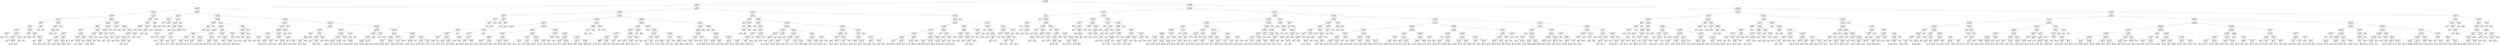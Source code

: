 digraph Tree {
node [shape=box] ;
0 [label="X[2] <= 82969456.0\ngini = 0.4999\nsamples = 44030\nvalue = [21653, 22377]"] ;
1 [label="X[12] <= 95175776.0\ngini = 0.4981\nsamples = 9200\nvalue = [4883, 4317]"] ;
0 -> 1 [labeldistance=2.5, labelangle=45, headlabel="True"] ;
2 [label="X[1] <= 70562656.0\ngini = 0.4925\nsamples = 4000\nvalue = [2245, 1755]"] ;
1 -> 2 ;
3 [label="X[0] <= 122432864.0\ngini = 0.4659\nsamples = 590\nvalue = [372, 218]"] ;
2 -> 3 ;
4 [label="X[9] <= 70849584.0\ngini = 0.4559\nsamples = 552\nvalue = [358, 194]"] ;
3 -> 4 ;
5 [label="X[12] <= 84067216.0\ngini = 0.499\nsamples = 111\nvalue = [58, 53]"] ;
4 -> 5 ;
6 [label="X[3] <= 126407856.0\ngini = 0.4875\nsamples = 95\nvalue = [55, 40]"] ;
5 -> 6 ;
7 [label="X[4] <= 94792416.0\ngini = 0.4657\nsamples = 84\nvalue = [53, 31]"] ;
6 -> 7 ;
8 [label="X[10] <= 68453912.0\ngini = 0.4998\nsamples = 45\nvalue = [22, 23]"] ;
7 -> 8 ;
9 [label="X[13] <= 95094160.0\ngini = 0.1975\nsamples = 9\nvalue = [1, 8]"] ;
8 -> 9 ;
10 [label="gini = 0.0\nsamples = 1\nvalue = [1, 0]"] ;
9 -> 10 ;
11 [label="gini = 0.0\nsamples = 8\nvalue = [0, 8]"] ;
9 -> 11 ;
12 [label="X[3] <= 90128480.0\ngini = 0.4861\nsamples = 36\nvalue = [21, 15]"] ;
8 -> 12 ;
13 [label="X[13] <= 118615416.0\ngini = 0.4444\nsamples = 30\nvalue = [20, 10]"] ;
12 -> 13 ;
14 [label="gini = 0.0\nsamples = 9\nvalue = [9, 0]"] ;
13 -> 14 ;
15 [label="X[7] <= 82093096.0\ngini = 0.4989\nsamples = 21\nvalue = [11, 10]"] ;
13 -> 15 ;
16 [label="gini = 0.0\nsamples = 5\nvalue = [0, 5]"] ;
15 -> 16 ;
17 [label="gini = 0.4297\nsamples = 16\nvalue = [11, 5]"] ;
15 -> 17 ;
18 [label="X[12] <= 75343024.0\ngini = 0.2778\nsamples = 6\nvalue = [1, 5]"] ;
12 -> 18 ;
19 [label="gini = 0.0\nsamples = 5\nvalue = [0, 5]"] ;
18 -> 19 ;
20 [label="gini = 0.0\nsamples = 1\nvalue = [1, 0]"] ;
18 -> 20 ;
21 [label="X[12] <= 64854640.0\ngini = 0.3261\nsamples = 39\nvalue = [31, 8]"] ;
7 -> 21 ;
22 [label="X[8] <= 69400456.0\ngini = 0.4898\nsamples = 7\nvalue = [3, 4]"] ;
21 -> 22 ;
23 [label="gini = 0.0\nsamples = 4\nvalue = [0, 4]"] ;
22 -> 23 ;
24 [label="gini = 0.0\nsamples = 3\nvalue = [3, 0]"] ;
22 -> 24 ;
25 [label="X[1] <= 64907184.0\ngini = 0.2188\nsamples = 32\nvalue = [28, 4]"] ;
21 -> 25 ;
26 [label="gini = 0.0\nsamples = 1\nvalue = [0, 1]"] ;
25 -> 26 ;
27 [label="X[8] <= 67384680.0\ngini = 0.1748\nsamples = 31\nvalue = [28, 3]"] ;
25 -> 27 ;
28 [label="gini = 0.0\nsamples = 1\nvalue = [0, 1]"] ;
27 -> 28 ;
29 [label="X[10] <= 68690744.0\ngini = 0.1244\nsamples = 30\nvalue = [28, 2]"] ;
27 -> 29 ;
30 [label="gini = 0.4082\nsamples = 7\nvalue = [5, 2]"] ;
29 -> 30 ;
31 [label="gini = 0.0\nsamples = 23\nvalue = [23, 0]"] ;
29 -> 31 ;
32 [label="X[11] <= 65490728.0\ngini = 0.2975\nsamples = 11\nvalue = [2, 9]"] ;
6 -> 32 ;
33 [label="gini = 0.0\nsamples = 2\nvalue = [2, 0]"] ;
32 -> 33 ;
34 [label="gini = 0.0\nsamples = 9\nvalue = [0, 9]"] ;
32 -> 34 ;
35 [label="X[6] <= 84746656.0\ngini = 0.3047\nsamples = 16\nvalue = [3, 13]"] ;
5 -> 35 ;
36 [label="X[4] <= 124614360.0\ngini = 0.48\nsamples = 5\nvalue = [3, 2]"] ;
35 -> 36 ;
37 [label="X[19] <= 0.5\ngini = 0.4444\nsamples = 3\nvalue = [1, 2]"] ;
36 -> 37 ;
38 [label="gini = 0.0\nsamples = 2\nvalue = [0, 2]"] ;
37 -> 38 ;
39 [label="gini = 0.0\nsamples = 1\nvalue = [1, 0]"] ;
37 -> 39 ;
40 [label="gini = 0.0\nsamples = 2\nvalue = [2, 0]"] ;
36 -> 40 ;
41 [label="gini = 0.0\nsamples = 11\nvalue = [0, 11]"] ;
35 -> 41 ;
42 [label="X[0] <= 87059912.0\ngini = 0.435\nsamples = 441\nvalue = [300, 141]"] ;
4 -> 42 ;
43 [label="X[7] <= 89726528.0\ngini = 0.4627\nsamples = 322\nvalue = [205, 117]"] ;
42 -> 43 ;
44 [label="X[33] <= 0.5\ngini = 0.448\nsamples = 304\nvalue = [201, 103]"] ;
43 -> 44 ;
45 [label="X[1] <= 66515216.0\ngini = 0.4347\nsamples = 285\nvalue = [194, 91]"] ;
44 -> 45 ;
46 [label="X[3] <= 119635968.0\ngini = 0.478\nsamples = 162\nvalue = [98, 64]"] ;
45 -> 46 ;
47 [label="X[13] <= 70619984.0\ngini = 0.3389\nsamples = 37\nvalue = [29, 8]"] ;
46 -> 47 ;
48 [label="X[1] <= 66448924.0\ngini = 0.32\nsamples = 5\nvalue = [1, 4]"] ;
47 -> 48 ;
49 [label="gini = 0.0\nsamples = 4\nvalue = [0, 4]"] ;
48 -> 49 ;
50 [label="gini = 0.0\nsamples = 1\nvalue = [1, 0]"] ;
48 -> 50 ;
51 [label="X[2] <= 75910800.0\ngini = 0.2188\nsamples = 32\nvalue = [28, 4]"] ;
47 -> 51 ;
52 [label="gini = 0.1244\nsamples = 30\nvalue = [28, 2]"] ;
51 -> 52 ;
53 [label="gini = 0.0\nsamples = 2\nvalue = [0, 2]"] ;
51 -> 53 ;
54 [label="X[10] <= 136124576.0\ngini = 0.4946\nsamples = 125\nvalue = [69, 56]"] ;
46 -> 54 ;
55 [label="X[28] <= 0.5\ngini = 0.4997\nsamples = 115\nvalue = [59, 56]"] ;
54 -> 55 ;
56 [label="gini = 0.4965\nsamples = 96\nvalue = [44, 52]"] ;
55 -> 56 ;
57 [label="gini = 0.3324\nsamples = 19\nvalue = [15, 4]"] ;
55 -> 57 ;
58 [label="gini = 0.0\nsamples = 10\nvalue = [10, 0]"] ;
54 -> 58 ;
59 [label="X[1] <= 70259848.0\ngini = 0.3427\nsamples = 123\nvalue = [96, 27]"] ;
45 -> 59 ;
60 [label="X[5] <= 64233016.0\ngini = 0.1823\nsamples = 69\nvalue = [62, 7]"] ;
59 -> 60 ;
61 [label="gini = 0.0\nsamples = 1\nvalue = [0, 1]"] ;
60 -> 61 ;
62 [label="X[9] <= 71248456.0\ngini = 0.1609\nsamples = 68\nvalue = [62, 6]"] ;
60 -> 62 ;
63 [label="gini = 0.0\nsamples = 1\nvalue = [0, 1]"] ;
62 -> 63 ;
64 [label="gini = 0.1381\nsamples = 67\nvalue = [62, 5]"] ;
62 -> 64 ;
65 [label="X[8] <= 67672536.0\ngini = 0.4664\nsamples = 54\nvalue = [34, 20]"] ;
59 -> 65 ;
66 [label="gini = 0.0\nsamples = 9\nvalue = [9, 0]"] ;
65 -> 66 ;
67 [label="X[6] <= 76652896.0\ngini = 0.4938\nsamples = 45\nvalue = [25, 20]"] ;
65 -> 67 ;
68 [label="gini = 0.1975\nsamples = 9\nvalue = [8, 1]"] ;
67 -> 68 ;
69 [label="gini = 0.4985\nsamples = 36\nvalue = [17, 19]"] ;
67 -> 69 ;
70 [label="X[3] <= 120135760.0\ngini = 0.4654\nsamples = 19\nvalue = [7, 12]"] ;
44 -> 70 ;
71 [label="X[13] <= 111379088.0\ngini = 0.4688\nsamples = 8\nvalue = [5, 3]"] ;
70 -> 71 ;
72 [label="X[3] <= 97014512.0\ngini = 0.2778\nsamples = 6\nvalue = [5, 1]"] ;
71 -> 72 ;
73 [label="gini = 0.0\nsamples = 1\nvalue = [0, 1]"] ;
72 -> 73 ;
74 [label="gini = 0.0\nsamples = 5\nvalue = [5, 0]"] ;
72 -> 74 ;
75 [label="gini = 0.0\nsamples = 2\nvalue = [0, 2]"] ;
71 -> 75 ;
76 [label="X[0] <= 68823360.0\ngini = 0.2975\nsamples = 11\nvalue = [2, 9]"] ;
70 -> 76 ;
77 [label="gini = 0.0\nsamples = 1\nvalue = [1, 0]"] ;
76 -> 77 ;
78 [label="X[5] <= 64232688.0\ngini = 0.18\nsamples = 10\nvalue = [1, 9]"] ;
76 -> 78 ;
79 [label="gini = 0.0\nsamples = 1\nvalue = [1, 0]"] ;
78 -> 79 ;
80 [label="gini = 0.0\nsamples = 9\nvalue = [0, 9]"] ;
78 -> 80 ;
81 [label="X[6] <= 121842816.0\ngini = 0.3457\nsamples = 18\nvalue = [4, 14]"] ;
43 -> 81 ;
82 [label="X[0] <= 73448112.0\ngini = 0.2188\nsamples = 16\nvalue = [2, 14]"] ;
81 -> 82 ;
83 [label="gini = 0.0\nsamples = 1\nvalue = [1, 0]"] ;
82 -> 83 ;
84 [label="X[3] <= 126431104.0\ngini = 0.1244\nsamples = 15\nvalue = [1, 14]"] ;
82 -> 84 ;
85 [label="gini = 0.0\nsamples = 13\nvalue = [0, 13]"] ;
84 -> 85 ;
86 [label="X[9] <= 79264664.0\ngini = 0.5\nsamples = 2\nvalue = [1, 1]"] ;
84 -> 86 ;
87 [label="gini = 0.0\nsamples = 1\nvalue = [1, 0]"] ;
86 -> 87 ;
88 [label="gini = 0.0\nsamples = 1\nvalue = [0, 1]"] ;
86 -> 88 ;
89 [label="gini = 0.0\nsamples = 2\nvalue = [2, 0]"] ;
81 -> 89 ;
90 [label="X[12] <= 64371564.0\ngini = 0.322\nsamples = 119\nvalue = [95, 24]"] ;
42 -> 90 ;
91 [label="X[11] <= 71401360.0\ngini = 0.4444\nsamples = 6\nvalue = [2, 4]"] ;
90 -> 91 ;
92 [label="gini = 0.0\nsamples = 2\nvalue = [2, 0]"] ;
91 -> 92 ;
93 [label="gini = 0.0\nsamples = 4\nvalue = [0, 4]"] ;
91 -> 93 ;
94 [label="X[11] <= 65451400.0\ngini = 0.2913\nsamples = 113\nvalue = [93, 20]"] ;
90 -> 94 ;
95 [label="gini = 0.0\nsamples = 2\nvalue = [0, 2]"] ;
94 -> 95 ;
96 [label="X[8] <= 97785640.0\ngini = 0.2717\nsamples = 111\nvalue = [93, 18]"] ;
94 -> 96 ;
97 [label="X[7] <= 132008800.0\ngini = 0.2524\nsamples = 108\nvalue = [92, 16]"] ;
96 -> 97 ;
98 [label="X[36] <= 0.5\ngini = 0.2411\nsamples = 107\nvalue = [92, 15]"] ;
97 -> 98 ;
99 [label="X[10] <= 68160048.0\ngini = 0.2293\nsamples = 106\nvalue = [92, 14]"] ;
98 -> 99 ;
100 [label="gini = 0.0\nsamples = 1\nvalue = [0, 1]"] ;
99 -> 100 ;
101 [label="gini = 0.217\nsamples = 105\nvalue = [92, 13]"] ;
99 -> 101 ;
102 [label="gini = 0.0\nsamples = 1\nvalue = [0, 1]"] ;
98 -> 102 ;
103 [label="gini = 0.0\nsamples = 1\nvalue = [0, 1]"] ;
97 -> 103 ;
104 [label="X[3] <= 79480240.0\ngini = 0.4444\nsamples = 3\nvalue = [1, 2]"] ;
96 -> 104 ;
105 [label="gini = 0.0\nsamples = 2\nvalue = [0, 2]"] ;
104 -> 105 ;
106 [label="gini = 0.0\nsamples = 1\nvalue = [1, 0]"] ;
104 -> 106 ;
107 [label="X[10] <= 79922856.0\ngini = 0.4654\nsamples = 38\nvalue = [14, 24]"] ;
3 -> 107 ;
108 [label="X[10] <= 69274896.0\ngini = 0.497\nsamples = 26\nvalue = [14, 12]"] ;
107 -> 108 ;
109 [label="X[12] <= 84149952.0\ngini = 0.4444\nsamples = 15\nvalue = [5, 10]"] ;
108 -> 109 ;
110 [label="X[11] <= 65749528.0\ngini = 0.1975\nsamples = 9\nvalue = [1, 8]"] ;
109 -> 110 ;
111 [label="gini = 0.0\nsamples = 1\nvalue = [1, 0]"] ;
110 -> 111 ;
112 [label="gini = 0.0\nsamples = 8\nvalue = [0, 8]"] ;
110 -> 112 ;
113 [label="X[5] <= 88402776.0\ngini = 0.4444\nsamples = 6\nvalue = [4, 2]"] ;
109 -> 113 ;
114 [label="X[12] <= 89648928.0\ngini = 0.32\nsamples = 5\nvalue = [4, 1]"] ;
113 -> 114 ;
115 [label="gini = 0.0\nsamples = 4\nvalue = [4, 0]"] ;
114 -> 115 ;
116 [label="gini = 0.0\nsamples = 1\nvalue = [0, 1]"] ;
114 -> 116 ;
117 [label="gini = 0.0\nsamples = 1\nvalue = [0, 1]"] ;
113 -> 117 ;
118 [label="X[14] <= 0.5\ngini = 0.2975\nsamples = 11\nvalue = [9, 2]"] ;
108 -> 118 ;
119 [label="X[27] <= 0.5\ngini = 0.18\nsamples = 10\nvalue = [9, 1]"] ;
118 -> 119 ;
120 [label="gini = 0.0\nsamples = 9\nvalue = [9, 0]"] ;
119 -> 120 ;
121 [label="gini = 0.0\nsamples = 1\nvalue = [0, 1]"] ;
119 -> 121 ;
122 [label="gini = 0.0\nsamples = 1\nvalue = [0, 1]"] ;
118 -> 122 ;
123 [label="gini = 0.0\nsamples = 12\nvalue = [0, 12]"] ;
107 -> 123 ;
124 [label="X[1] <= 70654368.0\ngini = 0.4951\nsamples = 3410\nvalue = [1873, 1537]"] ;
2 -> 124 ;
125 [label="X[10] <= 73064608.0\ngini = 0.4175\nsamples = 64\nvalue = [19, 45]"] ;
124 -> 125 ;
126 [label="X[3] <= 74647792.0\ngini = 0.4444\nsamples = 9\nvalue = [6, 3]"] ;
125 -> 126 ;
127 [label="gini = 0.0\nsamples = 2\nvalue = [0, 2]"] ;
126 -> 127 ;
128 [label="X[7] <= 69741912.0\ngini = 0.2449\nsamples = 7\nvalue = [6, 1]"] ;
126 -> 128 ;
129 [label="gini = 0.0\nsamples = 1\nvalue = [0, 1]"] ;
128 -> 129 ;
130 [label="gini = 0.0\nsamples = 6\nvalue = [6, 0]"] ;
128 -> 130 ;
131 [label="X[2] <= 78794120.0\ngini = 0.361\nsamples = 55\nvalue = [13, 42]"] ;
125 -> 131 ;
132 [label="X[8] <= 67618368.0\ngini = 0.3289\nsamples = 53\nvalue = [11, 42]"] ;
131 -> 132 ;
133 [label="X[11] <= 71963360.0\ngini = 0.48\nsamples = 5\nvalue = [3, 2]"] ;
132 -> 133 ;
134 [label="gini = 0.0\nsamples = 3\nvalue = [3, 0]"] ;
133 -> 134 ;
135 [label="gini = 0.0\nsamples = 2\nvalue = [0, 2]"] ;
133 -> 135 ;
136 [label="X[20] <= 0.5\ngini = 0.2778\nsamples = 48\nvalue = [8, 40]"] ;
132 -> 136 ;
137 [label="X[0] <= 72099632.0\ngini = 0.2268\nsamples = 46\nvalue = [6, 40]"] ;
136 -> 137 ;
138 [label="X[5] <= 70713960.0\ngini = 0.4444\nsamples = 3\nvalue = [2, 1]"] ;
137 -> 138 ;
139 [label="gini = 0.0\nsamples = 2\nvalue = [2, 0]"] ;
138 -> 139 ;
140 [label="gini = 0.0\nsamples = 1\nvalue = [0, 1]"] ;
138 -> 140 ;
141 [label="X[30] <= 0.5\ngini = 0.1687\nsamples = 43\nvalue = [4, 39]"] ;
137 -> 141 ;
142 [label="X[5] <= 109512880.0\ngini = 0.0605\nsamples = 32\nvalue = [1, 31]"] ;
141 -> 142 ;
143 [label="gini = 0.0\nsamples = 30\nvalue = [0, 30]"] ;
142 -> 143 ;
144 [label="X[10] <= 84554016.0\ngini = 0.5\nsamples = 2\nvalue = [1, 1]"] ;
142 -> 144 ;
145 [label="gini = 0.0\nsamples = 1\nvalue = [0, 1]"] ;
144 -> 145 ;
146 [label="gini = 0.0\nsamples = 1\nvalue = [1, 0]"] ;
144 -> 146 ;
147 [label="X[10] <= 102717312.0\ngini = 0.3967\nsamples = 11\nvalue = [3, 8]"] ;
141 -> 147 ;
148 [label="gini = 0.0\nsamples = 6\nvalue = [0, 6]"] ;
147 -> 148 ;
149 [label="X[9] <= 112227968.0\ngini = 0.48\nsamples = 5\nvalue = [3, 2]"] ;
147 -> 149 ;
150 [label="gini = 0.0\nsamples = 3\nvalue = [3, 0]"] ;
149 -> 150 ;
151 [label="gini = 0.0\nsamples = 2\nvalue = [0, 2]"] ;
149 -> 151 ;
152 [label="gini = 0.0\nsamples = 2\nvalue = [2, 0]"] ;
136 -> 152 ;
153 [label="gini = 0.0\nsamples = 2\nvalue = [2, 0]"] ;
131 -> 153 ;
154 [label="X[8] <= 67806800.0\ngini = 0.4941\nsamples = 3346\nvalue = [1854, 1492]"] ;
124 -> 154 ;
155 [label="X[10] <= 68734992.0\ngini = 0.4612\nsamples = 280\nvalue = [179, 101]"] ;
154 -> 155 ;
156 [label="X[7] <= 76986936.0\ngini = 0.4082\nsamples = 14\nvalue = [4, 10]"] ;
155 -> 156 ;
157 [label="X[19] <= 0.5\ngini = 0.32\nsamples = 5\nvalue = [4, 1]"] ;
156 -> 157 ;
158 [label="gini = 0.0\nsamples = 4\nvalue = [4, 0]"] ;
157 -> 158 ;
159 [label="gini = 0.0\nsamples = 1\nvalue = [0, 1]"] ;
157 -> 159 ;
160 [label="gini = 0.0\nsamples = 9\nvalue = [0, 9]"] ;
156 -> 160 ;
161 [label="X[16] <= 0.5\ngini = 0.4501\nsamples = 266\nvalue = [175, 91]"] ;
155 -> 161 ;
162 [label="X[2] <= 73440448.0\ngini = 0.4361\nsamples = 249\nvalue = [169, 80]"] ;
161 -> 162 ;
163 [label="X[3] <= 101721872.0\ngini = 0.3971\nsamples = 183\nvalue = [133, 50]"] ;
162 -> 163 ;
164 [label="X[11] <= 130097872.0\ngini = 0.142\nsamples = 39\nvalue = [36, 3]"] ;
163 -> 164 ;
165 [label="X[6] <= 81760192.0\ngini = 0.0997\nsamples = 38\nvalue = [36, 2]"] ;
164 -> 165 ;
166 [label="X[4] <= 88134720.0\ngini = 0.3457\nsamples = 9\nvalue = [7, 2]"] ;
165 -> 166 ;
167 [label="gini = 0.0\nsamples = 2\nvalue = [0, 2]"] ;
166 -> 167 ;
168 [label="gini = 0.0\nsamples = 7\nvalue = [7, 0]"] ;
166 -> 168 ;
169 [label="gini = 0.0\nsamples = 29\nvalue = [29, 0]"] ;
165 -> 169 ;
170 [label="gini = 0.0\nsamples = 1\nvalue = [0, 1]"] ;
164 -> 170 ;
171 [label="X[11] <= 119573200.0\ngini = 0.4397\nsamples = 144\nvalue = [97, 47]"] ;
163 -> 171 ;
172 [label="X[9] <= 92777792.0\ngini = 0.4032\nsamples = 125\nvalue = [90, 35]"] ;
171 -> 172 ;
173 [label="X[8] <= 67618368.0\ngini = 0.498\nsamples = 47\nvalue = [25, 22]"] ;
172 -> 173 ;
174 [label="gini = 0.4082\nsamples = 21\nvalue = [6, 15]"] ;
173 -> 174 ;
175 [label="gini = 0.3935\nsamples = 26\nvalue = [19, 7]"] ;
173 -> 175 ;
176 [label="X[2] <= 68100976.0\ngini = 0.2778\nsamples = 78\nvalue = [65, 13]"] ;
172 -> 176 ;
177 [label="gini = 0.48\nsamples = 15\nvalue = [9, 6]"] ;
176 -> 177 ;
178 [label="gini = 0.1975\nsamples = 63\nvalue = [56, 7]"] ;
176 -> 178 ;
179 [label="X[0] <= 67564936.0\ngini = 0.4654\nsamples = 19\nvalue = [7, 12]"] ;
171 -> 179 ;
180 [label="X[0] <= 66786048.0\ngini = 0.4688\nsamples = 8\nvalue = [5, 3]"] ;
179 -> 180 ;
181 [label="gini = 0.375\nsamples = 4\nvalue = [1, 3]"] ;
180 -> 181 ;
182 [label="gini = 0.0\nsamples = 4\nvalue = [4, 0]"] ;
180 -> 182 ;
183 [label="X[6] <= 78956912.0\ngini = 0.2975\nsamples = 11\nvalue = [2, 9]"] ;
179 -> 183 ;
184 [label="gini = 0.4444\nsamples = 3\nvalue = [2, 1]"] ;
183 -> 184 ;
185 [label="gini = 0.0\nsamples = 8\nvalue = [0, 8]"] ;
183 -> 185 ;
186 [label="X[30] <= 0.5\ngini = 0.4959\nsamples = 66\nvalue = [36, 30]"] ;
162 -> 186 ;
187 [label="X[10] <= 72910000.0\ngini = 0.4994\nsamples = 56\nvalue = [27, 29]"] ;
186 -> 187 ;
188 [label="gini = 0.0\nsamples = 5\nvalue = [5, 0]"] ;
187 -> 188 ;
189 [label="X[12] <= 81202208.0\ngini = 0.4906\nsamples = 51\nvalue = [22, 29]"] ;
187 -> 189 ;
190 [label="X[1] <= 118981280.0\ngini = 0.4121\nsamples = 31\nvalue = [9, 22]"] ;
189 -> 190 ;
191 [label="gini = 0.3107\nsamples = 26\nvalue = [5, 21]"] ;
190 -> 191 ;
192 [label="gini = 0.32\nsamples = 5\nvalue = [4, 1]"] ;
190 -> 192 ;
193 [label="X[13] <= 79619968.0\ngini = 0.455\nsamples = 20\nvalue = [13, 7]"] ;
189 -> 193 ;
194 [label="gini = 0.0\nsamples = 7\nvalue = [7, 0]"] ;
193 -> 194 ;
195 [label="gini = 0.497\nsamples = 13\nvalue = [6, 7]"] ;
193 -> 195 ;
196 [label="X[13] <= 85307008.0\ngini = 0.18\nsamples = 10\nvalue = [9, 1]"] ;
186 -> 196 ;
197 [label="X[0] <= 82152208.0\ngini = 0.5\nsamples = 2\nvalue = [1, 1]"] ;
196 -> 197 ;
198 [label="gini = 0.0\nsamples = 1\nvalue = [0, 1]"] ;
197 -> 198 ;
199 [label="gini = 0.0\nsamples = 1\nvalue = [1, 0]"] ;
197 -> 199 ;
200 [label="gini = 0.0\nsamples = 8\nvalue = [8, 0]"] ;
196 -> 200 ;
201 [label="X[6] <= 113793616.0\ngini = 0.4567\nsamples = 17\nvalue = [6, 11]"] ;
161 -> 201 ;
202 [label="X[13] <= 76782096.0\ngini = 0.3367\nsamples = 14\nvalue = [3, 11]"] ;
201 -> 202 ;
203 [label="X[13] <= 71946448.0\ngini = 0.4688\nsamples = 8\nvalue = [3, 5]"] ;
202 -> 203 ;
204 [label="gini = 0.0\nsamples = 4\nvalue = [0, 4]"] ;
203 -> 204 ;
205 [label="X[2] <= 73034016.0\ngini = 0.375\nsamples = 4\nvalue = [3, 1]"] ;
203 -> 205 ;
206 [label="gini = 0.0\nsamples = 3\nvalue = [3, 0]"] ;
205 -> 206 ;
207 [label="gini = 0.0\nsamples = 1\nvalue = [0, 1]"] ;
205 -> 207 ;
208 [label="gini = 0.0\nsamples = 6\nvalue = [0, 6]"] ;
202 -> 208 ;
209 [label="gini = 0.0\nsamples = 3\nvalue = [3, 0]"] ;
201 -> 209 ;
210 [label="X[4] <= 76353712.0\ngini = 0.4957\nsamples = 3066\nvalue = [1675, 1391]"] ;
154 -> 210 ;
211 [label="X[11] <= 130189120.0\ngini = 0.494\nsamples = 182\nvalue = [81, 101]"] ;
210 -> 211 ;
212 [label="X[13] <= 126890792.0\ngini = 0.49\nsamples = 177\nvalue = [76, 101]"] ;
211 -> 212 ;
213 [label="X[13] <= 96934376.0\ngini = 0.4954\nsamples = 166\nvalue = [75, 91]"] ;
212 -> 213 ;
214 [label="X[8] <= 74550416.0\ngini = 0.4114\nsamples = 38\nvalue = [11, 27]"] ;
213 -> 214 ;
215 [label="X[3] <= 73466288.0\ngini = 0.4688\nsamples = 8\nvalue = [5, 3]"] ;
214 -> 215 ;
216 [label="gini = 0.0\nsamples = 5\nvalue = [5, 0]"] ;
215 -> 216 ;
217 [label="gini = 0.0\nsamples = 3\nvalue = [0, 3]"] ;
215 -> 217 ;
218 [label="X[0] <= 130326528.0\ngini = 0.32\nsamples = 30\nvalue = [6, 24]"] ;
214 -> 218 ;
219 [label="X[1] <= 71655248.0\ngini = 0.2041\nsamples = 26\nvalue = [3, 23]"] ;
218 -> 219 ;
220 [label="gini = 0.0\nsamples = 1\nvalue = [1, 0]"] ;
219 -> 220 ;
221 [label="gini = 0.1472\nsamples = 25\nvalue = [2, 23]"] ;
219 -> 221 ;
222 [label="X[0] <= 134376224.0\ngini = 0.375\nsamples = 4\nvalue = [3, 1]"] ;
218 -> 222 ;
223 [label="gini = 0.0\nsamples = 3\nvalue = [3, 0]"] ;
222 -> 223 ;
224 [label="gini = 0.0\nsamples = 1\nvalue = [0, 1]"] ;
222 -> 224 ;
225 [label="X[11] <= 88159432.0\ngini = 0.5\nsamples = 128\nvalue = [64, 64]"] ;
213 -> 225 ;
226 [label="X[2] <= 70678304.0\ngini = 0.4931\nsamples = 102\nvalue = [45, 57]"] ;
225 -> 226 ;
227 [label="gini = 0.0\nsamples = 6\nvalue = [0, 6]"] ;
226 -> 227 ;
228 [label="X[2] <= 78124592.0\ngini = 0.498\nsamples = 96\nvalue = [45, 51]"] ;
226 -> 228 ;
229 [label="gini = 0.4829\nsamples = 54\nvalue = [32, 22]"] ;
228 -> 229 ;
230 [label="gini = 0.4274\nsamples = 42\nvalue = [13, 29]"] ;
228 -> 230 ;
231 [label="X[11] <= 93928752.0\ngini = 0.3935\nsamples = 26\nvalue = [19, 7]"] ;
225 -> 231 ;
232 [label="gini = 0.0\nsamples = 11\nvalue = [11, 0]"] ;
231 -> 232 ;
233 [label="X[2] <= 78396016.0\ngini = 0.4978\nsamples = 15\nvalue = [8, 7]"] ;
231 -> 233 ;
234 [label="gini = 0.4628\nsamples = 11\nvalue = [4, 7]"] ;
233 -> 234 ;
235 [label="gini = 0.0\nsamples = 4\nvalue = [4, 0]"] ;
233 -> 235 ;
236 [label="X[0] <= 134129744.0\ngini = 0.1653\nsamples = 11\nvalue = [1, 10]"] ;
212 -> 236 ;
237 [label="gini = 0.0\nsamples = 10\nvalue = [0, 10]"] ;
236 -> 237 ;
238 [label="gini = 0.0\nsamples = 1\nvalue = [1, 0]"] ;
236 -> 238 ;
239 [label="gini = 0.0\nsamples = 5\nvalue = [5, 0]"] ;
211 -> 239 ;
240 [label="X[10] <= 104000128.0\ngini = 0.4944\nsamples = 2884\nvalue = [1594, 1290]"] ;
210 -> 240 ;
241 [label="X[4] <= 81285664.0\ngini = 0.4872\nsamples = 1448\nvalue = [840, 608]"] ;
240 -> 241 ;
242 [label="X[2] <= 78250896.0\ngini = 0.3702\nsamples = 53\nvalue = [40, 13]"] ;
241 -> 242 ;
243 [label="X[23] <= 0.5\ngini = 0.213\nsamples = 33\nvalue = [29, 4]"] ;
242 -> 243 ;
244 [label="X[33] <= 0.5\ngini = 0.1699\nsamples = 32\nvalue = [29, 3]"] ;
243 -> 244 ;
245 [label="X[5] <= 105786928.0\ngini = 0.1207\nsamples = 31\nvalue = [29, 2]"] ;
244 -> 245 ;
246 [label="gini = 0.0\nsamples = 24\nvalue = [24, 0]"] ;
245 -> 246 ;
247 [label="gini = 0.4082\nsamples = 7\nvalue = [5, 2]"] ;
245 -> 247 ;
248 [label="gini = 0.0\nsamples = 1\nvalue = [0, 1]"] ;
244 -> 248 ;
249 [label="gini = 0.0\nsamples = 1\nvalue = [0, 1]"] ;
243 -> 249 ;
250 [label="X[8] <= 80872352.0\ngini = 0.495\nsamples = 20\nvalue = [11, 9]"] ;
242 -> 250 ;
251 [label="X[6] <= 84437312.0\ngini = 0.3457\nsamples = 9\nvalue = [2, 7]"] ;
250 -> 251 ;
252 [label="gini = 0.0\nsamples = 1\nvalue = [1, 0]"] ;
251 -> 252 ;
253 [label="X[13] <= 124020560.0\ngini = 0.2188\nsamples = 8\nvalue = [1, 7]"] ;
251 -> 253 ;
254 [label="gini = 0.0\nsamples = 7\nvalue = [0, 7]"] ;
253 -> 254 ;
255 [label="gini = 0.0\nsamples = 1\nvalue = [1, 0]"] ;
253 -> 255 ;
256 [label="X[3] <= 71497704.0\ngini = 0.2975\nsamples = 11\nvalue = [9, 2]"] ;
250 -> 256 ;
257 [label="gini = 0.0\nsamples = 2\nvalue = [0, 2]"] ;
256 -> 257 ;
258 [label="gini = 0.0\nsamples = 9\nvalue = [9, 0]"] ;
256 -> 258 ;
259 [label="X[11] <= 130691472.0\ngini = 0.4892\nsamples = 1395\nvalue = [800, 595]"] ;
241 -> 259 ;
260 [label="X[4] <= 132393208.0\ngini = 0.4901\nsamples = 1383\nvalue = [789, 594]"] ;
259 -> 260 ;
261 [label="X[3] <= 127165472.0\ngini = 0.4873\nsamples = 1287\nvalue = [746, 541]"] ;
260 -> 261 ;
262 [label="X[3] <= 127139872.0\ngini = 0.4896\nsamples = 1239\nvalue = [709, 530]"] ;
261 -> 262 ;
263 [label="gini = 0.489\nsamples = 1235\nvalue = [709, 526]"] ;
262 -> 263 ;
264 [label="gini = 0.0\nsamples = 4\nvalue = [0, 4]"] ;
262 -> 264 ;
265 [label="X[10] <= 74683392.0\ngini = 0.3533\nsamples = 48\nvalue = [37, 11]"] ;
261 -> 265 ;
266 [label="gini = 0.4983\nsamples = 17\nvalue = [8, 9]"] ;
265 -> 266 ;
267 [label="gini = 0.1207\nsamples = 31\nvalue = [29, 2]"] ;
265 -> 267 ;
268 [label="X[13] <= 76687952.0\ngini = 0.4946\nsamples = 96\nvalue = [43, 53]"] ;
260 -> 268 ;
269 [label="gini = 0.0\nsamples = 7\nvalue = [7, 0]"] ;
268 -> 269 ;
270 [label="X[12] <= 66084256.0\ngini = 0.4818\nsamples = 89\nvalue = [36, 53]"] ;
268 -> 270 ;
271 [label="gini = 0.3673\nsamples = 33\nvalue = [8, 25]"] ;
270 -> 271 ;
272 [label="gini = 0.5\nsamples = 56\nvalue = [28, 28]"] ;
270 -> 272 ;
273 [label="X[9] <= 72024176.0\ngini = 0.1528\nsamples = 12\nvalue = [11, 1]"] ;
259 -> 273 ;
274 [label="gini = 0.0\nsamples = 1\nvalue = [0, 1]"] ;
273 -> 274 ;
275 [label="gini = 0.0\nsamples = 11\nvalue = [11, 0]"] ;
273 -> 275 ;
276 [label="X[11] <= 87311840.0\ngini = 0.4987\nsamples = 1436\nvalue = [754, 682]"] ;
240 -> 276 ;
277 [label="X[7] <= 124781968.0\ngini = 0.4969\nsamples = 382\nvalue = [176, 206]"] ;
276 -> 277 ;
278 [label="X[7] <= 119779448.0\ngini = 0.499\nsamples = 366\nvalue = [175, 191]"] ;
277 -> 278 ;
279 [label="X[3] <= 132252544.0\ngini = 0.4978\nsamples = 358\nvalue = [167, 191]"] ;
278 -> 279 ;
280 [label="X[2] <= 68496976.0\ngini = 0.4932\nsamples = 326\nvalue = [144, 182]"] ;
279 -> 280 ;
281 [label="gini = 0.4109\nsamples = 45\nvalue = [13, 32]"] ;
280 -> 281 ;
282 [label="gini = 0.4977\nsamples = 281\nvalue = [131, 150]"] ;
280 -> 282 ;
283 [label="X[13] <= 76350416.0\ngini = 0.4043\nsamples = 32\nvalue = [23, 9]"] ;
279 -> 283 ;
284 [label="gini = 0.1884\nsamples = 19\nvalue = [17, 2]"] ;
283 -> 284 ;
285 [label="gini = 0.497\nsamples = 13\nvalue = [6, 7]"] ;
283 -> 285 ;
286 [label="gini = 0.0\nsamples = 8\nvalue = [8, 0]"] ;
278 -> 286 ;
287 [label="X[0] <= 134529984.0\ngini = 0.1172\nsamples = 16\nvalue = [1, 15]"] ;
277 -> 287 ;
288 [label="gini = 0.0\nsamples = 15\nvalue = [0, 15]"] ;
287 -> 288 ;
289 [label="gini = 0.0\nsamples = 1\nvalue = [1, 0]"] ;
287 -> 289 ;
290 [label="X[6] <= 88715368.0\ngini = 0.4953\nsamples = 1054\nvalue = [578, 476]"] ;
276 -> 290 ;
291 [label="X[35] <= 0.5\ngini = 0.4863\nsamples = 676\nvalue = [394, 282]"] ;
290 -> 291 ;
292 [label="X[11] <= 93206600.0\ngini = 0.4814\nsamples = 654\nvalue = [390, 264]"] ;
291 -> 292 ;
293 [label="X[8] <= 73943672.0\ngini = 0.3851\nsamples = 73\nvalue = [54, 19]"] ;
292 -> 293 ;
294 [label="gini = 0.4991\nsamples = 23\nvalue = [12, 11]"] ;
293 -> 294 ;
295 [label="gini = 0.2688\nsamples = 50\nvalue = [42, 8]"] ;
293 -> 295 ;
296 [label="X[12] <= 66208776.0\ngini = 0.4877\nsamples = 581\nvalue = [336, 245]"] ;
292 -> 296 ;
297 [label="gini = 0.4992\nsamples = 125\nvalue = [60, 65]"] ;
296 -> 297 ;
298 [label="gini = 0.4778\nsamples = 456\nvalue = [276, 180]"] ;
296 -> 298 ;
299 [label="X[10] <= 124491152.0\ngini = 0.2975\nsamples = 22\nvalue = [4, 18]"] ;
291 -> 299 ;
300 [label="X[13] <= 72021488.0\ngini = 0.4444\nsamples = 6\nvalue = [4, 2]"] ;
299 -> 300 ;
301 [label="gini = 0.0\nsamples = 4\nvalue = [4, 0]"] ;
300 -> 301 ;
302 [label="gini = 0.0\nsamples = 2\nvalue = [0, 2]"] ;
300 -> 302 ;
303 [label="gini = 0.0\nsamples = 16\nvalue = [0, 16]"] ;
299 -> 303 ;
304 [label="X[12] <= 87109664.0\ngini = 0.4997\nsamples = 378\nvalue = [184, 194]"] ;
290 -> 304 ;
305 [label="X[6] <= 122306688.0\ngini = 0.4976\nsamples = 277\nvalue = [148, 129]"] ;
304 -> 305 ;
306 [label="X[0] <= 76048640.0\ngini = 0.4954\nsamples = 270\nvalue = [148, 122]"] ;
305 -> 306 ;
307 [label="gini = 0.4956\nsamples = 106\nvalue = [48, 58]"] ;
306 -> 307 ;
308 [label="gini = 0.4759\nsamples = 164\nvalue = [100, 64]"] ;
306 -> 308 ;
309 [label="gini = 0.0\nsamples = 7\nvalue = [0, 7]"] ;
305 -> 309 ;
310 [label="X[2] <= 78741528.0\ngini = 0.4588\nsamples = 101\nvalue = [36, 65]"] ;
304 -> 310 ;
311 [label="X[2] <= 72903536.0\ngini = 0.404\nsamples = 89\nvalue = [25, 64]"] ;
310 -> 311 ;
312 [label="gini = 0.4297\nsamples = 16\nvalue = [11, 5]"] ;
311 -> 312 ;
313 [label="gini = 0.31\nsamples = 73\nvalue = [14, 59]"] ;
311 -> 313 ;
314 [label="X[9] <= 84309768.0\ngini = 0.1528\nsamples = 12\nvalue = [11, 1]"] ;
310 -> 314 ;
315 [label="gini = 0.0\nsamples = 1\nvalue = [0, 1]"] ;
314 -> 315 ;
316 [label="gini = 0.0\nsamples = 11\nvalue = [11, 0]"] ;
314 -> 316 ;
317 [label="X[0] <= 96010296.0\ngini = 0.4999\nsamples = 5200\nvalue = [2638, 2562]"] ;
1 -> 317 ;
318 [label="X[11] <= 65935904.0\ngini = 0.4991\nsamples = 3821\nvalue = [1992, 1829]"] ;
317 -> 318 ;
319 [label="X[6] <= 102017840.0\ngini = 0.3418\nsamples = 32\nvalue = [7, 25]"] ;
318 -> 319 ;
320 [label="X[5] <= 101181520.0\ngini = 0.1528\nsamples = 24\nvalue = [2, 22]"] ;
319 -> 320 ;
321 [label="X[1] <= 66097392.0\ngini = 0.5\nsamples = 4\nvalue = [2, 2]"] ;
320 -> 321 ;
322 [label="gini = 0.0\nsamples = 2\nvalue = [0, 2]"] ;
321 -> 322 ;
323 [label="gini = 0.0\nsamples = 2\nvalue = [2, 0]"] ;
321 -> 323 ;
324 [label="gini = 0.0\nsamples = 20\nvalue = [0, 20]"] ;
320 -> 324 ;
325 [label="X[7] <= 89894736.0\ngini = 0.4688\nsamples = 8\nvalue = [5, 3]"] ;
319 -> 325 ;
326 [label="gini = 0.0\nsamples = 4\nvalue = [4, 0]"] ;
325 -> 326 ;
327 [label="X[9] <= 73937856.0\ngini = 0.375\nsamples = 4\nvalue = [1, 3]"] ;
325 -> 327 ;
328 [label="gini = 0.0\nsamples = 1\nvalue = [1, 0]"] ;
327 -> 328 ;
329 [label="gini = 0.0\nsamples = 3\nvalue = [0, 3]"] ;
327 -> 329 ;
330 [label="X[8] <= 81100800.0\ngini = 0.4989\nsamples = 3789\nvalue = [1985, 1804]"] ;
318 -> 330 ;
331 [label="X[8] <= 81052928.0\ngini = 0.4971\nsamples = 2779\nvalue = [1496, 1283]"] ;
330 -> 331 ;
332 [label="X[6] <= 65665224.0\ngini = 0.4975\nsamples = 2754\nvalue = [1474, 1280]"] ;
331 -> 332 ;
333 [label="X[10] <= 124975280.0\ngini = 0.4847\nsamples = 143\nvalue = [59, 84]"] ;
332 -> 333 ;
334 [label="X[3] <= 131816296.0\ngini = 0.4938\nsamples = 63\nvalue = [35, 28]"] ;
333 -> 334 ;
335 [label="X[12] <= 99945056.0\ngini = 0.4826\nsamples = 59\nvalue = [35, 24]"] ;
334 -> 335 ;
336 [label="X[11] <= 114703312.0\ngini = 0.2778\nsamples = 6\nvalue = [1, 5]"] ;
335 -> 336 ;
337 [label="gini = 0.0\nsamples = 5\nvalue = [0, 5]"] ;
336 -> 337 ;
338 [label="gini = 0.0\nsamples = 1\nvalue = [1, 0]"] ;
336 -> 338 ;
339 [label="X[13] <= 66215196.0\ngini = 0.46\nsamples = 53\nvalue = [34, 19]"] ;
335 -> 339 ;
340 [label="X[36] <= 0.5\ngini = 0.4991\nsamples = 23\nvalue = [11, 12]"] ;
339 -> 340 ;
341 [label="gini = 0.4152\nsamples = 17\nvalue = [5, 12]"] ;
340 -> 341 ;
342 [label="gini = 0.0\nsamples = 6\nvalue = [6, 0]"] ;
340 -> 342 ;
343 [label="X[5] <= 128037680.0\ngini = 0.3578\nsamples = 30\nvalue = [23, 7]"] ;
339 -> 343 ;
344 [label="gini = 0.1723\nsamples = 21\nvalue = [19, 2]"] ;
343 -> 344 ;
345 [label="gini = 0.4938\nsamples = 9\nvalue = [4, 5]"] ;
343 -> 345 ;
346 [label="gini = 0.0\nsamples = 4\nvalue = [0, 4]"] ;
334 -> 346 ;
347 [label="X[8] <= 81017680.0\ngini = 0.42\nsamples = 80\nvalue = [24, 56]"] ;
333 -> 347 ;
348 [label="X[10] <= 130190248.0\ngini = 0.3967\nsamples = 77\nvalue = [21, 56]"] ;
347 -> 348 ;
349 [label="X[0] <= 91509632.0\ngini = 0.1913\nsamples = 28\nvalue = [3, 25]"] ;
348 -> 349 ;
350 [label="gini = 0.0\nsamples = 25\nvalue = [0, 25]"] ;
349 -> 350 ;
351 [label="gini = 0.0\nsamples = 3\nvalue = [3, 0]"] ;
349 -> 351 ;
352 [label="X[12] <= 103743872.0\ngini = 0.4648\nsamples = 49\nvalue = [18, 31]"] ;
348 -> 352 ;
353 [label="X[2] <= 70386032.0\ngini = 0.32\nsamples = 5\nvalue = [4, 1]"] ;
352 -> 353 ;
354 [label="gini = 0.0\nsamples = 1\nvalue = [0, 1]"] ;
353 -> 354 ;
355 [label="gini = 0.0\nsamples = 4\nvalue = [4, 0]"] ;
353 -> 355 ;
356 [label="X[13] <= 65887072.0\ngini = 0.4339\nsamples = 44\nvalue = [14, 30]"] ;
352 -> 356 ;
357 [label="gini = 0.5\nsamples = 18\nvalue = [9, 9]"] ;
356 -> 357 ;
358 [label="gini = 0.3107\nsamples = 26\nvalue = [5, 21]"] ;
356 -> 358 ;
359 [label="gini = 0.0\nsamples = 3\nvalue = [3, 0]"] ;
347 -> 359 ;
360 [label="X[1] <= 97961776.0\ngini = 0.4965\nsamples = 2611\nvalue = [1415, 1196]"] ;
332 -> 360 ;
361 [label="X[13] <= 76219136.0\ngini = 0.4891\nsamples = 955\nvalue = [548, 407]"] ;
360 -> 361 ;
362 [label="X[4] <= 127156912.0\ngini = 0.426\nsamples = 117\nvalue = [81, 36]"] ;
361 -> 362 ;
363 [label="X[11] <= 93922848.0\ngini = 0.3569\nsamples = 86\nvalue = [66, 20]"] ;
362 -> 363 ;
364 [label="X[1] <= 91791488.0\ngini = 0.4281\nsamples = 58\nvalue = [40, 18]"] ;
363 -> 364 ;
365 [label="gini = 0.3147\nsamples = 46\nvalue = [37, 9]"] ;
364 -> 365 ;
366 [label="gini = 0.375\nsamples = 12\nvalue = [3, 9]"] ;
364 -> 366 ;
367 [label="X[0] <= 91863744.0\ngini = 0.1327\nsamples = 28\nvalue = [26, 2]"] ;
363 -> 367 ;
368 [label="gini = 0.0713\nsamples = 27\nvalue = [26, 1]"] ;
367 -> 368 ;
369 [label="gini = 0.0\nsamples = 1\nvalue = [0, 1]"] ;
367 -> 369 ;
370 [label="X[1] <= 77042032.0\ngini = 0.4995\nsamples = 31\nvalue = [15, 16]"] ;
362 -> 370 ;
371 [label="X[0] <= 73020888.0\ngini = 0.4152\nsamples = 17\nvalue = [12, 5]"] ;
370 -> 371 ;
372 [label="gini = 0.0\nsamples = 3\nvalue = [0, 3]"] ;
371 -> 372 ;
373 [label="gini = 0.2449\nsamples = 14\nvalue = [12, 2]"] ;
371 -> 373 ;
374 [label="X[3] <= 132503552.0\ngini = 0.3367\nsamples = 14\nvalue = [3, 11]"] ;
370 -> 374 ;
375 [label="gini = 0.1528\nsamples = 12\nvalue = [1, 11]"] ;
374 -> 375 ;
376 [label="gini = 0.0\nsamples = 2\nvalue = [2, 0]"] ;
374 -> 376 ;
377 [label="X[13] <= 77021840.0\ngini = 0.4934\nsamples = 838\nvalue = [467, 371]"] ;
361 -> 377 ;
378 [label="X[9] <= 114348912.0\ngini = 0.355\nsamples = 26\nvalue = [6, 20]"] ;
377 -> 378 ;
379 [label="X[6] <= 94788032.0\ngini = 0.1172\nsamples = 16\nvalue = [1, 15]"] ;
378 -> 379 ;
380 [label="gini = 0.0\nsamples = 14\nvalue = [0, 14]"] ;
379 -> 380 ;
381 [label="gini = 0.5\nsamples = 2\nvalue = [1, 1]"] ;
379 -> 381 ;
382 [label="X[0] <= 66913268.0\ngini = 0.5\nsamples = 10\nvalue = [5, 5]"] ;
378 -> 382 ;
383 [label="gini = 0.0\nsamples = 3\nvalue = [0, 3]"] ;
382 -> 383 ;
384 [label="gini = 0.4082\nsamples = 7\nvalue = [5, 2]"] ;
382 -> 384 ;
385 [label="X[10] <= 126094352.0\ngini = 0.4908\nsamples = 812\nvalue = [461, 351]"] ;
377 -> 385 ;
386 [label="X[6] <= 94998528.0\ngini = 0.494\nsamples = 768\nvalue = [426, 342]"] ;
385 -> 386 ;
387 [label="gini = 0.4994\nsamples = 271\nvalue = [131, 140]"] ;
386 -> 387 ;
388 [label="gini = 0.4825\nsamples = 497\nvalue = [295, 202]"] ;
386 -> 388 ;
389 [label="X[5] <= 84068768.0\ngini = 0.3254\nsamples = 44\nvalue = [35, 9]"] ;
385 -> 389 ;
390 [label="gini = 0.0\nsamples = 2\nvalue = [0, 2]"] ;
389 -> 390 ;
391 [label="gini = 0.2778\nsamples = 42\nvalue = [35, 7]"] ;
389 -> 391 ;
392 [label="X[13] <= 65110136.0\ngini = 0.4989\nsamples = 1656\nvalue = [867, 789]"] ;
360 -> 392 ;
393 [label="X[12] <= 103202112.0\ngini = 0.1975\nsamples = 9\nvalue = [1, 8]"] ;
392 -> 393 ;
394 [label="X[4] <= 124646200.0\ngini = 0.5\nsamples = 2\nvalue = [1, 1]"] ;
393 -> 394 ;
395 [label="gini = 0.0\nsamples = 1\nvalue = [0, 1]"] ;
394 -> 395 ;
396 [label="gini = 0.0\nsamples = 1\nvalue = [1, 0]"] ;
394 -> 396 ;
397 [label="gini = 0.0\nsamples = 7\nvalue = [0, 7]"] ;
393 -> 397 ;
398 [label="X[2] <= 79044712.0\ngini = 0.4987\nsamples = 1647\nvalue = [866, 781]"] ;
392 -> 398 ;
399 [label="X[1] <= 102173296.0\ngini = 0.498\nsamples = 1584\nvalue = [842, 742]"] ;
398 -> 399 ;
400 [label="X[4] <= 119762944.0\ngini = 0.3935\nsamples = 26\nvalue = [7, 19]"] ;
399 -> 400 ;
401 [label="gini = 0.1884\nsamples = 19\nvalue = [2, 17]"] ;
400 -> 401 ;
402 [label="gini = 0.4082\nsamples = 7\nvalue = [5, 2]"] ;
400 -> 402 ;
403 [label="X[7] <= 64381776.0\ngini = 0.4974\nsamples = 1558\nvalue = [835, 723]"] ;
399 -> 403 ;
404 [label="gini = 0.4963\nsamples = 197\nvalue = [90, 107]"] ;
403 -> 404 ;
405 [label="gini = 0.4955\nsamples = 1361\nvalue = [745, 616]"] ;
403 -> 405 ;
406 [label="X[12] <= 126916880.0\ngini = 0.4717\nsamples = 63\nvalue = [24, 39]"] ;
398 -> 406 ;
407 [label="X[1] <= 103452440.0\ngini = 0.4314\nsamples = 54\nvalue = [17, 37]"] ;
406 -> 407 ;
408 [label="gini = 0.32\nsamples = 5\nvalue = [4, 1]"] ;
407 -> 408 ;
409 [label="gini = 0.3898\nsamples = 49\nvalue = [13, 36]"] ;
407 -> 409 ;
410 [label="X[0] <= 92139464.0\ngini = 0.3457\nsamples = 9\nvalue = [7, 2]"] ;
406 -> 410 ;
411 [label="gini = 0.0\nsamples = 6\nvalue = [6, 0]"] ;
410 -> 411 ;
412 [label="gini = 0.4444\nsamples = 3\nvalue = [1, 2]"] ;
410 -> 412 ;
413 [label="X[0] <= 84023584.0\ngini = 0.2112\nsamples = 25\nvalue = [22, 3]"] ;
331 -> 413 ;
414 [label="X[3] <= 83302824.0\ngini = 0.0868\nsamples = 22\nvalue = [21, 1]"] ;
413 -> 414 ;
415 [label="X[2] <= 75184144.0\ngini = 0.32\nsamples = 5\nvalue = [4, 1]"] ;
414 -> 415 ;
416 [label="gini = 0.0\nsamples = 1\nvalue = [0, 1]"] ;
415 -> 416 ;
417 [label="gini = 0.0\nsamples = 4\nvalue = [4, 0]"] ;
415 -> 417 ;
418 [label="gini = 0.0\nsamples = 17\nvalue = [17, 0]"] ;
414 -> 418 ;
419 [label="X[1] <= 106913360.0\ngini = 0.4444\nsamples = 3\nvalue = [1, 2]"] ;
413 -> 419 ;
420 [label="gini = 0.0\nsamples = 1\nvalue = [1, 0]"] ;
419 -> 420 ;
421 [label="gini = 0.0\nsamples = 2\nvalue = [0, 2]"] ;
419 -> 421 ;
422 [label="X[4] <= 92018928.0\ngini = 0.4995\nsamples = 1010\nvalue = [489, 521]"] ;
330 -> 422 ;
423 [label="X[4] <= 82038928.0\ngini = 0.4828\nsamples = 275\nvalue = [112, 163]"] ;
422 -> 423 ;
424 [label="X[5] <= 133722960.0\ngini = 0.4999\nsamples = 144\nvalue = [71, 73]"] ;
423 -> 424 ;
425 [label="X[5] <= 128995208.0\ngini = 0.499\nsamples = 134\nvalue = [70, 64]"] ;
424 -> 425 ;
426 [label="X[11] <= 100700736.0\ngini = 0.4978\nsamples = 105\nvalue = [49, 56]"] ;
425 -> 426 ;
427 [label="X[5] <= 128450752.0\ngini = 0.4956\nsamples = 75\nvalue = [41, 34]"] ;
426 -> 427 ;
428 [label="X[6] <= 121258848.0\ngini = 0.4835\nsamples = 66\nvalue = [39, 27]"] ;
427 -> 428 ;
429 [label="gini = 0.4964\nsamples = 59\nvalue = [32, 27]"] ;
428 -> 429 ;
430 [label="gini = 0.0\nsamples = 7\nvalue = [7, 0]"] ;
428 -> 430 ;
431 [label="X[8] <= 81281232.0\ngini = 0.3457\nsamples = 9\nvalue = [2, 7]"] ;
427 -> 431 ;
432 [label="gini = 0.0\nsamples = 1\nvalue = [1, 0]"] ;
431 -> 432 ;
433 [label="gini = 0.2188\nsamples = 8\nvalue = [1, 7]"] ;
431 -> 433 ;
434 [label="X[8] <= 98802576.0\ngini = 0.3911\nsamples = 30\nvalue = [8, 22]"] ;
426 -> 434 ;
435 [label="X[1] <= 114090352.0\ngini = 0.3018\nsamples = 27\nvalue = [5, 22]"] ;
434 -> 435 ;
436 [label="gini = 0.0\nsamples = 14\nvalue = [0, 14]"] ;
435 -> 436 ;
437 [label="gini = 0.4734\nsamples = 13\nvalue = [5, 8]"] ;
435 -> 437 ;
438 [label="gini = 0.0\nsamples = 3\nvalue = [3, 0]"] ;
434 -> 438 ;
439 [label="X[7] <= 99966992.0\ngini = 0.3995\nsamples = 29\nvalue = [21, 8]"] ;
425 -> 439 ;
440 [label="X[9] <= 135174592.0\ngini = 0.2355\nsamples = 22\nvalue = [19, 3]"] ;
439 -> 440 ;
441 [label="X[6] <= 68124528.0\ngini = 0.0997\nsamples = 19\nvalue = [18, 1]"] ;
440 -> 441 ;
442 [label="gini = 0.0\nsamples = 1\nvalue = [0, 1]"] ;
441 -> 442 ;
443 [label="gini = 0.0\nsamples = 18\nvalue = [18, 0]"] ;
441 -> 443 ;
444 [label="X[8] <= 95131392.0\ngini = 0.4444\nsamples = 3\nvalue = [1, 2]"] ;
440 -> 444 ;
445 [label="gini = 0.0\nsamples = 2\nvalue = [0, 2]"] ;
444 -> 445 ;
446 [label="gini = 0.0\nsamples = 1\nvalue = [1, 0]"] ;
444 -> 446 ;
447 [label="X[9] <= 106770576.0\ngini = 0.4082\nsamples = 7\nvalue = [2, 5]"] ;
439 -> 447 ;
448 [label="gini = 0.0\nsamples = 2\nvalue = [2, 0]"] ;
447 -> 448 ;
449 [label="gini = 0.0\nsamples = 5\nvalue = [0, 5]"] ;
447 -> 449 ;
450 [label="X[2] <= 72625528.0\ngini = 0.18\nsamples = 10\nvalue = [1, 9]"] ;
424 -> 450 ;
451 [label="gini = 0.0\nsamples = 1\nvalue = [1, 0]"] ;
450 -> 451 ;
452 [label="gini = 0.0\nsamples = 9\nvalue = [0, 9]"] ;
450 -> 452 ;
453 [label="X[2] <= 72352720.0\ngini = 0.43\nsamples = 131\nvalue = [41, 90]"] ;
423 -> 453 ;
454 [label="gini = 0.0\nsamples = 3\nvalue = [3, 0]"] ;
453 -> 454 ;
455 [label="X[8] <= 87133904.0\ngini = 0.4175\nsamples = 128\nvalue = [38, 90]"] ;
453 -> 455 ;
456 [label="X[9] <= 81274448.0\ngini = 0.3634\nsamples = 88\nvalue = [21, 67]"] ;
455 -> 456 ;
457 [label="X[0] <= 87195904.0\ngini = 0.4959\nsamples = 11\nvalue = [6, 5]"] ;
456 -> 457 ;
458 [label="gini = 0.0\nsamples = 5\nvalue = [5, 0]"] ;
457 -> 458 ;
459 [label="X[2] <= 80617592.0\ngini = 0.2778\nsamples = 6\nvalue = [1, 5]"] ;
457 -> 459 ;
460 [label="gini = 0.0\nsamples = 5\nvalue = [0, 5]"] ;
459 -> 460 ;
461 [label="gini = 0.0\nsamples = 1\nvalue = [1, 0]"] ;
459 -> 461 ;
462 [label="X[7] <= 63284472.0\ngini = 0.3137\nsamples = 77\nvalue = [15, 62]"] ;
456 -> 462 ;
463 [label="gini = 0.0\nsamples = 1\nvalue = [1, 0]"] ;
462 -> 463 ;
464 [label="X[31] <= 0.5\ngini = 0.3006\nsamples = 76\nvalue = [14, 62]"] ;
462 -> 464 ;
465 [label="gini = 0.254\nsamples = 67\nvalue = [10, 57]"] ;
464 -> 465 ;
466 [label="gini = 0.4938\nsamples = 9\nvalue = [4, 5]"] ;
464 -> 466 ;
467 [label="X[13] <= 85832392.0\ngini = 0.4888\nsamples = 40\nvalue = [17, 23]"] ;
455 -> 467 ;
468 [label="X[11] <= 97209168.0\ngini = 0.3457\nsamples = 9\nvalue = [7, 2]"] ;
467 -> 468 ;
469 [label="X[12] <= 121056312.0\ngini = 0.4444\nsamples = 3\nvalue = [1, 2]"] ;
468 -> 469 ;
470 [label="gini = 0.0\nsamples = 2\nvalue = [0, 2]"] ;
469 -> 470 ;
471 [label="gini = 0.0\nsamples = 1\nvalue = [1, 0]"] ;
469 -> 471 ;
472 [label="gini = 0.0\nsamples = 6\nvalue = [6, 0]"] ;
468 -> 472 ;
473 [label="X[11] <= 109224984.0\ngini = 0.437\nsamples = 31\nvalue = [10, 21]"] ;
467 -> 473 ;
474 [label="X[4] <= 83277632.0\ngini = 0.4989\nsamples = 21\nvalue = [10, 11]"] ;
473 -> 474 ;
475 [label="gini = 0.0\nsamples = 6\nvalue = [0, 6]"] ;
474 -> 475 ;
476 [label="gini = 0.4444\nsamples = 15\nvalue = [10, 5]"] ;
474 -> 476 ;
477 [label="gini = 0.0\nsamples = 10\nvalue = [0, 10]"] ;
473 -> 477 ;
478 [label="X[32] <= 0.5\ngini = 0.4997\nsamples = 735\nvalue = [377, 358]"] ;
422 -> 478 ;
479 [label="X[7] <= 119931608.0\ngini = 0.5\nsamples = 721\nvalue = [364, 357]"] ;
478 -> 479 ;
480 [label="X[5] <= 84696624.0\ngini = 0.5\nsamples = 712\nvalue = [355, 357]"] ;
479 -> 480 ;
481 [label="X[5] <= 79586416.0\ngini = 0.3599\nsamples = 34\nvalue = [8, 26]"] ;
480 -> 481 ;
482 [label="X[8] <= 101322672.0\ngini = 0.5\nsamples = 12\nvalue = [6, 6]"] ;
481 -> 482 ;
483 [label="X[9] <= 92673232.0\ngini = 0.4444\nsamples = 9\nvalue = [3, 6]"] ;
482 -> 483 ;
484 [label="gini = 0.375\nsamples = 4\nvalue = [3, 1]"] ;
483 -> 484 ;
485 [label="gini = 0.0\nsamples = 5\nvalue = [0, 5]"] ;
483 -> 485 ;
486 [label="gini = 0.0\nsamples = 3\nvalue = [3, 0]"] ;
482 -> 486 ;
487 [label="X[10] <= 73956808.0\ngini = 0.1653\nsamples = 22\nvalue = [2, 20]"] ;
481 -> 487 ;
488 [label="gini = 0.0\nsamples = 1\nvalue = [1, 0]"] ;
487 -> 488 ;
489 [label="X[3] <= 120718152.0\ngini = 0.0907\nsamples = 21\nvalue = [1, 20]"] ;
487 -> 489 ;
490 [label="gini = 0.0\nsamples = 18\nvalue = [0, 18]"] ;
489 -> 490 ;
491 [label="gini = 0.4444\nsamples = 3\nvalue = [1, 2]"] ;
489 -> 491 ;
492 [label="X[3] <= 91499552.0\ngini = 0.4997\nsamples = 678\nvalue = [347, 331]"] ;
480 -> 492 ;
493 [label="X[5] <= 132652880.0\ngini = 0.4588\nsamples = 101\nvalue = [65, 36]"] ;
492 -> 493 ;
494 [label="X[2] <= 72360672.0\ngini = 0.4286\nsamples = 90\nvalue = [62, 28]"] ;
493 -> 494 ;
495 [label="gini = 0.4628\nsamples = 11\nvalue = [4, 7]"] ;
494 -> 495 ;
496 [label="gini = 0.3903\nsamples = 79\nvalue = [58, 21]"] ;
494 -> 496 ;
497 [label="X[5] <= 134009712.0\ngini = 0.3967\nsamples = 11\nvalue = [3, 8]"] ;
493 -> 497 ;
498 [label="gini = 0.1975\nsamples = 9\nvalue = [1, 8]"] ;
497 -> 498 ;
499 [label="gini = 0.0\nsamples = 2\nvalue = [2, 0]"] ;
497 -> 499 ;
500 [label="X[4] <= 106696688.0\ngini = 0.4997\nsamples = 577\nvalue = [282, 295]"] ;
492 -> 500 ;
501 [label="X[7] <= 70844832.0\ngini = 0.4546\nsamples = 83\nvalue = [29, 54]"] ;
500 -> 501 ;
502 [label="gini = 0.3457\nsamples = 9\nvalue = [7, 2]"] ;
501 -> 502 ;
503 [label="gini = 0.4178\nsamples = 74\nvalue = [22, 52]"] ;
501 -> 503 ;
504 [label="X[12] <= 96011376.0\ngini = 0.4997\nsamples = 494\nvalue = [253, 241]"] ;
500 -> 504 ;
505 [label="gini = 0.2311\nsamples = 15\nvalue = [2, 13]"] ;
504 -> 505 ;
506 [label="gini = 0.4988\nsamples = 479\nvalue = [251, 228]"] ;
504 -> 506 ;
507 [label="gini = 0.0\nsamples = 9\nvalue = [9, 0]"] ;
479 -> 507 ;
508 [label="X[9] <= 135172512.0\ngini = 0.1327\nsamples = 14\nvalue = [13, 1]"] ;
478 -> 508 ;
509 [label="gini = 0.0\nsamples = 13\nvalue = [13, 0]"] ;
508 -> 509 ;
510 [label="gini = 0.0\nsamples = 1\nvalue = [0, 1]"] ;
508 -> 510 ;
511 [label="X[13] <= 100410888.0\ngini = 0.498\nsamples = 1379\nvalue = [646, 733]"] ;
317 -> 511 ;
512 [label="X[1] <= 70490192.0\ngini = 0.4992\nsamples = 729\nvalue = [379, 350]"] ;
511 -> 512 ;
513 [label="X[8] <= 67937056.0\ngini = 0.355\nsamples = 26\nvalue = [6, 20]"] ;
512 -> 513 ;
514 [label="gini = 0.0\nsamples = 2\nvalue = [2, 0]"] ;
513 -> 514 ;
515 [label="X[8] <= 77702992.0\ngini = 0.2778\nsamples = 24\nvalue = [4, 20]"] ;
513 -> 515 ;
516 [label="gini = 0.0\nsamples = 14\nvalue = [0, 14]"] ;
515 -> 516 ;
517 [label="X[1] <= 69732416.0\ngini = 0.48\nsamples = 10\nvalue = [4, 6]"] ;
515 -> 517 ;
518 [label="X[9] <= 120132960.0\ngini = 0.32\nsamples = 5\nvalue = [4, 1]"] ;
517 -> 518 ;
519 [label="gini = 0.0\nsamples = 4\nvalue = [4, 0]"] ;
518 -> 519 ;
520 [label="gini = 0.0\nsamples = 1\nvalue = [0, 1]"] ;
518 -> 520 ;
521 [label="gini = 0.0\nsamples = 5\nvalue = [0, 5]"] ;
517 -> 521 ;
522 [label="X[9] <= 81077328.0\ngini = 0.4981\nsamples = 703\nvalue = [373, 330]"] ;
512 -> 522 ;
523 [label="X[12] <= 100038608.0\ngini = 0.3694\nsamples = 45\nvalue = [34, 11]"] ;
522 -> 523 ;
524 [label="gini = 0.0\nsamples = 3\nvalue = [0, 3]"] ;
523 -> 524 ;
525 [label="X[10] <= 80869736.0\ngini = 0.3084\nsamples = 42\nvalue = [34, 8]"] ;
523 -> 525 ;
526 [label="gini = 0.0\nsamples = 16\nvalue = [16, 0]"] ;
525 -> 526 ;
527 [label="X[11] <= 87170576.0\ngini = 0.426\nsamples = 26\nvalue = [18, 8]"] ;
525 -> 527 ;
528 [label="X[12] <= 110299040.0\ngini = 0.48\nsamples = 10\nvalue = [4, 6]"] ;
527 -> 528 ;
529 [label="X[9] <= 75768544.0\ngini = 0.4444\nsamples = 6\nvalue = [4, 2]"] ;
528 -> 529 ;
530 [label="X[5] <= 97546528.0\ngini = 0.4444\nsamples = 3\nvalue = [1, 2]"] ;
529 -> 530 ;
531 [label="gini = 0.0\nsamples = 2\nvalue = [0, 2]"] ;
530 -> 531 ;
532 [label="gini = 0.0\nsamples = 1\nvalue = [1, 0]"] ;
530 -> 532 ;
533 [label="gini = 0.0\nsamples = 3\nvalue = [3, 0]"] ;
529 -> 533 ;
534 [label="gini = 0.0\nsamples = 4\nvalue = [0, 4]"] ;
528 -> 534 ;
535 [label="X[3] <= 120929568.0\ngini = 0.2188\nsamples = 16\nvalue = [14, 2]"] ;
527 -> 535 ;
536 [label="X[1] <= 132652880.0\ngini = 0.1244\nsamples = 15\nvalue = [14, 1]"] ;
535 -> 536 ;
537 [label="gini = 0.0\nsamples = 14\nvalue = [14, 0]"] ;
536 -> 537 ;
538 [label="gini = 0.0\nsamples = 1\nvalue = [0, 1]"] ;
536 -> 538 ;
539 [label="gini = 0.0\nsamples = 1\nvalue = [0, 1]"] ;
535 -> 539 ;
540 [label="X[7] <= 113816624.0\ngini = 0.4995\nsamples = 658\nvalue = [339, 319]"] ;
522 -> 540 ;
541 [label="X[8] <= 73959240.0\ngini = 0.4971\nsamples = 420\nvalue = [194, 226]"] ;
540 -> 541 ;
542 [label="X[9] <= 134651776.0\ngini = 0.481\nsamples = 82\nvalue = [49, 33]"] ;
541 -> 542 ;
543 [label="X[9] <= 130567280.0\ngini = 0.4983\nsamples = 68\nvalue = [36, 32]"] ;
542 -> 543 ;
544 [label="X[3] <= 75422560.0\ngini = 0.4898\nsamples = 63\nvalue = [36, 27]"] ;
543 -> 544 ;
545 [label="gini = 0.0\nsamples = 4\nvalue = [0, 4]"] ;
544 -> 545 ;
546 [label="X[0] <= 120139576.0\ngini = 0.4757\nsamples = 59\nvalue = [36, 23]"] ;
544 -> 546 ;
547 [label="gini = 0.4592\nsamples = 56\nvalue = [36, 20]"] ;
546 -> 547 ;
548 [label="gini = 0.0\nsamples = 3\nvalue = [0, 3]"] ;
546 -> 548 ;
549 [label="gini = 0.0\nsamples = 5\nvalue = [0, 5]"] ;
543 -> 549 ;
550 [label="X[9] <= 135928016.0\ngini = 0.1327\nsamples = 14\nvalue = [13, 1]"] ;
542 -> 550 ;
551 [label="gini = 0.0\nsamples = 13\nvalue = [13, 0]"] ;
550 -> 551 ;
552 [label="gini = 0.0\nsamples = 1\nvalue = [0, 1]"] ;
550 -> 552 ;
553 [label="X[4] <= 116691824.0\ngini = 0.4899\nsamples = 338\nvalue = [145, 193]"] ;
541 -> 553 ;
554 [label="X[4] <= 115567728.0\ngini = 0.4985\nsamples = 241\nvalue = [114, 127]"] ;
553 -> 554 ;
555 [label="X[7] <= 113446120.0\ngini = 0.495\nsamples = 220\nvalue = [99, 121]"] ;
554 -> 555 ;
556 [label="X[7] <= 108396416.0\ngini = 0.4978\nsamples = 210\nvalue = [98, 112]"] ;
555 -> 556 ;
557 [label="gini = 0.4936\nsamples = 194\nvalue = [86, 108]"] ;
556 -> 557 ;
558 [label="gini = 0.375\nsamples = 16\nvalue = [12, 4]"] ;
556 -> 558 ;
559 [label="X[6] <= 109886864.0\ngini = 0.18\nsamples = 10\nvalue = [1, 9]"] ;
555 -> 559 ;
560 [label="gini = 0.0\nsamples = 9\nvalue = [0, 9]"] ;
559 -> 560 ;
561 [label="gini = 0.0\nsamples = 1\nvalue = [1, 0]"] ;
559 -> 561 ;
562 [label="X[9] <= 109441616.0\ngini = 0.4082\nsamples = 21\nvalue = [15, 6]"] ;
554 -> 562 ;
563 [label="X[2] <= 75367504.0\ngini = 0.375\nsamples = 4\nvalue = [1, 3]"] ;
562 -> 563 ;
564 [label="gini = 0.0\nsamples = 1\nvalue = [1, 0]"] ;
563 -> 564 ;
565 [label="gini = 0.0\nsamples = 3\nvalue = [0, 3]"] ;
563 -> 565 ;
566 [label="X[33] <= 0.5\ngini = 0.2907\nsamples = 17\nvalue = [14, 3]"] ;
562 -> 566 ;
567 [label="gini = 0.2188\nsamples = 16\nvalue = [14, 2]"] ;
566 -> 567 ;
568 [label="gini = 0.0\nsamples = 1\nvalue = [0, 1]"] ;
566 -> 568 ;
569 [label="X[30] <= 0.5\ngini = 0.4349\nsamples = 97\nvalue = [31, 66]"] ;
553 -> 569 ;
570 [label="X[10] <= 126023112.0\ngini = 0.4711\nsamples = 79\nvalue = [30, 49]"] ;
569 -> 570 ;
571 [label="X[11] <= 84060840.0\ngini = 0.3856\nsamples = 46\nvalue = [12, 34]"] ;
570 -> 571 ;
572 [label="gini = 0.375\nsamples = 8\nvalue = [6, 2]"] ;
571 -> 572 ;
573 [label="gini = 0.2659\nsamples = 38\nvalue = [6, 32]"] ;
571 -> 573 ;
574 [label="X[4] <= 127970712.0\ngini = 0.4959\nsamples = 33\nvalue = [18, 15]"] ;
570 -> 574 ;
575 [label="gini = 0.4592\nsamples = 28\nvalue = [18, 10]"] ;
574 -> 575 ;
576 [label="gini = 0.0\nsamples = 5\nvalue = [0, 5]"] ;
574 -> 576 ;
577 [label="X[6] <= 64874344.0\ngini = 0.1049\nsamples = 18\nvalue = [1, 17]"] ;
569 -> 577 ;
578 [label="gini = 0.0\nsamples = 1\nvalue = [1, 0]"] ;
577 -> 578 ;
579 [label="gini = 0.0\nsamples = 17\nvalue = [0, 17]"] ;
577 -> 579 ;
580 [label="X[2] <= 78270136.0\ngini = 0.4761\nsamples = 238\nvalue = [145, 93]"] ;
540 -> 580 ;
581 [label="X[12] <= 131899576.0\ngini = 0.4982\nsamples = 166\nvalue = [88, 78]"] ;
580 -> 581 ;
582 [label="X[12] <= 126255424.0\ngini = 0.4998\nsamples = 159\nvalue = [81, 78]"] ;
581 -> 582 ;
583 [label="X[4] <= 71238552.0\ngini = 0.4957\nsamples = 141\nvalue = [77, 64]"] ;
582 -> 583 ;
584 [label="gini = 0.0\nsamples = 6\nvalue = [6, 0]"] ;
583 -> 584 ;
585 [label="X[4] <= 85199528.0\ngini = 0.4987\nsamples = 135\nvalue = [71, 64]"] ;
583 -> 585 ;
586 [label="gini = 0.4152\nsamples = 17\nvalue = [5, 12]"] ;
585 -> 586 ;
587 [label="gini = 0.493\nsamples = 118\nvalue = [66, 52]"] ;
585 -> 587 ;
588 [label="X[2] <= 72819520.0\ngini = 0.3457\nsamples = 18\nvalue = [4, 14]"] ;
582 -> 588 ;
589 [label="X[10] <= 126599984.0\ngini = 0.5\nsamples = 8\nvalue = [4, 4]"] ;
588 -> 589 ;
590 [label="gini = 0.0\nsamples = 3\nvalue = [0, 3]"] ;
589 -> 590 ;
591 [label="gini = 0.32\nsamples = 5\nvalue = [4, 1]"] ;
589 -> 591 ;
592 [label="gini = 0.0\nsamples = 10\nvalue = [0, 10]"] ;
588 -> 592 ;
593 [label="gini = 0.0\nsamples = 7\nvalue = [7, 0]"] ;
581 -> 593 ;
594 [label="X[7] <= 131463136.0\ngini = 0.3299\nsamples = 72\nvalue = [57, 15]"] ;
580 -> 594 ;
595 [label="X[4] <= 102478448.0\ngini = 0.3024\nsamples = 70\nvalue = [57, 13]"] ;
594 -> 595 ;
596 [label="X[10] <= 117377136.0\ngini = 0.4297\nsamples = 32\nvalue = [22, 10]"] ;
595 -> 596 ;
597 [label="X[8] <= 86322400.0\ngini = 0.5\nsamples = 16\nvalue = [8, 8]"] ;
596 -> 597 ;
598 [label="gini = 0.4444\nsamples = 12\nvalue = [8, 4]"] ;
597 -> 598 ;
599 [label="gini = 0.0\nsamples = 4\nvalue = [0, 4]"] ;
597 -> 599 ;
600 [label="X[4] <= 101778384.0\ngini = 0.2188\nsamples = 16\nvalue = [14, 2]"] ;
596 -> 600 ;
601 [label="gini = 0.0\nsamples = 13\nvalue = [13, 0]"] ;
600 -> 601 ;
602 [label="gini = 0.4444\nsamples = 3\nvalue = [1, 2]"] ;
600 -> 602 ;
603 [label="X[4] <= 122296128.0\ngini = 0.1454\nsamples = 38\nvalue = [35, 3]"] ;
595 -> 603 ;
604 [label="X[2] <= 82845392.0\ngini = 0.0555\nsamples = 35\nvalue = [34, 1]"] ;
603 -> 604 ;
605 [label="gini = 0.0\nsamples = 30\nvalue = [30, 0]"] ;
604 -> 605 ;
606 [label="gini = 0.32\nsamples = 5\nvalue = [4, 1]"] ;
604 -> 606 ;
607 [label="X[5] <= 108452920.0\ngini = 0.4444\nsamples = 3\nvalue = [1, 2]"] ;
603 -> 607 ;
608 [label="gini = 0.0\nsamples = 2\nvalue = [0, 2]"] ;
607 -> 608 ;
609 [label="gini = 0.0\nsamples = 1\nvalue = [1, 0]"] ;
607 -> 609 ;
610 [label="gini = 0.0\nsamples = 2\nvalue = [0, 2]"] ;
594 -> 610 ;
611 [label="X[11] <= 130850288.0\ngini = 0.4841\nsamples = 650\nvalue = [267, 383]"] ;
511 -> 611 ;
612 [label="X[9] <= 110955248.0\ngini = 0.4817\nsamples = 643\nvalue = [260, 383]"] ;
611 -> 612 ;
613 [label="X[10] <= 112126192.0\ngini = 0.4889\nsamples = 564\nvalue = [240, 324]"] ;
612 -> 613 ;
614 [label="X[10] <= 110500096.0\ngini = 0.4825\nsamples = 502\nvalue = [204, 298]"] ;
613 -> 614 ;
615 [label="X[1] <= 91621592.0\ngini = 0.4875\nsamples = 480\nvalue = [202, 278]"] ;
614 -> 615 ;
616 [label="X[11] <= 77027416.0\ngini = 0.499\nsamples = 251\nvalue = [120, 131]"] ;
615 -> 616 ;
617 [label="X[13] <= 120342160.0\ngini = 0.4546\nsamples = 83\nvalue = [29, 54]"] ;
616 -> 617 ;
618 [label="X[11] <= 74505584.0\ngini = 0.5\nsamples = 42\nvalue = [21, 21]"] ;
617 -> 618 ;
619 [label="gini = 0.4592\nsamples = 28\nvalue = [18, 10]"] ;
618 -> 619 ;
620 [label="gini = 0.3367\nsamples = 14\nvalue = [3, 11]"] ;
618 -> 620 ;
621 [label="X[4] <= 111376352.0\ngini = 0.3141\nsamples = 41\nvalue = [8, 33]"] ;
617 -> 621 ;
622 [label="gini = 0.4082\nsamples = 28\nvalue = [8, 20]"] ;
621 -> 622 ;
623 [label="gini = 0.0\nsamples = 13\nvalue = [0, 13]"] ;
621 -> 623 ;
624 [label="X[4] <= 127426224.0\ngini = 0.4965\nsamples = 168\nvalue = [91, 77]"] ;
616 -> 624 ;
625 [label="X[8] <= 69334216.0\ngini = 0.4991\nsamples = 161\nvalue = [84, 77]"] ;
624 -> 625 ;
626 [label="gini = 0.3512\nsamples = 22\nvalue = [17, 5]"] ;
625 -> 626 ;
627 [label="gini = 0.4994\nsamples = 139\nvalue = [67, 72]"] ;
625 -> 627 ;
628 [label="gini = 0.0\nsamples = 7\nvalue = [7, 0]"] ;
624 -> 628 ;
629 [label="X[6] <= 104736144.0\ngini = 0.4597\nsamples = 229\nvalue = [82, 147]"] ;
615 -> 629 ;
630 [label="X[10] <= 98960336.0\ngini = 0.4995\nsamples = 66\nvalue = [32, 34]"] ;
629 -> 630 ;
631 [label="X[8] <= 80681904.0\ngini = 0.4444\nsamples = 33\nvalue = [22, 11]"] ;
630 -> 631 ;
632 [label="gini = 0.1327\nsamples = 14\nvalue = [13, 1]"] ;
631 -> 632 ;
633 [label="gini = 0.4986\nsamples = 19\nvalue = [9, 10]"] ;
631 -> 633 ;
634 [label="X[12] <= 104164096.0\ngini = 0.4224\nsamples = 33\nvalue = [10, 23]"] ;
630 -> 634 ;
635 [label="gini = 0.1884\nsamples = 19\nvalue = [2, 17]"] ;
634 -> 635 ;
636 [label="gini = 0.4898\nsamples = 14\nvalue = [8, 6]"] ;
634 -> 636 ;
637 [label="X[1] <= 119213744.0\ngini = 0.4253\nsamples = 163\nvalue = [50, 113]"] ;
629 -> 637 ;
638 [label="X[2] <= 77758464.0\ngini = 0.3807\nsamples = 129\nvalue = [33, 96]"] ;
637 -> 638 ;
639 [label="gini = 0.2378\nsamples = 58\nvalue = [8, 50]"] ;
638 -> 639 ;
640 [label="gini = 0.4563\nsamples = 71\nvalue = [25, 46]"] ;
638 -> 640 ;
641 [label="X[9] <= 94693888.0\ngini = 0.5\nsamples = 34\nvalue = [17, 17]"] ;
637 -> 641 ;
642 [label="gini = 0.375\nsamples = 12\nvalue = [9, 3]"] ;
641 -> 642 ;
643 [label="gini = 0.4628\nsamples = 22\nvalue = [8, 14]"] ;
641 -> 643 ;
644 [label="X[5] <= 81900144.0\ngini = 0.1653\nsamples = 22\nvalue = [2, 20]"] ;
614 -> 644 ;
645 [label="gini = 0.0\nsamples = 1\nvalue = [1, 0]"] ;
644 -> 645 ;
646 [label="X[9] <= 109434864.0\ngini = 0.0907\nsamples = 21\nvalue = [1, 20]"] ;
644 -> 646 ;
647 [label="gini = 0.0\nsamples = 19\nvalue = [0, 19]"] ;
646 -> 647 ;
648 [label="X[10] <= 111436928.0\ngini = 0.5\nsamples = 2\nvalue = [1, 1]"] ;
646 -> 648 ;
649 [label="gini = 0.0\nsamples = 1\nvalue = [0, 1]"] ;
648 -> 649 ;
650 [label="gini = 0.0\nsamples = 1\nvalue = [1, 0]"] ;
648 -> 650 ;
651 [label="X[9] <= 105021104.0\ngini = 0.487\nsamples = 62\nvalue = [36, 26]"] ;
613 -> 651 ;
652 [label="X[2] <= 73705536.0\ngini = 0.4932\nsamples = 43\nvalue = [19, 24]"] ;
651 -> 652 ;
653 [label="X[0] <= 96390944.0\ngini = 0.3967\nsamples = 11\nvalue = [8, 3]"] ;
652 -> 653 ;
654 [label="gini = 0.0\nsamples = 2\nvalue = [0, 2]"] ;
653 -> 654 ;
655 [label="X[4] <= 71472992.0\ngini = 0.1975\nsamples = 9\nvalue = [8, 1]"] ;
653 -> 655 ;
656 [label="gini = 0.0\nsamples = 1\nvalue = [0, 1]"] ;
655 -> 656 ;
657 [label="gini = 0.0\nsamples = 8\nvalue = [8, 0]"] ;
655 -> 657 ;
658 [label="X[2] <= 79044712.0\ngini = 0.4512\nsamples = 32\nvalue = [11, 21]"] ;
652 -> 658 ;
659 [label="X[0] <= 109924928.0\ngini = 0.3995\nsamples = 29\nvalue = [8, 21]"] ;
658 -> 659 ;
660 [label="X[1] <= 109350424.0\ngini = 0.4983\nsamples = 17\nvalue = [8, 9]"] ;
659 -> 660 ;
661 [label="gini = 0.3457\nsamples = 9\nvalue = [7, 2]"] ;
660 -> 661 ;
662 [label="gini = 0.2188\nsamples = 8\nvalue = [1, 7]"] ;
660 -> 662 ;
663 [label="gini = 0.0\nsamples = 12\nvalue = [0, 12]"] ;
659 -> 663 ;
664 [label="gini = 0.0\nsamples = 3\nvalue = [3, 0]"] ;
658 -> 664 ;
665 [label="X[7] <= 131165536.0\ngini = 0.1884\nsamples = 19\nvalue = [17, 2]"] ;
651 -> 665 ;
666 [label="X[12] <= 103534392.0\ngini = 0.1049\nsamples = 18\nvalue = [17, 1]"] ;
665 -> 666 ;
667 [label="gini = 0.0\nsamples = 1\nvalue = [0, 1]"] ;
666 -> 667 ;
668 [label="gini = 0.0\nsamples = 17\nvalue = [17, 0]"] ;
666 -> 668 ;
669 [label="gini = 0.0\nsamples = 1\nvalue = [0, 1]"] ;
665 -> 669 ;
670 [label="X[9] <= 120209024.0\ngini = 0.3781\nsamples = 79\nvalue = [20, 59]"] ;
612 -> 670 ;
671 [label="X[4] <= 66201848.0\ngini = 0.1567\nsamples = 35\nvalue = [3, 32]"] ;
670 -> 671 ;
672 [label="gini = 0.0\nsamples = 1\nvalue = [1, 0]"] ;
671 -> 672 ;
673 [label="X[0] <= 96044192.0\ngini = 0.1107\nsamples = 34\nvalue = [2, 32]"] ;
671 -> 673 ;
674 [label="gini = 0.0\nsamples = 1\nvalue = [1, 0]"] ;
673 -> 674 ;
675 [label="X[19] <= 0.5\ngini = 0.0588\nsamples = 33\nvalue = [1, 32]"] ;
673 -> 675 ;
676 [label="gini = 0.0\nsamples = 31\nvalue = [0, 31]"] ;
675 -> 676 ;
677 [label="X[2] <= 75192632.0\ngini = 0.5\nsamples = 2\nvalue = [1, 1]"] ;
675 -> 677 ;
678 [label="gini = 0.0\nsamples = 1\nvalue = [1, 0]"] ;
677 -> 678 ;
679 [label="gini = 0.0\nsamples = 1\nvalue = [0, 1]"] ;
677 -> 679 ;
680 [label="X[6] <= 111358144.0\ngini = 0.4742\nsamples = 44\nvalue = [17, 27]"] ;
670 -> 680 ;
681 [label="X[13] <= 106224392.0\ngini = 0.4995\nsamples = 31\nvalue = [16, 15]"] ;
680 -> 681 ;
682 [label="X[0] <= 123368688.0\ngini = 0.355\nsamples = 13\nvalue = [3, 10]"] ;
681 -> 682 ;
683 [label="gini = 0.0\nsamples = 10\nvalue = [0, 10]"] ;
682 -> 683 ;
684 [label="gini = 0.0\nsamples = 3\nvalue = [3, 0]"] ;
682 -> 684 ;
685 [label="X[1] <= 133523632.0\ngini = 0.4012\nsamples = 18\nvalue = [13, 5]"] ;
681 -> 685 ;
686 [label="X[6] <= 99250304.0\ngini = 0.3047\nsamples = 16\nvalue = [13, 3]"] ;
685 -> 686 ;
687 [label="X[0] <= 117773080.0\ngini = 0.4444\nsamples = 3\nvalue = [1, 2]"] ;
686 -> 687 ;
688 [label="gini = 0.0\nsamples = 2\nvalue = [0, 2]"] ;
687 -> 688 ;
689 [label="gini = 0.0\nsamples = 1\nvalue = [1, 0]"] ;
687 -> 689 ;
690 [label="X[8] <= 70649264.0\ngini = 0.142\nsamples = 13\nvalue = [12, 1]"] ;
686 -> 690 ;
691 [label="gini = 0.0\nsamples = 1\nvalue = [0, 1]"] ;
690 -> 691 ;
692 [label="gini = 0.0\nsamples = 12\nvalue = [12, 0]"] ;
690 -> 692 ;
693 [label="gini = 0.0\nsamples = 2\nvalue = [0, 2]"] ;
685 -> 693 ;
694 [label="X[6] <= 122513000.0\ngini = 0.142\nsamples = 13\nvalue = [1, 12]"] ;
680 -> 694 ;
695 [label="gini = 0.0\nsamples = 12\nvalue = [0, 12]"] ;
694 -> 695 ;
696 [label="gini = 0.0\nsamples = 1\nvalue = [1, 0]"] ;
694 -> 696 ;
697 [label="gini = 0.0\nsamples = 7\nvalue = [7, 0]"] ;
611 -> 697 ;
698 [label="X[5] <= 77844584.0\ngini = 0.4993\nsamples = 34830\nvalue = [16770, 18060]"] ;
0 -> 698 [labeldistance=2.5, labelangle=-45, headlabel="False"] ;
699 [label="X[0] <= 72556184.0\ngini = 0.4996\nsamples = 5908\nvalue = [3034, 2874]"] ;
698 -> 699 ;
700 [label="X[1] <= 102790432.0\ngini = 0.4723\nsamples = 455\nvalue = [281, 174]"] ;
699 -> 700 ;
701 [label="X[2] <= 88674112.0\ngini = 0.4247\nsamples = 219\nvalue = [152, 67]"] ;
700 -> 701 ;
702 [label="gini = 0.0\nsamples = 22\nvalue = [22, 0]"] ;
701 -> 702 ;
703 [label="X[6] <= 73687024.0\ngini = 0.4489\nsamples = 197\nvalue = [130, 67]"] ;
701 -> 703 ;
704 [label="X[1] <= 65579164.0\ngini = 0.1723\nsamples = 21\nvalue = [19, 2]"] ;
703 -> 704 ;
705 [label="gini = 0.0\nsamples = 1\nvalue = [0, 1]"] ;
704 -> 705 ;
706 [label="X[2] <= 134724192.0\ngini = 0.095\nsamples = 20\nvalue = [19, 1]"] ;
704 -> 706 ;
707 [label="gini = 0.0\nsamples = 18\nvalue = [18, 0]"] ;
706 -> 707 ;
708 [label="X[11] <= 69207088.0\ngini = 0.5\nsamples = 2\nvalue = [1, 1]"] ;
706 -> 708 ;
709 [label="gini = 0.0\nsamples = 1\nvalue = [1, 0]"] ;
708 -> 709 ;
710 [label="gini = 0.0\nsamples = 1\nvalue = [0, 1]"] ;
708 -> 710 ;
711 [label="X[3] <= 102109696.0\ngini = 0.4658\nsamples = 176\nvalue = [111, 65]"] ;
703 -> 711 ;
712 [label="X[1] <= 70259848.0\ngini = 0.32\nsamples = 50\nvalue = [40, 10]"] ;
711 -> 712 ;
713 [label="X[5] <= 70448048.0\ngini = 0.32\nsamples = 5\nvalue = [1, 4]"] ;
712 -> 713 ;
714 [label="gini = 0.0\nsamples = 4\nvalue = [0, 4]"] ;
713 -> 714 ;
715 [label="gini = 0.0\nsamples = 1\nvalue = [1, 0]"] ;
713 -> 715 ;
716 [label="X[8] <= 100834560.0\ngini = 0.2311\nsamples = 45\nvalue = [39, 6]"] ;
712 -> 716 ;
717 [label="X[4] <= 87827688.0\ngini = 0.4938\nsamples = 9\nvalue = [4, 5]"] ;
716 -> 717 ;
718 [label="X[3] <= 74616056.0\ngini = 0.32\nsamples = 5\nvalue = [4, 1]"] ;
717 -> 718 ;
719 [label="gini = 0.0\nsamples = 1\nvalue = [0, 1]"] ;
718 -> 719 ;
720 [label="gini = 0.0\nsamples = 4\nvalue = [4, 0]"] ;
718 -> 720 ;
721 [label="gini = 0.0\nsamples = 4\nvalue = [0, 4]"] ;
717 -> 721 ;
722 [label="X[2] <= 136159568.0\ngini = 0.054\nsamples = 36\nvalue = [35, 1]"] ;
716 -> 722 ;
723 [label="gini = 0.0\nsamples = 34\nvalue = [34, 0]"] ;
722 -> 723 ;
724 [label="X[7] <= 78549640.0\ngini = 0.5\nsamples = 2\nvalue = [1, 1]"] ;
722 -> 724 ;
725 [label="gini = 0.0\nsamples = 1\nvalue = [0, 1]"] ;
724 -> 725 ;
726 [label="gini = 0.0\nsamples = 1\nvalue = [1, 0]"] ;
724 -> 726 ;
727 [label="X[6] <= 77179520.0\ngini = 0.4919\nsamples = 126\nvalue = [71, 55]"] ;
711 -> 727 ;
728 [label="gini = 0.0\nsamples = 5\nvalue = [0, 5]"] ;
727 -> 728 ;
729 [label="X[12] <= 72069504.0\ngini = 0.4849\nsamples = 121\nvalue = [71, 50]"] ;
727 -> 729 ;
730 [label="X[11] <= 105948848.0\ngini = 0.4321\nsamples = 76\nvalue = [52, 24]"] ;
729 -> 730 ;
731 [label="X[9] <= 135737024.0\ngini = 0.4098\nsamples = 73\nvalue = [52, 21]"] ;
730 -> 731 ;
732 [label="X[4] <= 133508880.0\ngini = 0.392\nsamples = 71\nvalue = [52, 19]"] ;
731 -> 732 ;
733 [label="gini = 0.3636\nsamples = 67\nvalue = [51, 16]"] ;
732 -> 733 ;
734 [label="gini = 0.375\nsamples = 4\nvalue = [1, 3]"] ;
732 -> 734 ;
735 [label="gini = 0.0\nsamples = 2\nvalue = [0, 2]"] ;
731 -> 735 ;
736 [label="gini = 0.0\nsamples = 3\nvalue = [0, 3]"] ;
730 -> 736 ;
737 [label="X[11] <= 71384656.0\ngini = 0.4879\nsamples = 45\nvalue = [19, 26]"] ;
729 -> 737 ;
738 [label="gini = 0.0\nsamples = 5\nvalue = [5, 0]"] ;
737 -> 738 ;
739 [label="X[13] <= 110691392.0\ngini = 0.455\nsamples = 40\nvalue = [14, 26]"] ;
737 -> 739 ;
740 [label="X[0] <= 71404816.0\ngini = 0.255\nsamples = 20\nvalue = [3, 17]"] ;
739 -> 740 ;
741 [label="gini = 0.0\nsamples = 13\nvalue = [0, 13]"] ;
740 -> 741 ;
742 [label="gini = 0.4898\nsamples = 7\nvalue = [3, 4]"] ;
740 -> 742 ;
743 [label="X[1] <= 81789952.0\ngini = 0.495\nsamples = 20\nvalue = [11, 9]"] ;
739 -> 743 ;
744 [label="gini = 0.32\nsamples = 10\nvalue = [2, 8]"] ;
743 -> 744 ;
745 [label="gini = 0.18\nsamples = 10\nvalue = [9, 1]"] ;
743 -> 745 ;
746 [label="X[7] <= 64031672.0\ngini = 0.4957\nsamples = 236\nvalue = [129, 107]"] ;
700 -> 746 ;
747 [label="X[3] <= 107782384.0\ngini = 0.4121\nsamples = 62\nvalue = [44, 18]"] ;
746 -> 747 ;
748 [label="X[12] <= 65959512.0\ngini = 0.4717\nsamples = 21\nvalue = [8, 13]"] ;
747 -> 748 ;
749 [label="gini = 0.0\nsamples = 8\nvalue = [0, 8]"] ;
748 -> 749 ;
750 [label="X[8] <= 85790424.0\ngini = 0.4734\nsamples = 13\nvalue = [8, 5]"] ;
748 -> 750 ;
751 [label="gini = 0.0\nsamples = 2\nvalue = [0, 2]"] ;
750 -> 751 ;
752 [label="X[10] <= 104733408.0\ngini = 0.3967\nsamples = 11\nvalue = [8, 3]"] ;
750 -> 752 ;
753 [label="gini = 0.0\nsamples = 2\nvalue = [0, 2]"] ;
752 -> 753 ;
754 [label="X[19] <= 0.5\ngini = 0.1975\nsamples = 9\nvalue = [8, 1]"] ;
752 -> 754 ;
755 [label="gini = 0.0\nsamples = 8\nvalue = [8, 0]"] ;
754 -> 755 ;
756 [label="gini = 0.0\nsamples = 1\nvalue = [0, 1]"] ;
754 -> 756 ;
757 [label="X[11] <= 97166152.0\ngini = 0.2142\nsamples = 41\nvalue = [36, 5]"] ;
747 -> 757 ;
758 [label="X[1] <= 111542352.0\ngini = 0.4444\nsamples = 3\nvalue = [1, 2]"] ;
757 -> 758 ;
759 [label="gini = 0.0\nsamples = 2\nvalue = [0, 2]"] ;
758 -> 759 ;
760 [label="gini = 0.0\nsamples = 1\nvalue = [1, 0]"] ;
758 -> 760 ;
761 [label="X[2] <= 135534336.0\ngini = 0.1454\nsamples = 38\nvalue = [35, 3]"] ;
757 -> 761 ;
762 [label="X[5] <= 64237884.0\ngini = 0.1023\nsamples = 37\nvalue = [35, 2]"] ;
761 -> 762 ;
763 [label="X[7] <= 63355744.0\ngini = 0.5\nsamples = 2\nvalue = [1, 1]"] ;
762 -> 763 ;
764 [label="gini = 0.0\nsamples = 1\nvalue = [1, 0]"] ;
763 -> 764 ;
765 [label="gini = 0.0\nsamples = 1\nvalue = [0, 1]"] ;
763 -> 765 ;
766 [label="X[30] <= 0.5\ngini = 0.0555\nsamples = 35\nvalue = [34, 1]"] ;
762 -> 766 ;
767 [label="gini = 0.0\nsamples = 33\nvalue = [33, 0]"] ;
766 -> 767 ;
768 [label="X[0] <= 66400104.0\ngini = 0.5\nsamples = 2\nvalue = [1, 1]"] ;
766 -> 768 ;
769 [label="gini = 0.0\nsamples = 1\nvalue = [1, 0]"] ;
768 -> 769 ;
770 [label="gini = 0.0\nsamples = 1\nvalue = [0, 1]"] ;
768 -> 770 ;
771 [label="gini = 0.0\nsamples = 1\nvalue = [0, 1]"] ;
761 -> 771 ;
772 [label="X[7] <= 64470304.0\ngini = 0.4997\nsamples = 174\nvalue = [85, 89]"] ;
746 -> 772 ;
773 [label="X[13] <= 100744544.0\ngini = 0.3299\nsamples = 24\nvalue = [5, 19]"] ;
772 -> 773 ;
774 [label="gini = 0.0\nsamples = 14\nvalue = [0, 14]"] ;
773 -> 774 ;
775 [label="X[9] <= 111543048.0\ngini = 0.5\nsamples = 10\nvalue = [5, 5]"] ;
773 -> 775 ;
776 [label="X[12] <= 64884092.0\ngini = 0.4082\nsamples = 7\nvalue = [2, 5]"] ;
775 -> 776 ;
777 [label="gini = 0.0\nsamples = 2\nvalue = [2, 0]"] ;
776 -> 777 ;
778 [label="gini = 0.0\nsamples = 5\nvalue = [0, 5]"] ;
776 -> 778 ;
779 [label="gini = 0.0\nsamples = 3\nvalue = [3, 0]"] ;
775 -> 779 ;
780 [label="X[13] <= 130762048.0\ngini = 0.4978\nsamples = 150\nvalue = [80, 70]"] ;
772 -> 780 ;
781 [label="X[3] <= 101875752.0\ngini = 0.4929\nsamples = 143\nvalue = [80, 63]"] ;
780 -> 781 ;
782 [label="X[5] <= 73463104.0\ngini = 0.4055\nsamples = 46\nvalue = [33, 13]"] ;
781 -> 782 ;
783 [label="X[3] <= 71233264.0\ngini = 0.3324\nsamples = 38\nvalue = [30, 8]"] ;
782 -> 783 ;
784 [label="gini = 0.0\nsamples = 2\nvalue = [0, 2]"] ;
783 -> 784 ;
785 [label="X[9] <= 135606624.0\ngini = 0.2778\nsamples = 36\nvalue = [30, 6]"] ;
783 -> 785 ;
786 [label="X[8] <= 73874336.0\ngini = 0.2076\nsamples = 34\nvalue = [30, 4]"] ;
785 -> 786 ;
787 [label="gini = 0.0\nsamples = 1\nvalue = [0, 1]"] ;
786 -> 787 ;
788 [label="gini = 0.1653\nsamples = 33\nvalue = [30, 3]"] ;
786 -> 788 ;
789 [label="gini = 0.0\nsamples = 2\nvalue = [0, 2]"] ;
785 -> 789 ;
790 [label="X[1] <= 116269600.0\ngini = 0.4688\nsamples = 8\nvalue = [3, 5]"] ;
782 -> 790 ;
791 [label="gini = 0.0\nsamples = 3\nvalue = [3, 0]"] ;
790 -> 791 ;
792 [label="gini = 0.0\nsamples = 5\nvalue = [0, 5]"] ;
790 -> 792 ;
793 [label="X[2] <= 130142064.0\ngini = 0.4995\nsamples = 97\nvalue = [47, 50]"] ;
781 -> 793 ;
794 [label="X[2] <= 120210640.0\ngini = 0.4908\nsamples = 81\nvalue = [35, 46]"] ;
793 -> 794 ;
795 [label="X[5] <= 75283048.0\ngini = 0.4989\nsamples = 65\nvalue = [34, 31]"] ;
794 -> 795 ;
796 [label="X[0] <= 66786048.0\ngini = 0.4829\nsamples = 54\nvalue = [32, 22]"] ;
795 -> 796 ;
797 [label="gini = 0.0\nsamples = 6\nvalue = [6, 0]"] ;
796 -> 797 ;
798 [label="gini = 0.4965\nsamples = 48\nvalue = [26, 22]"] ;
796 -> 798 ;
799 [label="X[7] <= 66975624.0\ngini = 0.2975\nsamples = 11\nvalue = [2, 9]"] ;
795 -> 799 ;
800 [label="gini = 0.0\nsamples = 2\nvalue = [2, 0]"] ;
799 -> 800 ;
801 [label="gini = 0.0\nsamples = 9\nvalue = [0, 9]"] ;
799 -> 801 ;
802 [label="X[13] <= 126138472.0\ngini = 0.1172\nsamples = 16\nvalue = [1, 15]"] ;
794 -> 802 ;
803 [label="gini = 0.0\nsamples = 15\nvalue = [0, 15]"] ;
802 -> 803 ;
804 [label="gini = 0.0\nsamples = 1\nvalue = [1, 0]"] ;
802 -> 804 ;
805 [label="X[9] <= 119356912.0\ngini = 0.375\nsamples = 16\nvalue = [12, 4]"] ;
793 -> 805 ;
806 [label="X[10] <= 80364352.0\ngini = 0.4898\nsamples = 7\nvalue = [3, 4]"] ;
805 -> 806 ;
807 [label="gini = 0.0\nsamples = 3\nvalue = [3, 0]"] ;
806 -> 807 ;
808 [label="gini = 0.0\nsamples = 4\nvalue = [0, 4]"] ;
806 -> 808 ;
809 [label="gini = 0.0\nsamples = 9\nvalue = [9, 0]"] ;
805 -> 809 ;
810 [label="gini = 0.0\nsamples = 7\nvalue = [0, 7]"] ;
780 -> 810 ;
811 [label="X[4] <= 76094264.0\ngini = 0.5\nsamples = 5453\nvalue = [2753, 2700]"] ;
699 -> 811 ;
812 [label="X[10] <= 130790352.0\ngini = 0.4968\nsamples = 1144\nvalue = [526, 618]"] ;
811 -> 812 ;
813 [label="X[6] <= 120881328.0\ngini = 0.4953\nsamples = 1098\nvalue = [496, 602]"] ;
812 -> 813 ;
814 [label="X[6] <= 115355040.0\ngini = 0.4892\nsamples = 816\nvalue = [348, 468]"] ;
813 -> 814 ;
815 [label="X[3] <= 91441200.0\ngini = 0.497\nsamples = 566\nvalue = [261, 305]"] ;
814 -> 815 ;
816 [label="X[3] <= 85483744.0\ngini = 0.4956\nsamples = 554\nvalue = [251, 303]"] ;
815 -> 816 ;
817 [label="X[6] <= 71565880.0\ngini = 0.4978\nsamples = 533\nvalue = [249, 284]"] ;
816 -> 817 ;
818 [label="X[0] <= 93488136.0\ngini = 0.3967\nsamples = 22\nvalue = [16, 6]"] ;
817 -> 818 ;
819 [label="gini = 0.0\nsamples = 2\nvalue = [0, 2]"] ;
818 -> 819 ;
820 [label="X[4] <= 71709952.0\ngini = 0.32\nsamples = 20\nvalue = [16, 4]"] ;
818 -> 820 ;
821 [label="gini = 0.0\nsamples = 11\nvalue = [11, 0]"] ;
820 -> 821 ;
822 [label="gini = 0.4938\nsamples = 9\nvalue = [5, 4]"] ;
820 -> 822 ;
823 [label="X[10] <= 98107224.0\ngini = 0.4961\nsamples = 511\nvalue = [233, 278]"] ;
817 -> 823 ;
824 [label="X[11] <= 66833776.0\ngini = 0.4998\nsamples = 372\nvalue = [182, 190]"] ;
823 -> 824 ;
825 [label="gini = 0.2188\nsamples = 16\nvalue = [2, 14]"] ;
824 -> 825 ;
826 [label="gini = 0.4999\nsamples = 356\nvalue = [180, 176]"] ;
824 -> 826 ;
827 [label="X[7] <= 75391864.0\ngini = 0.4646\nsamples = 139\nvalue = [51, 88]"] ;
823 -> 827 ;
828 [label="gini = 0.3967\nsamples = 11\nvalue = [8, 3]"] ;
827 -> 828 ;
829 [label="gini = 0.4462\nsamples = 128\nvalue = [43, 85]"] ;
827 -> 829 ;
830 [label="X[13] <= 91670352.0\ngini = 0.1723\nsamples = 21\nvalue = [2, 19]"] ;
816 -> 830 ;
831 [label="gini = 0.0\nsamples = 1\nvalue = [1, 0]"] ;
830 -> 831 ;
832 [label="X[7] <= 124781968.0\ngini = 0.095\nsamples = 20\nvalue = [1, 19]"] ;
830 -> 832 ;
833 [label="gini = 0.0\nsamples = 16\nvalue = [0, 16]"] ;
832 -> 833 ;
834 [label="X[12] <= 93092432.0\ngini = 0.375\nsamples = 4\nvalue = [1, 3]"] ;
832 -> 834 ;
835 [label="gini = 0.0\nsamples = 1\nvalue = [1, 0]"] ;
834 -> 835 ;
836 [label="gini = 0.0\nsamples = 3\nvalue = [0, 3]"] ;
834 -> 836 ;
837 [label="X[7] <= 90723168.0\ngini = 0.2778\nsamples = 12\nvalue = [10, 2]"] ;
815 -> 837 ;
838 [label="gini = 0.0\nsamples = 1\nvalue = [0, 1]"] ;
837 -> 838 ;
839 [label="X[5] <= 76592688.0\ngini = 0.1653\nsamples = 11\nvalue = [10, 1]"] ;
837 -> 839 ;
840 [label="gini = 0.0\nsamples = 9\nvalue = [9, 0]"] ;
839 -> 840 ;
841 [label="X[3] <= 91798864.0\ngini = 0.5\nsamples = 2\nvalue = [1, 1]"] ;
839 -> 841 ;
842 [label="gini = 0.0\nsamples = 1\nvalue = [1, 0]"] ;
841 -> 842 ;
843 [label="gini = 0.0\nsamples = 1\nvalue = [0, 1]"] ;
841 -> 843 ;
844 [label="X[8] <= 86378896.0\ngini = 0.4538\nsamples = 250\nvalue = [87, 163]"] ;
814 -> 844 ;
845 [label="X[13] <= 128606832.0\ngini = 0.4082\nsamples = 21\nvalue = [15, 6]"] ;
844 -> 845 ;
846 [label="X[4] <= 75898336.0\ngini = 0.1244\nsamples = 15\nvalue = [14, 1]"] ;
845 -> 846 ;
847 [label="gini = 0.0\nsamples = 14\nvalue = [14, 0]"] ;
846 -> 847 ;
848 [label="gini = 0.0\nsamples = 1\nvalue = [0, 1]"] ;
846 -> 848 ;
849 [label="X[7] <= 116265504.0\ngini = 0.2778\nsamples = 6\nvalue = [1, 5]"] ;
845 -> 849 ;
850 [label="gini = 0.0\nsamples = 5\nvalue = [0, 5]"] ;
849 -> 850 ;
851 [label="gini = 0.0\nsamples = 1\nvalue = [1, 0]"] ;
849 -> 851 ;
852 [label="X[4] <= 71898208.0\ngini = 0.4311\nsamples = 229\nvalue = [72, 157]"] ;
844 -> 852 ;
853 [label="X[0] <= 118492768.0\ngini = 0.4649\nsamples = 166\nvalue = [61, 105]"] ;
852 -> 853 ;
854 [label="X[5] <= 66082992.0\ngini = 0.3634\nsamples = 88\nvalue = [21, 67]"] ;
853 -> 854 ;
855 [label="X[6] <= 120588768.0\ngini = 0.4753\nsamples = 36\nvalue = [14, 22]"] ;
854 -> 855 ;
856 [label="gini = 0.4994\nsamples = 29\nvalue = [14, 15]"] ;
855 -> 856 ;
857 [label="gini = 0.0\nsamples = 7\nvalue = [0, 7]"] ;
855 -> 857 ;
858 [label="X[11] <= 89013568.0\ngini = 0.233\nsamples = 52\nvalue = [7, 45]"] ;
854 -> 858 ;
859 [label="gini = 0.1528\nsamples = 48\nvalue = [4, 44]"] ;
858 -> 859 ;
860 [label="gini = 0.375\nsamples = 4\nvalue = [3, 1]"] ;
858 -> 860 ;
861 [label="X[11] <= 71763472.0\ngini = 0.4997\nsamples = 78\nvalue = [40, 38]"] ;
853 -> 861 ;
862 [label="X[13] <= 125250352.0\ngini = 0.3628\nsamples = 21\nvalue = [16, 5]"] ;
861 -> 862 ;
863 [label="gini = 0.5\nsamples = 10\nvalue = [5, 5]"] ;
862 -> 863 ;
864 [label="gini = 0.0\nsamples = 11\nvalue = [11, 0]"] ;
862 -> 864 ;
865 [label="X[5] <= 71705632.0\ngini = 0.4875\nsamples = 57\nvalue = [24, 33]"] ;
861 -> 865 ;
866 [label="gini = 0.3967\nsamples = 33\nvalue = [9, 24]"] ;
865 -> 866 ;
867 [label="gini = 0.4688\nsamples = 24\nvalue = [15, 9]"] ;
865 -> 867 ;
868 [label="X[15] <= 0.5\ngini = 0.2882\nsamples = 63\nvalue = [11, 52]"] ;
852 -> 868 ;
869 [label="X[5] <= 65159384.0\ngini = 0.255\nsamples = 60\nvalue = [9, 51]"] ;
868 -> 869 ;
870 [label="X[8] <= 118865280.0\ngini = 0.48\nsamples = 10\nvalue = [4, 6]"] ;
869 -> 870 ;
871 [label="gini = 0.0\nsamples = 4\nvalue = [0, 4]"] ;
870 -> 871 ;
872 [label="gini = 0.4444\nsamples = 6\nvalue = [4, 2]"] ;
870 -> 872 ;
873 [label="X[7] <= 131229360.0\ngini = 0.18\nsamples = 50\nvalue = [5, 45]"] ;
869 -> 873 ;
874 [label="gini = 0.0887\nsamples = 43\nvalue = [2, 41]"] ;
873 -> 874 ;
875 [label="gini = 0.4898\nsamples = 7\nvalue = [3, 4]"] ;
873 -> 875 ;
876 [label="X[1] <= 114184576.0\ngini = 0.4444\nsamples = 3\nvalue = [2, 1]"] ;
868 -> 876 ;
877 [label="gini = 0.0\nsamples = 2\nvalue = [2, 0]"] ;
876 -> 877 ;
878 [label="gini = 0.0\nsamples = 1\nvalue = [0, 1]"] ;
876 -> 878 ;
879 [label="X[12] <= 109384224.0\ngini = 0.4988\nsamples = 282\nvalue = [148, 134]"] ;
813 -> 879 ;
880 [label="X[13] <= 121713360.0\ngini = 0.4968\nsamples = 274\nvalue = [148, 126]"] ;
879 -> 880 ;
881 [label="X[0] <= 128745432.0\ngini = 0.4444\nsamples = 114\nvalue = [76, 38]"] ;
880 -> 881 ;
882 [label="X[1] <= 77371704.0\ngini = 0.4774\nsamples = 94\nvalue = [57, 37]"] ;
881 -> 882 ;
883 [label="X[11] <= 70697784.0\ngini = 0.32\nsamples = 30\nvalue = [24, 6]"] ;
882 -> 883 ;
884 [label="gini = 0.0\nsamples = 4\nvalue = [0, 4]"] ;
883 -> 884 ;
885 [label="X[11] <= 88224400.0\ngini = 0.142\nsamples = 26\nvalue = [24, 2]"] ;
883 -> 885 ;
886 [label="gini = 0.0768\nsamples = 25\nvalue = [24, 1]"] ;
885 -> 886 ;
887 [label="gini = 0.0\nsamples = 1\nvalue = [0, 1]"] ;
885 -> 887 ;
888 [label="X[5] <= 76264224.0\ngini = 0.4995\nsamples = 64\nvalue = [33, 31]"] ;
882 -> 888 ;
889 [label="X[12] <= 84967512.0\ngini = 0.4898\nsamples = 56\nvalue = [32, 24]"] ;
888 -> 889 ;
890 [label="gini = 0.4989\nsamples = 42\nvalue = [20, 22]"] ;
889 -> 890 ;
891 [label="gini = 0.2449\nsamples = 14\nvalue = [12, 2]"] ;
889 -> 891 ;
892 [label="X[6] <= 121692944.0\ngini = 0.2188\nsamples = 8\nvalue = [1, 7]"] ;
888 -> 892 ;
893 [label="gini = 0.0\nsamples = 1\nvalue = [1, 0]"] ;
892 -> 893 ;
894 [label="gini = 0.0\nsamples = 7\nvalue = [0, 7]"] ;
892 -> 894 ;
895 [label="X[2] <= 135975296.0\ngini = 0.095\nsamples = 20\nvalue = [19, 1]"] ;
881 -> 895 ;
896 [label="gini = 0.0\nsamples = 19\nvalue = [19, 0]"] ;
895 -> 896 ;
897 [label="gini = 0.0\nsamples = 1\nvalue = [0, 1]"] ;
895 -> 897 ;
898 [label="X[10] <= 94848368.0\ngini = 0.495\nsamples = 160\nvalue = [72, 88]"] ;
880 -> 898 ;
899 [label="X[7] <= 131794368.0\ngini = 0.4994\nsamples = 149\nvalue = [72, 77]"] ;
898 -> 899 ;
900 [label="X[10] <= 94325808.0\ngini = 0.4947\nsamples = 136\nvalue = [61, 75]"] ;
899 -> 900 ;
901 [label="X[8] <= 80308864.0\ngini = 0.4907\nsamples = 132\nvalue = [57, 75]"] ;
900 -> 901 ;
902 [label="gini = 0.0\nsamples = 4\nvalue = [4, 0]"] ;
901 -> 902 ;
903 [label="gini = 0.4852\nsamples = 128\nvalue = [53, 75]"] ;
901 -> 903 ;
904 [label="gini = 0.0\nsamples = 4\nvalue = [4, 0]"] ;
900 -> 904 ;
905 [label="X[8] <= 98068432.0\ngini = 0.2604\nsamples = 13\nvalue = [11, 2]"] ;
899 -> 905 ;
906 [label="gini = 0.0\nsamples = 1\nvalue = [0, 1]"] ;
905 -> 906 ;
907 [label="X[3] <= 64779152.0\ngini = 0.1528\nsamples = 12\nvalue = [11, 1]"] ;
905 -> 907 ;
908 [label="gini = 0.0\nsamples = 1\nvalue = [0, 1]"] ;
907 -> 908 ;
909 [label="gini = 0.0\nsamples = 11\nvalue = [11, 0]"] ;
907 -> 909 ;
910 [label="gini = 0.0\nsamples = 11\nvalue = [0, 11]"] ;
898 -> 910 ;
911 [label="gini = 0.0\nsamples = 8\nvalue = [0, 8]"] ;
879 -> 911 ;
912 [label="X[4] <= 75422712.0\ngini = 0.4537\nsamples = 46\nvalue = [30, 16]"] ;
812 -> 912 ;
913 [label="X[12] <= 66322448.0\ngini = 0.3615\nsamples = 38\nvalue = [29, 9]"] ;
912 -> 913 ;
914 [label="gini = 0.0\nsamples = 15\nvalue = [15, 0]"] ;
913 -> 914 ;
915 [label="X[12] <= 66913476.0\ngini = 0.4764\nsamples = 23\nvalue = [14, 9]"] ;
913 -> 915 ;
916 [label="X[10] <= 135567200.0\ngini = 0.2449\nsamples = 7\nvalue = [1, 6]"] ;
915 -> 916 ;
917 [label="gini = 0.0\nsamples = 1\nvalue = [1, 0]"] ;
916 -> 917 ;
918 [label="gini = 0.0\nsamples = 6\nvalue = [0, 6]"] ;
916 -> 918 ;
919 [label="X[12] <= 106087792.0\ngini = 0.3047\nsamples = 16\nvalue = [13, 3]"] ;
915 -> 919 ;
920 [label="X[9] <= 117075200.0\ngini = 0.1327\nsamples = 14\nvalue = [13, 1]"] ;
919 -> 920 ;
921 [label="gini = 0.0\nsamples = 1\nvalue = [0, 1]"] ;
920 -> 921 ;
922 [label="gini = 0.0\nsamples = 13\nvalue = [13, 0]"] ;
920 -> 922 ;
923 [label="gini = 0.0\nsamples = 2\nvalue = [0, 2]"] ;
919 -> 923 ;
924 [label="X[11] <= 131268592.0\ngini = 0.2188\nsamples = 8\nvalue = [1, 7]"] ;
912 -> 924 ;
925 [label="gini = 0.0\nsamples = 7\nvalue = [0, 7]"] ;
924 -> 925 ;
926 [label="gini = 0.0\nsamples = 1\nvalue = [1, 0]"] ;
924 -> 926 ;
927 [label="X[12] <= 64371564.0\ngini = 0.4994\nsamples = 4309\nvalue = [2227, 2082]"] ;
811 -> 927 ;
928 [label="X[13] <= 125051304.0\ngini = 0.4564\nsamples = 88\nvalue = [31, 57]"] ;
927 -> 928 ;
929 [label="X[13] <= 110760528.0\ngini = 0.423\nsamples = 79\nvalue = [24, 55]"] ;
928 -> 929 ;
930 [label="X[10] <= 111551792.0\ngini = 0.4728\nsamples = 60\nvalue = [23, 37]"] ;
929 -> 930 ;
931 [label="X[11] <= 76940432.0\ngini = 0.4983\nsamples = 34\nvalue = [18, 16]"] ;
930 -> 931 ;
932 [label="X[0] <= 128061408.0\ngini = 0.3911\nsamples = 15\nvalue = [4, 11]"] ;
931 -> 932 ;
933 [label="X[9] <= 100664552.0\ngini = 0.2604\nsamples = 13\nvalue = [2, 11]"] ;
932 -> 933 ;
934 [label="gini = 0.0\nsamples = 11\nvalue = [0, 11]"] ;
933 -> 934 ;
935 [label="gini = 0.0\nsamples = 2\nvalue = [2, 0]"] ;
933 -> 935 ;
936 [label="gini = 0.0\nsamples = 2\nvalue = [2, 0]"] ;
932 -> 936 ;
937 [label="X[2] <= 84429344.0\ngini = 0.3878\nsamples = 19\nvalue = [14, 5]"] ;
931 -> 937 ;
938 [label="gini = 0.0\nsamples = 2\nvalue = [0, 2]"] ;
937 -> 938 ;
939 [label="X[30] <= 0.5\ngini = 0.2907\nsamples = 17\nvalue = [14, 3]"] ;
937 -> 939 ;
940 [label="X[7] <= 69602416.0\ngini = 0.2188\nsamples = 16\nvalue = [14, 2]"] ;
939 -> 940 ;
941 [label="gini = 0.0\nsamples = 1\nvalue = [0, 1]"] ;
940 -> 941 ;
942 [label="gini = 0.1244\nsamples = 15\nvalue = [14, 1]"] ;
940 -> 942 ;
943 [label="gini = 0.0\nsamples = 1\nvalue = [0, 1]"] ;
939 -> 943 ;
944 [label="X[13] <= 70570192.0\ngini = 0.3107\nsamples = 26\nvalue = [5, 21]"] ;
930 -> 944 ;
945 [label="gini = 0.0\nsamples = 2\nvalue = [2, 0]"] ;
944 -> 945 ;
946 [label="X[13] <= 108794304.0\ngini = 0.2188\nsamples = 24\nvalue = [3, 21]"] ;
944 -> 946 ;
947 [label="X[4] <= 118169224.0\ngini = 0.1588\nsamples = 23\nvalue = [2, 21]"] ;
946 -> 947 ;
948 [label="gini = 0.0\nsamples = 16\nvalue = [0, 16]"] ;
947 -> 948 ;
949 [label="X[4] <= 127429920.0\ngini = 0.4082\nsamples = 7\nvalue = [2, 5]"] ;
947 -> 949 ;
950 [label="gini = 0.4444\nsamples = 3\nvalue = [2, 1]"] ;
949 -> 950 ;
951 [label="gini = 0.0\nsamples = 4\nvalue = [0, 4]"] ;
949 -> 951 ;
952 [label="gini = 0.0\nsamples = 1\nvalue = [1, 0]"] ;
946 -> 952 ;
953 [label="X[5] <= 64367612.0\ngini = 0.0997\nsamples = 19\nvalue = [1, 18]"] ;
929 -> 953 ;
954 [label="X[7] <= 97071520.0\ngini = 0.5\nsamples = 2\nvalue = [1, 1]"] ;
953 -> 954 ;
955 [label="gini = 0.0\nsamples = 1\nvalue = [0, 1]"] ;
954 -> 955 ;
956 [label="gini = 0.0\nsamples = 1\nvalue = [1, 0]"] ;
954 -> 956 ;
957 [label="gini = 0.0\nsamples = 17\nvalue = [0, 17]"] ;
953 -> 957 ;
958 [label="X[13] <= 131511808.0\ngini = 0.3457\nsamples = 9\nvalue = [7, 2]"] ;
928 -> 958 ;
959 [label="X[21] <= 0.5\ngini = 0.2188\nsamples = 8\nvalue = [7, 1]"] ;
958 -> 959 ;
960 [label="gini = 0.0\nsamples = 7\nvalue = [7, 0]"] ;
959 -> 960 ;
961 [label="gini = 0.0\nsamples = 1\nvalue = [0, 1]"] ;
959 -> 961 ;
962 [label="gini = 0.0\nsamples = 1\nvalue = [0, 1]"] ;
958 -> 962 ;
963 [label="X[12] <= 70856160.0\ngini = 0.4992\nsamples = 4221\nvalue = [2196, 2025]"] ;
927 -> 963 ;
964 [label="X[3] <= 102271888.0\ngini = 0.4956\nsamples = 1788\nvalue = [978, 810]"] ;
963 -> 964 ;
965 [label="X[10] <= 111185344.0\ngini = 0.4994\nsamples = 1086\nvalue = [562, 524]"] ;
964 -> 965 ;
966 [label="X[13] <= 105715160.0\ngini = 0.4955\nsamples = 751\nvalue = [411, 340]"] ;
965 -> 966 ;
967 [label="X[4] <= 122327376.0\ngini = 0.4712\nsamples = 271\nvalue = [168, 103]"] ;
966 -> 967 ;
968 [label="X[3] <= 85167040.0\ngini = 0.4661\nsamples = 265\nvalue = [167, 98]"] ;
967 -> 968 ;
969 [label="X[2] <= 135936480.0\ngini = 0.4942\nsamples = 130\nvalue = [72, 58]"] ;
968 -> 969 ;
970 [label="gini = 0.4884\nsamples = 125\nvalue = [72, 53]"] ;
969 -> 970 ;
971 [label="gini = 0.0\nsamples = 5\nvalue = [0, 5]"] ;
969 -> 971 ;
972 [label="X[3] <= 97207376.0\ngini = 0.417\nsamples = 135\nvalue = [95, 40]"] ;
968 -> 972 ;
973 [label="gini = 0.347\nsamples = 94\nvalue = [73, 21]"] ;
972 -> 973 ;
974 [label="gini = 0.4973\nsamples = 41\nvalue = [22, 19]"] ;
972 -> 974 ;
975 [label="X[8] <= 90058624.0\ngini = 0.2778\nsamples = 6\nvalue = [1, 5]"] ;
967 -> 975 ;
976 [label="gini = 0.0\nsamples = 1\nvalue = [1, 0]"] ;
975 -> 976 ;
977 [label="gini = 0.0\nsamples = 5\nvalue = [0, 5]"] ;
975 -> 977 ;
978 [label="X[9] <= 71324336.0\ngini = 0.4999\nsamples = 480\nvalue = [243, 237]"] ;
966 -> 978 ;
979 [label="X[9] <= 68047104.0\ngini = 0.4567\nsamples = 68\nvalue = [44, 24]"] ;
978 -> 979 ;
980 [label="X[1] <= 77155816.0\ngini = 0.4938\nsamples = 27\nvalue = [12, 15]"] ;
979 -> 980 ;
981 [label="gini = 0.375\nsamples = 20\nvalue = [5, 15]"] ;
980 -> 981 ;
982 [label="gini = 0.0\nsamples = 7\nvalue = [7, 0]"] ;
980 -> 982 ;
983 [label="X[10] <= 67987640.0\ngini = 0.3427\nsamples = 41\nvalue = [32, 9]"] ;
979 -> 983 ;
984 [label="gini = 0.0\nsamples = 2\nvalue = [0, 2]"] ;
983 -> 984 ;
985 [label="gini = 0.2945\nsamples = 39\nvalue = [32, 7]"] ;
983 -> 985 ;
986 [label="X[7] <= 75515288.0\ngini = 0.4994\nsamples = 412\nvalue = [199, 213]"] ;
978 -> 986 ;
987 [label="X[2] <= 83591760.0\ngini = 0.426\nsamples = 39\nvalue = [12, 27]"] ;
986 -> 987 ;
988 [label="gini = 0.0\nsamples = 3\nvalue = [3, 0]"] ;
987 -> 988 ;
989 [label="gini = 0.375\nsamples = 36\nvalue = [9, 27]"] ;
987 -> 989 ;
990 [label="X[10] <= 110500096.0\ngini = 0.5\nsamples = 373\nvalue = [187, 186]"] ;
986 -> 990 ;
991 [label="gini = 0.4998\nsamples = 365\nvalue = [179, 186]"] ;
990 -> 991 ;
992 [label="gini = 0.0\nsamples = 8\nvalue = [8, 0]"] ;
990 -> 992 ;
993 [label="X[7] <= 100253760.0\ngini = 0.4951\nsamples = 335\nvalue = [151, 184]"] ;
965 -> 993 ;
994 [label="X[7] <= 75236240.0\ngini = 0.4825\nsamples = 123\nvalue = [73, 50]"] ;
993 -> 994 ;
995 [label="X[12] <= 66261960.0\ngini = 0.4644\nsamples = 30\nvalue = [11, 19]"] ;
994 -> 995 ;
996 [label="X[5] <= 65806112.0\ngini = 0.495\nsamples = 20\nvalue = [11, 9]"] ;
995 -> 996 ;
997 [label="gini = 0.4082\nsamples = 14\nvalue = [10, 4]"] ;
996 -> 997 ;
998 [label="gini = 0.2778\nsamples = 6\nvalue = [1, 5]"] ;
996 -> 998 ;
999 [label="gini = 0.0\nsamples = 10\nvalue = [0, 10]"] ;
995 -> 999 ;
1000 [label="X[1] <= 133179232.0\ngini = 0.4444\nsamples = 93\nvalue = [62, 31]"] ;
994 -> 1000 ;
1001 [label="X[15] <= 0.5\ngini = 0.4191\nsamples = 87\nvalue = [61, 26]"] ;
1000 -> 1001 ;
1002 [label="gini = 0.3977\nsamples = 84\nvalue = [61, 23]"] ;
1001 -> 1002 ;
1003 [label="gini = 0.0\nsamples = 3\nvalue = [0, 3]"] ;
1001 -> 1003 ;
1004 [label="X[9] <= 135540976.0\ngini = 0.2778\nsamples = 6\nvalue = [1, 5]"] ;
1000 -> 1004 ;
1005 [label="gini = 0.0\nsamples = 5\nvalue = [0, 5]"] ;
1004 -> 1005 ;
1006 [label="gini = 0.0\nsamples = 1\nvalue = [1, 0]"] ;
1004 -> 1006 ;
1007 [label="X[1] <= 132854248.0\ngini = 0.4651\nsamples = 212\nvalue = [78, 134]"] ;
993 -> 1007 ;
1008 [label="X[3] <= 91166920.0\ngini = 0.4529\nsamples = 202\nvalue = [70, 132]"] ;
1007 -> 1008 ;
1009 [label="X[4] <= 76852304.0\ngini = 0.3775\nsamples = 99\nvalue = [25, 74]"] ;
1008 -> 1009 ;
1010 [label="gini = 0.42\nsamples = 10\nvalue = [7, 3]"] ;
1009 -> 1010 ;
1011 [label="gini = 0.3227\nsamples = 89\nvalue = [18, 71]"] ;
1009 -> 1011 ;
1012 [label="X[7] <= 131131656.0\ngini = 0.492\nsamples = 103\nvalue = [45, 58]"] ;
1008 -> 1012 ;
1013 [label="gini = 0.4709\nsamples = 87\nvalue = [33, 54]"] ;
1012 -> 1013 ;
1014 [label="gini = 0.375\nsamples = 16\nvalue = [12, 4]"] ;
1012 -> 1014 ;
1015 [label="X[8] <= 95019552.0\ngini = 0.32\nsamples = 10\nvalue = [8, 2]"] ;
1007 -> 1015 ;
1016 [label="gini = 0.0\nsamples = 2\nvalue = [0, 2]"] ;
1015 -> 1016 ;
1017 [label="gini = 0.0\nsamples = 8\nvalue = [8, 0]"] ;
1015 -> 1017 ;
1018 [label="X[2] <= 131598608.0\ngini = 0.4829\nsamples = 702\nvalue = [416, 286]"] ;
964 -> 1018 ;
1019 [label="X[9] <= 87600440.0\ngini = 0.4706\nsamples = 536\nvalue = [333, 203]"] ;
1018 -> 1019 ;
1020 [label="X[2] <= 83079120.0\ngini = 0.3986\nsamples = 131\nvalue = [95, 36]"] ;
1019 -> 1020 ;
1021 [label="gini = 0.0\nsamples = 3\nvalue = [0, 3]"] ;
1020 -> 1021 ;
1022 [label="X[6] <= 105513640.0\ngini = 0.3827\nsamples = 128\nvalue = [95, 33]"] ;
1020 -> 1022 ;
1023 [label="X[3] <= 120210664.0\ngini = 0.4579\nsamples = 62\nvalue = [40, 22]"] ;
1022 -> 1023 ;
1024 [label="gini = 0.4055\nsamples = 46\nvalue = [33, 13]"] ;
1023 -> 1024 ;
1025 [label="gini = 0.4922\nsamples = 16\nvalue = [7, 9]"] ;
1023 -> 1025 ;
1026 [label="X[13] <= 116687600.0\ngini = 0.2778\nsamples = 66\nvalue = [55, 11]"] ;
1022 -> 1026 ;
1027 [label="gini = 0.0\nsamples = 33\nvalue = [33, 0]"] ;
1026 -> 1027 ;
1028 [label="gini = 0.4444\nsamples = 33\nvalue = [22, 11]"] ;
1026 -> 1028 ;
1029 [label="X[7] <= 100670640.0\ngini = 0.4846\nsamples = 405\nvalue = [238, 167]"] ;
1019 -> 1029 ;
1030 [label="X[8] <= 128967208.0\ngini = 0.4964\nsamples = 293\nvalue = [159, 134]"] ;
1029 -> 1030 ;
1031 [label="X[0] <= 107878560.0\ngini = 0.4876\nsamples = 254\nvalue = [147, 107]"] ;
1030 -> 1031 ;
1032 [label="gini = 0.4803\nsamples = 242\nvalue = [145, 97]"] ;
1031 -> 1032 ;
1033 [label="gini = 0.2778\nsamples = 12\nvalue = [2, 10]"] ;
1031 -> 1033 ;
1034 [label="X[8] <= 135678688.0\ngini = 0.426\nsamples = 39\nvalue = [12, 27]"] ;
1030 -> 1034 ;
1035 [label="gini = 0.2854\nsamples = 29\nvalue = [5, 24]"] ;
1034 -> 1035 ;
1036 [label="gini = 0.42\nsamples = 10\nvalue = [7, 3]"] ;
1034 -> 1036 ;
1037 [label="X[10] <= 87871344.0\ngini = 0.4157\nsamples = 112\nvalue = [79, 33]"] ;
1029 -> 1037 ;
1038 [label="X[4] <= 99821264.0\ngini = 0.2778\nsamples = 6\nvalue = [1, 5]"] ;
1037 -> 1038 ;
1039 [label="gini = 0.0\nsamples = 1\nvalue = [1, 0]"] ;
1038 -> 1039 ;
1040 [label="gini = 0.0\nsamples = 5\nvalue = [0, 5]"] ;
1038 -> 1040 ;
1041 [label="X[7] <= 113868800.0\ngini = 0.3888\nsamples = 106\nvalue = [78, 28]"] ;
1037 -> 1041 ;
1042 [label="gini = 0.2408\nsamples = 50\nvalue = [43, 7]"] ;
1041 -> 1042 ;
1043 [label="gini = 0.4688\nsamples = 56\nvalue = [35, 21]"] ;
1041 -> 1043 ;
1044 [label="X[3] <= 132111048.0\ngini = 0.5\nsamples = 166\nvalue = [83, 83]"] ;
1018 -> 1044 ;
1045 [label="X[12] <= 70626400.0\ngini = 0.4983\nsamples = 155\nvalue = [73, 82]"] ;
1044 -> 1045 ;
1046 [label="X[9] <= 130810208.0\ngini = 0.4931\nsamples = 145\nvalue = [64, 81]"] ;
1045 -> 1046 ;
1047 [label="X[6] <= 76734232.0\ngini = 0.4787\nsamples = 121\nvalue = [48, 73]"] ;
1046 -> 1047 ;
1048 [label="gini = 0.2449\nsamples = 28\nvalue = [4, 24]"] ;
1047 -> 1048 ;
1049 [label="gini = 0.4986\nsamples = 93\nvalue = [44, 49]"] ;
1047 -> 1049 ;
1050 [label="X[1] <= 103721928.0\ngini = 0.4444\nsamples = 24\nvalue = [16, 8]"] ;
1046 -> 1050 ;
1051 [label="gini = 0.1528\nsamples = 12\nvalue = [11, 1]"] ;
1050 -> 1051 ;
1052 [label="gini = 0.4861\nsamples = 12\nvalue = [5, 7]"] ;
1050 -> 1052 ;
1053 [label="X[3] <= 126980128.0\ngini = 0.18\nsamples = 10\nvalue = [9, 1]"] ;
1045 -> 1053 ;
1054 [label="gini = 0.0\nsamples = 9\nvalue = [9, 0]"] ;
1053 -> 1054 ;
1055 [label="gini = 0.0\nsamples = 1\nvalue = [0, 1]"] ;
1053 -> 1055 ;
1056 [label="X[12] <= 70648808.0\ngini = 0.1653\nsamples = 11\nvalue = [10, 1]"] ;
1044 -> 1056 ;
1057 [label="gini = 0.0\nsamples = 10\nvalue = [10, 0]"] ;
1056 -> 1057 ;
1058 [label="gini = 0.0\nsamples = 1\nvalue = [0, 1]"] ;
1056 -> 1058 ;
1059 [label="X[10] <= 136124576.0\ngini = 0.5\nsamples = 2433\nvalue = [1218, 1215]"] ;
963 -> 1059 ;
1060 [label="X[0] <= 121774152.0\ngini = 0.4999\nsamples = 2340\nvalue = [1187, 1153]"] ;
1059 -> 1060 ;
1061 [label="X[6] <= 64826968.0\ngini = 0.4998\nsamples = 1710\nvalue = [836, 874]"] ;
1060 -> 1061 ;
1062 [label="gini = 0.0\nsamples = 10\nvalue = [10, 0]"] ;
1061 -> 1062 ;
1063 [label="X[12] <= 71247008.0\ngini = 0.4996\nsamples = 1700\nvalue = [826, 874]"] ;
1061 -> 1063 ;
1064 [label="X[2] <= 84000544.0\ngini = 0.4234\nsamples = 69\nvalue = [21, 48]"] ;
1063 -> 1064 ;
1065 [label="gini = 0.0\nsamples = 3\nvalue = [3, 0]"] ;
1064 -> 1065 ;
1066 [label="X[6] <= 122211600.0\ngini = 0.3967\nsamples = 66\nvalue = [18, 48]"] ;
1064 -> 1066 ;
1067 [label="gini = 0.3436\nsamples = 59\nvalue = [13, 46]"] ;
1066 -> 1067 ;
1068 [label="gini = 0.4082\nsamples = 7\nvalue = [5, 2]"] ;
1066 -> 1068 ;
1069 [label="X[6] <= 127188416.0\ngini = 0.4999\nsamples = 1631\nvalue = [805, 826]"] ;
1063 -> 1069 ;
1070 [label="X[29] <= 0.5\ngini = 0.5\nsamples = 1589\nvalue = [794, 795]"] ;
1069 -> 1070 ;
1071 [label="gini = 0.4998\nsamples = 1474\nvalue = [721, 753]"] ;
1070 -> 1071 ;
1072 [label="gini = 0.4637\nsamples = 115\nvalue = [73, 42]"] ;
1070 -> 1072 ;
1073 [label="X[1] <= 66448880.0\ngini = 0.3866\nsamples = 42\nvalue = [11, 31]"] ;
1069 -> 1073 ;
1074 [label="gini = 0.4959\nsamples = 11\nvalue = [6, 5]"] ;
1073 -> 1074 ;
1075 [label="gini = 0.2706\nsamples = 31\nvalue = [5, 26]"] ;
1073 -> 1075 ;
1076 [label="X[7] <= 124821840.0\ngini = 0.4935\nsamples = 630\nvalue = [351, 279]"] ;
1060 -> 1076 ;
1077 [label="X[10] <= 69211240.0\ngini = 0.4734\nsamples = 312\nvalue = [192, 120]"] ;
1076 -> 1077 ;
1078 [label="X[4] <= 111644736.0\ngini = 0.4512\nsamples = 32\nvalue = [11, 21]"] ;
1077 -> 1078 ;
1079 [label="X[3] <= 83814608.0\ngini = 0.375\nsamples = 28\nvalue = [7, 21]"] ;
1078 -> 1079 ;
1080 [label="gini = 0.0\nsamples = 3\nvalue = [3, 0]"] ;
1079 -> 1080 ;
1081 [label="gini = 0.2688\nsamples = 25\nvalue = [4, 21]"] ;
1079 -> 1081 ;
1082 [label="gini = 0.0\nsamples = 4\nvalue = [4, 0]"] ;
1078 -> 1082 ;
1083 [label="X[13] <= 131007056.0\ngini = 0.4571\nsamples = 280\nvalue = [181, 99]"] ;
1077 -> 1083 ;
1084 [label="X[7] <= 120331792.0\ngini = 0.4515\nsamples = 276\nvalue = [181, 95]"] ;
1083 -> 1084 ;
1085 [label="gini = 0.4809\nsamples = 184\nvalue = [110, 74]"] ;
1084 -> 1085 ;
1086 [label="gini = 0.3523\nsamples = 92\nvalue = [71, 21]"] ;
1084 -> 1086 ;
1087 [label="gini = 0.0\nsamples = 4\nvalue = [0, 4]"] ;
1083 -> 1087 ;
1088 [label="X[5] <= 65041200.0\ngini = 0.5\nsamples = 318\nvalue = [159, 159]"] ;
1076 -> 1088 ;
1089 [label="gini = 0.0\nsamples = 7\nvalue = [7, 0]"] ;
1088 -> 1089 ;
1090 [label="X[13] <= 130843104.0\ngini = 0.4997\nsamples = 311\nvalue = [152, 159]"] ;
1088 -> 1090 ;
1091 [label="X[1] <= 103109024.0\ngini = 0.4988\nsamples = 301\nvalue = [143, 158]"] ;
1090 -> 1091 ;
1092 [label="gini = 0.4992\nsamples = 200\nvalue = [104, 96]"] ;
1091 -> 1092 ;
1093 [label="gini = 0.4741\nsamples = 101\nvalue = [39, 62]"] ;
1091 -> 1093 ;
1094 [label="X[7] <= 125267280.0\ngini = 0.18\nsamples = 10\nvalue = [9, 1]"] ;
1090 -> 1094 ;
1095 [label="gini = 0.0\nsamples = 1\nvalue = [0, 1]"] ;
1094 -> 1095 ;
1096 [label="gini = 0.0\nsamples = 9\nvalue = [9, 0]"] ;
1094 -> 1096 ;
1097 [label="X[12] <= 74723056.0\ngini = 0.4444\nsamples = 93\nvalue = [31, 62]"] ;
1059 -> 1097 ;
1098 [label="X[7] <= 100977200.0\ngini = 0.4717\nsamples = 21\nvalue = [13, 8]"] ;
1097 -> 1098 ;
1099 [label="X[12] <= 72671664.0\ngini = 0.4628\nsamples = 11\nvalue = [4, 7]"] ;
1098 -> 1099 ;
1100 [label="X[9] <= 110016304.0\ngini = 0.2188\nsamples = 8\nvalue = [1, 7]"] ;
1099 -> 1100 ;
1101 [label="gini = 0.0\nsamples = 1\nvalue = [1, 0]"] ;
1100 -> 1101 ;
1102 [label="gini = 0.0\nsamples = 7\nvalue = [0, 7]"] ;
1100 -> 1102 ;
1103 [label="gini = 0.0\nsamples = 3\nvalue = [3, 0]"] ;
1099 -> 1103 ;
1104 [label="X[12] <= 71473552.0\ngini = 0.18\nsamples = 10\nvalue = [9, 1]"] ;
1098 -> 1104 ;
1105 [label="X[9] <= 134901216.0\ngini = 0.5\nsamples = 2\nvalue = [1, 1]"] ;
1104 -> 1105 ;
1106 [label="gini = 0.0\nsamples = 1\nvalue = [1, 0]"] ;
1105 -> 1106 ;
1107 [label="gini = 0.0\nsamples = 1\nvalue = [0, 1]"] ;
1105 -> 1107 ;
1108 [label="gini = 0.0\nsamples = 8\nvalue = [8, 0]"] ;
1104 -> 1108 ;
1109 [label="X[4] <= 87040136.0\ngini = 0.375\nsamples = 72\nvalue = [18, 54]"] ;
1097 -> 1109 ;
1110 [label="X[1] <= 65674688.0\ngini = 0.4922\nsamples = 16\nvalue = [9, 7]"] ;
1109 -> 1110 ;
1111 [label="gini = 0.0\nsamples = 3\nvalue = [0, 3]"] ;
1110 -> 1111 ;
1112 [label="X[10] <= 137905392.0\ngini = 0.426\nsamples = 13\nvalue = [9, 4]"] ;
1110 -> 1112 ;
1113 [label="X[12] <= 76684416.0\ngini = 0.2975\nsamples = 11\nvalue = [9, 2]"] ;
1112 -> 1113 ;
1114 [label="gini = 0.0\nsamples = 1\nvalue = [0, 1]"] ;
1113 -> 1114 ;
1115 [label="gini = 0.18\nsamples = 10\nvalue = [9, 1]"] ;
1113 -> 1115 ;
1116 [label="gini = 0.0\nsamples = 2\nvalue = [0, 2]"] ;
1112 -> 1116 ;
1117 [label="X[3] <= 132260736.0\ngini = 0.2698\nsamples = 56\nvalue = [9, 47]"] ;
1109 -> 1117 ;
1118 [label="X[1] <= 65867900.0\ngini = 0.2257\nsamples = 54\nvalue = [7, 47]"] ;
1117 -> 1118 ;
1119 [label="gini = 0.0\nsamples = 1\nvalue = [1, 0]"] ;
1118 -> 1119 ;
1120 [label="X[8] <= 136499168.0\ngini = 0.2008\nsamples = 53\nvalue = [6, 47]"] ;
1118 -> 1120 ;
1121 [label="gini = 0.1738\nsamples = 52\nvalue = [5, 47]"] ;
1120 -> 1121 ;
1122 [label="gini = 0.0\nsamples = 1\nvalue = [1, 0]"] ;
1120 -> 1122 ;
1123 [label="gini = 0.0\nsamples = 2\nvalue = [2, 0]"] ;
1117 -> 1123 ;
1124 [label="X[0] <= 87294464.0\ngini = 0.4987\nsamples = 28922\nvalue = [13736, 15186]"] ;
698 -> 1124 ;
1125 [label="X[5] <= 122421504.0\ngini = 0.5\nsamples = 6286\nvalue = [3131, 3155]"] ;
1124 -> 1125 ;
1126 [label="X[5] <= 122322168.0\ngini = 0.4997\nsamples = 4590\nvalue = [2237, 2353]"] ;
1125 -> 1126 ;
1127 [label="X[10] <= 68034400.0\ngini = 0.4998\nsamples = 4549\nvalue = [2230, 2319]"] ;
1126 -> 1127 ;
1128 [label="X[35] <= 0.5\ngini = 0.1975\nsamples = 18\nvalue = [16, 2]"] ;
1127 -> 1128 ;
1129 [label="X[1] <= 71368768.0\ngini = 0.1107\nsamples = 17\nvalue = [16, 1]"] ;
1128 -> 1129 ;
1130 [label="X[9] <= 76349872.0\ngini = 0.4444\nsamples = 3\nvalue = [2, 1]"] ;
1129 -> 1130 ;
1131 [label="gini = 0.0\nsamples = 2\nvalue = [2, 0]"] ;
1130 -> 1131 ;
1132 [label="gini = 0.0\nsamples = 1\nvalue = [0, 1]"] ;
1130 -> 1132 ;
1133 [label="gini = 0.0\nsamples = 14\nvalue = [14, 0]"] ;
1129 -> 1133 ;
1134 [label="gini = 0.0\nsamples = 1\nvalue = [0, 1]"] ;
1128 -> 1134 ;
1135 [label="X[12] <= 71041152.0\ngini = 0.4997\nsamples = 4531\nvalue = [2214, 2317]"] ;
1127 -> 1135 ;
1136 [label="X[7] <= 90068104.0\ngini = 0.4533\nsamples = 72\nvalue = [47, 25]"] ;
1135 -> 1136 ;
1137 [label="X[1] <= 96881384.0\ngini = 0.3941\nsamples = 63\nvalue = [46, 17]"] ;
1136 -> 1137 ;
1138 [label="X[20] <= 0.5\ngini = 0.1913\nsamples = 28\nvalue = [25, 3]"] ;
1137 -> 1138 ;
1139 [label="X[32] <= 0.5\ngini = 0.1372\nsamples = 27\nvalue = [25, 2]"] ;
1138 -> 1139 ;
1140 [label="X[4] <= 71269472.0\ngini = 0.074\nsamples = 26\nvalue = [25, 1]"] ;
1139 -> 1140 ;
1141 [label="gini = 0.5\nsamples = 2\nvalue = [1, 1]"] ;
1140 -> 1141 ;
1142 [label="gini = 0.0\nsamples = 24\nvalue = [24, 0]"] ;
1140 -> 1142 ;
1143 [label="gini = 0.0\nsamples = 1\nvalue = [0, 1]"] ;
1139 -> 1143 ;
1144 [label="gini = 0.0\nsamples = 1\nvalue = [0, 1]"] ;
1138 -> 1144 ;
1145 [label="X[5] <= 90391344.0\ngini = 0.48\nsamples = 35\nvalue = [21, 14]"] ;
1137 -> 1145 ;
1146 [label="X[1] <= 125981344.0\ngini = 0.4688\nsamples = 16\nvalue = [6, 10]"] ;
1145 -> 1146 ;
1147 [label="X[2] <= 90017696.0\ngini = 0.4082\nsamples = 14\nvalue = [4, 10]"] ;
1146 -> 1147 ;
1148 [label="gini = 0.0\nsamples = 2\nvalue = [2, 0]"] ;
1147 -> 1148 ;
1149 [label="gini = 0.2778\nsamples = 12\nvalue = [2, 10]"] ;
1147 -> 1149 ;
1150 [label="gini = 0.0\nsamples = 2\nvalue = [2, 0]"] ;
1146 -> 1150 ;
1151 [label="X[5] <= 106467576.0\ngini = 0.3324\nsamples = 19\nvalue = [15, 4]"] ;
1145 -> 1151 ;
1152 [label="X[1] <= 132281448.0\ngini = 0.2076\nsamples = 17\nvalue = [15, 2]"] ;
1151 -> 1152 ;
1153 [label="gini = 0.1172\nsamples = 16\nvalue = [15, 1]"] ;
1152 -> 1153 ;
1154 [label="gini = 0.0\nsamples = 1\nvalue = [0, 1]"] ;
1152 -> 1154 ;
1155 [label="gini = 0.0\nsamples = 2\nvalue = [0, 2]"] ;
1151 -> 1155 ;
1156 [label="X[21] <= 0.5\ngini = 0.1975\nsamples = 9\nvalue = [1, 8]"] ;
1136 -> 1156 ;
1157 [label="gini = 0.0\nsamples = 8\nvalue = [0, 8]"] ;
1156 -> 1157 ;
1158 [label="gini = 0.0\nsamples = 1\nvalue = [1, 0]"] ;
1156 -> 1158 ;
1159 [label="X[0] <= 66091952.0\ngini = 0.4996\nsamples = 4459\nvalue = [2167, 2292]"] ;
1135 -> 1159 ;
1160 [label="X[11] <= 99385440.0\ngini = 0.3841\nsamples = 27\nvalue = [20, 7]"] ;
1159 -> 1160 ;
1161 [label="X[5] <= 94675144.0\ngini = 0.5\nsamples = 12\nvalue = [6, 6]"] ;
1160 -> 1161 ;
1162 [label="gini = 0.0\nsamples = 4\nvalue = [4, 0]"] ;
1161 -> 1162 ;
1163 [label="X[7] <= 64218556.0\ngini = 0.375\nsamples = 8\nvalue = [2, 6]"] ;
1161 -> 1163 ;
1164 [label="X[12] <= 120242424.0\ngini = 0.4444\nsamples = 3\nvalue = [2, 1]"] ;
1163 -> 1164 ;
1165 [label="gini = 0.0\nsamples = 2\nvalue = [2, 0]"] ;
1164 -> 1165 ;
1166 [label="gini = 0.0\nsamples = 1\nvalue = [0, 1]"] ;
1164 -> 1166 ;
1167 [label="gini = 0.0\nsamples = 5\nvalue = [0, 5]"] ;
1163 -> 1167 ;
1168 [label="X[9] <= 72356472.0\ngini = 0.1244\nsamples = 15\nvalue = [14, 1]"] ;
1160 -> 1168 ;
1169 [label="gini = 0.0\nsamples = 1\nvalue = [0, 1]"] ;
1168 -> 1169 ;
1170 [label="gini = 0.0\nsamples = 14\nvalue = [14, 0]"] ;
1168 -> 1170 ;
1171 [label="X[8] <= 117260824.0\ngini = 0.4995\nsamples = 4432\nvalue = [2147, 2285]"] ;
1159 -> 1171 ;
1172 [label="X[10] <= 130628240.0\ngini = 0.4987\nsamples = 3519\nvalue = [1670, 1849]"] ;
1171 -> 1172 ;
1173 [label="X[2] <= 124618192.0\ngini = 0.4994\nsamples = 3216\nvalue = [1552, 1664]"] ;
1172 -> 1173 ;
1174 [label="X[2] <= 114009120.0\ngini = 0.4991\nsamples = 3129\nvalue = [1497, 1632]"] ;
1173 -> 1174 ;
1175 [label="gini = 0.4998\nsamples = 2872\nvalue = [1405, 1467]"] ;
1174 -> 1175 ;
1176 [label="gini = 0.4597\nsamples = 257\nvalue = [92, 165]"] ;
1174 -> 1176 ;
1177 [label="X[1] <= 114343920.0\ngini = 0.4651\nsamples = 87\nvalue = [55, 32]"] ;
1173 -> 1177 ;
1178 [label="gini = 0.3457\nsamples = 54\nvalue = [42, 12]"] ;
1177 -> 1178 ;
1179 [label="gini = 0.4775\nsamples = 33\nvalue = [13, 20]"] ;
1177 -> 1179 ;
1180 [label="X[36] <= 0.5\ngini = 0.4756\nsamples = 303\nvalue = [118, 185]"] ;
1172 -> 1180 ;
1181 [label="X[28] <= 0.5\ngini = 0.4718\nsamples = 299\nvalue = [114, 185]"] ;
1180 -> 1181 ;
1182 [label="gini = 0.4614\nsamples = 277\nvalue = [100, 177]"] ;
1181 -> 1182 ;
1183 [label="gini = 0.4628\nsamples = 22\nvalue = [14, 8]"] ;
1181 -> 1183 ;
1184 [label="gini = 0.0\nsamples = 4\nvalue = [4, 0]"] ;
1180 -> 1184 ;
1185 [label="X[2] <= 103946032.0\ngini = 0.499\nsamples = 913\nvalue = [477, 436]"] ;
1171 -> 1185 ;
1186 [label="X[6] <= 113933984.0\ngini = 0.3261\nsamples = 39\nvalue = [31, 8]"] ;
1185 -> 1186 ;
1187 [label="X[10] <= 86638320.0\ngini = 0.2076\nsamples = 34\nvalue = [30, 4]"] ;
1186 -> 1187 ;
1188 [label="gini = 0.4444\nsamples = 3\nvalue = [1, 2]"] ;
1187 -> 1188 ;
1189 [label="gini = 0.1207\nsamples = 31\nvalue = [29, 2]"] ;
1187 -> 1189 ;
1190 [label="X[28] <= 0.5\ngini = 0.32\nsamples = 5\nvalue = [1, 4]"] ;
1186 -> 1190 ;
1191 [label="gini = 0.0\nsamples = 4\nvalue = [0, 4]"] ;
1190 -> 1191 ;
1192 [label="gini = 0.0\nsamples = 1\nvalue = [1, 0]"] ;
1190 -> 1192 ;
1193 [label="X[11] <= 72227456.0\ngini = 0.4998\nsamples = 874\nvalue = [446, 428]"] ;
1185 -> 1193 ;
1194 [label="X[8] <= 123607104.0\ngini = 0.472\nsamples = 76\nvalue = [29, 47]"] ;
1193 -> 1194 ;
1195 [label="gini = 0.4297\nsamples = 16\nvalue = [11, 5]"] ;
1194 -> 1195 ;
1196 [label="gini = 0.42\nsamples = 60\nvalue = [18, 42]"] ;
1194 -> 1196 ;
1197 [label="X[1] <= 87371040.0\ngini = 0.499\nsamples = 798\nvalue = [417, 381]"] ;
1193 -> 1197 ;
1198 [label="gini = 0.4763\nsamples = 202\nvalue = [123, 79]"] ;
1197 -> 1198 ;
1199 [label="gini = 0.4999\nsamples = 596\nvalue = [294, 302]"] ;
1197 -> 1199 ;
1200 [label="X[12] <= 109091984.0\ngini = 0.2832\nsamples = 41\nvalue = [7, 34]"] ;
1126 -> 1200 ;
1201 [label="X[30] <= 0.5\ngini = 0.4898\nsamples = 7\nvalue = [4, 3]"] ;
1200 -> 1201 ;
1202 [label="X[2] <= 83801456.0\ngini = 0.375\nsamples = 4\nvalue = [1, 3]"] ;
1201 -> 1202 ;
1203 [label="gini = 0.0\nsamples = 1\nvalue = [1, 0]"] ;
1202 -> 1203 ;
1204 [label="gini = 0.0\nsamples = 3\nvalue = [0, 3]"] ;
1202 -> 1204 ;
1205 [label="gini = 0.0\nsamples = 3\nvalue = [3, 0]"] ;
1201 -> 1205 ;
1206 [label="X[0] <= 71541872.0\ngini = 0.1609\nsamples = 34\nvalue = [3, 31]"] ;
1200 -> 1206 ;
1207 [label="X[12] <= 115343472.0\ngini = 0.4444\nsamples = 3\nvalue = [2, 1]"] ;
1206 -> 1207 ;
1208 [label="gini = 0.0\nsamples = 1\nvalue = [0, 1]"] ;
1207 -> 1208 ;
1209 [label="gini = 0.0\nsamples = 2\nvalue = [2, 0]"] ;
1207 -> 1209 ;
1210 [label="X[4] <= 76121696.0\ngini = 0.0624\nsamples = 31\nvalue = [1, 30]"] ;
1206 -> 1210 ;
1211 [label="X[4] <= 71724280.0\ngini = 0.5\nsamples = 2\nvalue = [1, 1]"] ;
1210 -> 1211 ;
1212 [label="gini = 0.0\nsamples = 1\nvalue = [0, 1]"] ;
1211 -> 1212 ;
1213 [label="gini = 0.0\nsamples = 1\nvalue = [1, 0]"] ;
1211 -> 1213 ;
1214 [label="gini = 0.0\nsamples = 29\nvalue = [0, 29]"] ;
1210 -> 1214 ;
1215 [label="X[13] <= 81410112.0\ngini = 0.4985\nsamples = 1696\nvalue = [894, 802]"] ;
1125 -> 1215 ;
1216 [label="X[9] <= 109322320.0\ngini = 0.4925\nsamples = 458\nvalue = [201, 257]"] ;
1215 -> 1216 ;
1217 [label="X[13] <= 76219136.0\ngini = 0.4917\nsamples = 101\nvalue = [57, 44]"] ;
1216 -> 1217 ;
1218 [label="X[3] <= 132514752.0\ngini = 0.3967\nsamples = 44\nvalue = [32, 12]"] ;
1217 -> 1218 ;
1219 [label="X[10] <= 120382928.0\ngini = 0.3427\nsamples = 41\nvalue = [32, 9]"] ;
1218 -> 1219 ;
1220 [label="X[13] <= 67823232.0\ngini = 0.2778\nsamples = 36\nvalue = [30, 6]"] ;
1219 -> 1220 ;
1221 [label="X[6] <= 73173792.0\ngini = 0.4444\nsamples = 3\nvalue = [1, 2]"] ;
1220 -> 1221 ;
1222 [label="gini = 0.0\nsamples = 2\nvalue = [0, 2]"] ;
1221 -> 1222 ;
1223 [label="gini = 0.0\nsamples = 1\nvalue = [1, 0]"] ;
1221 -> 1223 ;
1224 [label="X[6] <= 95176288.0\ngini = 0.213\nsamples = 33\nvalue = [29, 4]"] ;
1220 -> 1224 ;
1225 [label="X[7] <= 89152624.0\ngini = 0.1699\nsamples = 32\nvalue = [29, 3]"] ;
1224 -> 1225 ;
1226 [label="gini = 0.0\nsamples = 20\nvalue = [20, 0]"] ;
1225 -> 1226 ;
1227 [label="gini = 0.375\nsamples = 12\nvalue = [9, 3]"] ;
1225 -> 1227 ;
1228 [label="gini = 0.0\nsamples = 1\nvalue = [0, 1]"] ;
1224 -> 1228 ;
1229 [label="X[4] <= 98261216.0\ngini = 0.48\nsamples = 5\nvalue = [2, 3]"] ;
1219 -> 1229 ;
1230 [label="gini = 0.0\nsamples = 2\nvalue = [2, 0]"] ;
1229 -> 1230 ;
1231 [label="gini = 0.0\nsamples = 3\nvalue = [0, 3]"] ;
1229 -> 1231 ;
1232 [label="gini = 0.0\nsamples = 3\nvalue = [0, 3]"] ;
1218 -> 1232 ;
1233 [label="X[12] <= 125845520.0\ngini = 0.4925\nsamples = 57\nvalue = [25, 32]"] ;
1217 -> 1233 ;
1234 [label="X[9] <= 103227872.0\ngini = 0.4688\nsamples = 32\nvalue = [20, 12]"] ;
1233 -> 1234 ;
1235 [label="X[13] <= 76552080.0\ngini = 0.3403\nsamples = 23\nvalue = [18, 5]"] ;
1234 -> 1235 ;
1236 [label="gini = 0.0\nsamples = 2\nvalue = [0, 2]"] ;
1235 -> 1236 ;
1237 [label="X[8] <= 86720608.0\ngini = 0.2449\nsamples = 21\nvalue = [18, 3]"] ;
1235 -> 1237 ;
1238 [label="X[3] <= 119682896.0\ngini = 0.5\nsamples = 6\nvalue = [3, 3]"] ;
1237 -> 1238 ;
1239 [label="gini = 0.375\nsamples = 4\nvalue = [3, 1]"] ;
1238 -> 1239 ;
1240 [label="gini = 0.0\nsamples = 2\nvalue = [0, 2]"] ;
1238 -> 1240 ;
1241 [label="gini = 0.0\nsamples = 15\nvalue = [15, 0]"] ;
1237 -> 1241 ;
1242 [label="X[8] <= 110784720.0\ngini = 0.3457\nsamples = 9\nvalue = [2, 7]"] ;
1234 -> 1242 ;
1243 [label="gini = 0.0\nsamples = 6\nvalue = [0, 6]"] ;
1242 -> 1243 ;
1244 [label="X[8] <= 118738288.0\ngini = 0.4444\nsamples = 3\nvalue = [2, 1]"] ;
1242 -> 1244 ;
1245 [label="gini = 0.0\nsamples = 2\nvalue = [2, 0]"] ;
1244 -> 1245 ;
1246 [label="gini = 0.0\nsamples = 1\nvalue = [0, 1]"] ;
1244 -> 1246 ;
1247 [label="X[7] <= 66704604.0\ngini = 0.32\nsamples = 25\nvalue = [5, 20]"] ;
1233 -> 1247 ;
1248 [label="gini = 0.0\nsamples = 2\nvalue = [2, 0]"] ;
1247 -> 1248 ;
1249 [label="X[9] <= 101129920.0\ngini = 0.2268\nsamples = 23\nvalue = [3, 20]"] ;
1247 -> 1249 ;
1250 [label="gini = 0.0\nsamples = 18\nvalue = [0, 18]"] ;
1249 -> 1250 ;
1251 [label="X[1] <= 120897864.0\ngini = 0.48\nsamples = 5\nvalue = [3, 2]"] ;
1249 -> 1251 ;
1252 [label="gini = 0.0\nsamples = 2\nvalue = [0, 2]"] ;
1251 -> 1252 ;
1253 [label="gini = 0.0\nsamples = 3\nvalue = [3, 0]"] ;
1251 -> 1253 ;
1254 [label="X[13] <= 65077368.0\ngini = 0.4813\nsamples = 357\nvalue = [144, 213]"] ;
1216 -> 1254 ;
1255 [label="gini = 0.0\nsamples = 9\nvalue = [0, 9]"] ;
1254 -> 1255 ;
1256 [label="X[10] <= 96401936.0\ngini = 0.4851\nsamples = 348\nvalue = [144, 204]"] ;
1254 -> 1256 ;
1257 [label="X[2] <= 86296952.0\ngini = 0.3457\nsamples = 9\nvalue = [7, 2]"] ;
1256 -> 1257 ;
1258 [label="gini = 0.0\nsamples = 2\nvalue = [0, 2]"] ;
1257 -> 1258 ;
1259 [label="gini = 0.0\nsamples = 7\nvalue = [7, 0]"] ;
1257 -> 1259 ;
1260 [label="X[9] <= 110371920.0\ngini = 0.4816\nsamples = 339\nvalue = [137, 202]"] ;
1256 -> 1260 ;
1261 [label="X[7] <= 100426064.0\ngini = 0.2659\nsamples = 19\nvalue = [3, 16]"] ;
1260 -> 1261 ;
1262 [label="X[2] <= 83886896.0\ngini = 0.1172\nsamples = 16\nvalue = [1, 15]"] ;
1261 -> 1262 ;
1263 [label="X[6] <= 76590080.0\ngini = 0.5\nsamples = 2\nvalue = [1, 1]"] ;
1262 -> 1263 ;
1264 [label="gini = 0.0\nsamples = 1\nvalue = [0, 1]"] ;
1263 -> 1264 ;
1265 [label="gini = 0.0\nsamples = 1\nvalue = [1, 0]"] ;
1263 -> 1265 ;
1266 [label="gini = 0.0\nsamples = 14\nvalue = [0, 14]"] ;
1262 -> 1266 ;
1267 [label="X[0] <= 81310080.0\ngini = 0.4444\nsamples = 3\nvalue = [2, 1]"] ;
1261 -> 1267 ;
1268 [label="gini = 0.0\nsamples = 2\nvalue = [2, 0]"] ;
1267 -> 1268 ;
1269 [label="gini = 0.0\nsamples = 1\nvalue = [0, 1]"] ;
1267 -> 1269 ;
1270 [label="X[11] <= 130189120.0\ngini = 0.4868\nsamples = 320\nvalue = [134, 186]"] ;
1260 -> 1270 ;
1271 [label="X[4] <= 133214288.0\ngini = 0.4786\nsamples = 285\nvalue = [113, 172]"] ;
1270 -> 1271 ;
1272 [label="X[4] <= 130323520.0\ngini = 0.4727\nsamples = 274\nvalue = [105, 169]"] ;
1271 -> 1272 ;
1273 [label="gini = 0.4821\nsamples = 254\nvalue = [103, 151]"] ;
1272 -> 1273 ;
1274 [label="gini = 0.18\nsamples = 20\nvalue = [2, 18]"] ;
1272 -> 1274 ;
1275 [label="X[6] <= 91716088.0\ngini = 0.3967\nsamples = 11\nvalue = [8, 3]"] ;
1271 -> 1275 ;
1276 [label="gini = 0.1975\nsamples = 9\nvalue = [8, 1]"] ;
1275 -> 1276 ;
1277 [label="gini = 0.0\nsamples = 2\nvalue = [0, 2]"] ;
1275 -> 1277 ;
1278 [label="X[2] <= 97417408.0\ngini = 0.48\nsamples = 35\nvalue = [21, 14]"] ;
1270 -> 1278 ;
1279 [label="X[1] <= 133181728.0\ngini = 0.2975\nsamples = 22\nvalue = [18, 4]"] ;
1278 -> 1279 ;
1280 [label="gini = 0.1107\nsamples = 17\nvalue = [16, 1]"] ;
1279 -> 1280 ;
1281 [label="gini = 0.48\nsamples = 5\nvalue = [2, 3]"] ;
1279 -> 1281 ;
1282 [label="X[12] <= 115617456.0\ngini = 0.355\nsamples = 13\nvalue = [3, 10]"] ;
1278 -> 1282 ;
1283 [label="gini = 0.4444\nsamples = 3\nvalue = [2, 1]"] ;
1282 -> 1283 ;
1284 [label="gini = 0.18\nsamples = 10\nvalue = [1, 9]"] ;
1282 -> 1284 ;
1285 [label="X[11] <= 131217280.0\ngini = 0.4929\nsamples = 1238\nvalue = [693, 545]"] ;
1215 -> 1285 ;
1286 [label="X[13] <= 126500704.0\ngini = 0.4938\nsamples = 1226\nvalue = [681, 545]"] ;
1285 -> 1286 ;
1287 [label="X[8] <= 74481704.0\ngini = 0.4908\nsamples = 1122\nvalue = [637, 485]"] ;
1286 -> 1287 ;
1288 [label="X[30] <= 0.5\ngini = 0.355\nsamples = 13\nvalue = [3, 10]"] ;
1287 -> 1288 ;
1289 [label="X[24] <= 0.5\ngini = 0.2778\nsamples = 12\nvalue = [2, 10]"] ;
1288 -> 1289 ;
1290 [label="X[2] <= 83011216.0\ngini = 0.1653\nsamples = 11\nvalue = [1, 10]"] ;
1289 -> 1290 ;
1291 [label="gini = 0.0\nsamples = 1\nvalue = [1, 0]"] ;
1290 -> 1291 ;
1292 [label="gini = 0.0\nsamples = 10\nvalue = [0, 10]"] ;
1290 -> 1292 ;
1293 [label="gini = 0.0\nsamples = 1\nvalue = [1, 0]"] ;
1289 -> 1293 ;
1294 [label="gini = 0.0\nsamples = 1\nvalue = [1, 0]"] ;
1288 -> 1294 ;
1295 [label="X[2] <= 99130704.0\ngini = 0.4897\nsamples = 1109\nvalue = [634, 475]"] ;
1287 -> 1295 ;
1296 [label="X[11] <= 130812704.0\ngini = 0.4765\nsamples = 590\nvalue = [359, 231]"] ;
1295 -> 1296 ;
1297 [label="X[11] <= 123994272.0\ngini = 0.4727\nsamples = 582\nvalue = [359, 223]"] ;
1296 -> 1297 ;
1298 [label="X[0] <= 66578368.0\ngini = 0.4818\nsamples = 514\nvalue = [306, 208]"] ;
1297 -> 1298 ;
1299 [label="gini = 0.0\nsamples = 6\nvalue = [0, 6]"] ;
1298 -> 1299 ;
1300 [label="gini = 0.479\nsamples = 508\nvalue = [306, 202]"] ;
1298 -> 1300 ;
1301 [label="X[1] <= 132413608.0\ngini = 0.3439\nsamples = 68\nvalue = [53, 15]"] ;
1297 -> 1301 ;
1302 [label="gini = 0.1454\nsamples = 38\nvalue = [35, 3]"] ;
1301 -> 1302 ;
1303 [label="gini = 0.48\nsamples = 30\nvalue = [18, 12]"] ;
1301 -> 1303 ;
1304 [label="gini = 0.0\nsamples = 8\nvalue = [0, 8]"] ;
1296 -> 1304 ;
1305 [label="X[7] <= 63708648.0\ngini = 0.4982\nsamples = 519\nvalue = [275, 244]"] ;
1295 -> 1305 ;
1306 [label="X[5] <= 133094160.0\ngini = 0.1884\nsamples = 19\nvalue = [17, 2]"] ;
1305 -> 1306 ;
1307 [label="gini = 0.0\nsamples = 17\nvalue = [17, 0]"] ;
1306 -> 1307 ;
1308 [label="gini = 0.0\nsamples = 2\nvalue = [0, 2]"] ;
1306 -> 1308 ;
1309 [label="X[5] <= 122550896.0\ngini = 0.4995\nsamples = 500\nvalue = [258, 242]"] ;
1305 -> 1309 ;
1310 [label="X[10] <= 134249472.0\ngini = 0.4407\nsamples = 61\nvalue = [41, 20]"] ;
1309 -> 1310 ;
1311 [label="gini = 0.4144\nsamples = 58\nvalue = [41, 17]"] ;
1310 -> 1311 ;
1312 [label="gini = 0.0\nsamples = 3\nvalue = [0, 3]"] ;
1310 -> 1312 ;
1313 [label="X[5] <= 132864624.0\ngini = 0.4999\nsamples = 439\nvalue = [217, 222]"] ;
1309 -> 1313 ;
1314 [label="gini = 0.497\nsamples = 347\nvalue = [160, 187]"] ;
1313 -> 1314 ;
1315 [label="gini = 0.4714\nsamples = 92\nvalue = [57, 35]"] ;
1313 -> 1315 ;
1316 [label="X[5] <= 124894712.0\ngini = 0.4882\nsamples = 104\nvalue = [44, 60]"] ;
1286 -> 1316 ;
1317 [label="X[13] <= 126615864.0\ngini = 0.255\nsamples = 20\nvalue = [3, 17]"] ;
1316 -> 1317 ;
1318 [label="X[5] <= 122828976.0\ngini = 0.375\nsamples = 4\nvalue = [3, 1]"] ;
1317 -> 1318 ;
1319 [label="gini = 0.0\nsamples = 3\nvalue = [3, 0]"] ;
1318 -> 1319 ;
1320 [label="gini = 0.0\nsamples = 1\nvalue = [0, 1]"] ;
1318 -> 1320 ;
1321 [label="gini = 0.0\nsamples = 16\nvalue = [0, 16]"] ;
1317 -> 1321 ;
1322 [label="X[7] <= 75909872.0\ngini = 0.4997\nsamples = 84\nvalue = [41, 43]"] ;
1316 -> 1322 ;
1323 [label="X[5] <= 133680224.0\ngini = 0.4132\nsamples = 24\nvalue = [17, 7]"] ;
1322 -> 1323 ;
1324 [label="X[0] <= 67386016.0\ngini = 0.1975\nsamples = 18\nvalue = [16, 2]"] ;
1323 -> 1324 ;
1325 [label="X[7] <= 63505640.0\ngini = 0.4444\nsamples = 3\nvalue = [1, 2]"] ;
1324 -> 1325 ;
1326 [label="gini = 0.0\nsamples = 1\nvalue = [1, 0]"] ;
1325 -> 1326 ;
1327 [label="gini = 0.0\nsamples = 2\nvalue = [0, 2]"] ;
1325 -> 1327 ;
1328 [label="gini = 0.0\nsamples = 15\nvalue = [15, 0]"] ;
1324 -> 1328 ;
1329 [label="X[6] <= 112809552.0\ngini = 0.2778\nsamples = 6\nvalue = [1, 5]"] ;
1323 -> 1329 ;
1330 [label="gini = 0.0\nsamples = 1\nvalue = [1, 0]"] ;
1329 -> 1330 ;
1331 [label="gini = 0.0\nsamples = 5\nvalue = [0, 5]"] ;
1329 -> 1331 ;
1332 [label="X[26] <= 0.5\ngini = 0.48\nsamples = 60\nvalue = [24, 36]"] ;
1322 -> 1332 ;
1333 [label="X[7] <= 113650192.0\ngini = 0.4592\nsamples = 56\nvalue = [20, 36]"] ;
1332 -> 1333 ;
1334 [label="X[10] <= 112188576.0\ngini = 0.426\nsamples = 52\nvalue = [16, 36]"] ;
1333 -> 1334 ;
1335 [label="gini = 0.4778\nsamples = 38\nvalue = [15, 23]"] ;
1334 -> 1335 ;
1336 [label="gini = 0.1327\nsamples = 14\nvalue = [1, 13]"] ;
1334 -> 1336 ;
1337 [label="gini = 0.0\nsamples = 4\nvalue = [4, 0]"] ;
1333 -> 1337 ;
1338 [label="gini = 0.0\nsamples = 4\nvalue = [4, 0]"] ;
1332 -> 1338 ;
1339 [label="gini = 0.0\nsamples = 12\nvalue = [12, 0]"] ;
1285 -> 1339 ;
1340 [label="X[13] <= 131337880.0\ngini = 0.498\nsamples = 22636\nvalue = [10605, 12031]"] ;
1124 -> 1340 ;
1341 [label="X[10] <= 74326352.0\ngini = 0.4978\nsamples = 22466\nvalue = [10496, 11970]"] ;
1340 -> 1341 ;
1342 [label="X[9] <= 72194128.0\ngini = 0.5\nsamples = 1750\nvalue = [883, 867]"] ;
1341 -> 1342 ;
1343 [label="X[8] <= 135819568.0\ngini = 0.4951\nsamples = 666\nvalue = [366, 300]"] ;
1342 -> 1343 ;
1344 [label="X[0] <= 102114272.0\ngini = 0.4909\nsamples = 638\nvalue = [362, 276]"] ;
1343 -> 1344 ;
1345 [label="X[1] <= 119149520.0\ngini = 0.4279\nsamples = 129\nvalue = [89, 40]"] ;
1344 -> 1345 ;
1346 [label="X[3] <= 78635208.0\ngini = 0.4148\nsamples = 126\nvalue = [89, 37]"] ;
1345 -> 1346 ;
1347 [label="X[2] <= 120295888.0\ngini = 0.4898\nsamples = 56\nvalue = [32, 24]"] ;
1346 -> 1347 ;
1348 [label="X[10] <= 72882728.0\ngini = 0.5\nsamples = 48\nvalue = [24, 24]"] ;
1347 -> 1348 ;
1349 [label="gini = 0.4132\nsamples = 24\nvalue = [7, 17]"] ;
1348 -> 1349 ;
1350 [label="gini = 0.4132\nsamples = 24\nvalue = [17, 7]"] ;
1348 -> 1350 ;
1351 [label="gini = 0.0\nsamples = 8\nvalue = [8, 0]"] ;
1347 -> 1351 ;
1352 [label="X[2] <= 135916320.0\ngini = 0.3024\nsamples = 70\nvalue = [57, 13]"] ;
1346 -> 1352 ;
1353 [label="X[28] <= 0.5\ngini = 0.2712\nsamples = 68\nvalue = [57, 11]"] ;
1352 -> 1353 ;
1354 [label="gini = 0.2188\nsamples = 64\nvalue = [56, 8]"] ;
1353 -> 1354 ;
1355 [label="gini = 0.375\nsamples = 4\nvalue = [1, 3]"] ;
1353 -> 1355 ;
1356 [label="gini = 0.0\nsamples = 2\nvalue = [0, 2]"] ;
1352 -> 1356 ;
1357 [label="gini = 0.0\nsamples = 3\nvalue = [0, 3]"] ;
1345 -> 1357 ;
1358 [label="X[0] <= 105950872.0\ngini = 0.4974\nsamples = 509\nvalue = [273, 236]"] ;
1344 -> 1358 ;
1359 [label="X[2] <= 130277936.0\ngini = 0.255\nsamples = 20\nvalue = [3, 17]"] ;
1358 -> 1359 ;
1360 [label="gini = 0.0\nsamples = 15\nvalue = [0, 15]"] ;
1359 -> 1360 ;
1361 [label="X[4] <= 98201016.0\ngini = 0.48\nsamples = 5\nvalue = [3, 2]"] ;
1359 -> 1361 ;
1362 [label="gini = 0.0\nsamples = 3\nvalue = [3, 0]"] ;
1361 -> 1362 ;
1363 [label="gini = 0.0\nsamples = 2\nvalue = [0, 2]"] ;
1361 -> 1363 ;
1364 [label="X[8] <= 90902032.0\ngini = 0.4946\nsamples = 489\nvalue = [270, 219]"] ;
1358 -> 1364 ;
1365 [label="X[4] <= 110935624.0\ngini = 0.3656\nsamples = 54\nvalue = [41, 13]"] ;
1364 -> 1365 ;
1366 [label="X[4] <= 67546208.0\ngini = 0.2999\nsamples = 49\nvalue = [40, 9]"] ;
1365 -> 1366 ;
1367 [label="gini = 0.4444\nsamples = 6\nvalue = [2, 4]"] ;
1366 -> 1367 ;
1368 [label="gini = 0.2055\nsamples = 43\nvalue = [38, 5]"] ;
1366 -> 1368 ;
1369 [label="X[9] <= 71032400.0\ngini = 0.32\nsamples = 5\nvalue = [1, 4]"] ;
1365 -> 1369 ;
1370 [label="gini = 0.0\nsamples = 1\nvalue = [1, 0]"] ;
1369 -> 1370 ;
1371 [label="gini = 0.0\nsamples = 4\nvalue = [0, 4]"] ;
1369 -> 1371 ;
1372 [label="X[28] <= 0.5\ngini = 0.4986\nsamples = 435\nvalue = [229, 206]"] ;
1364 -> 1372 ;
1373 [label="X[12] <= 96863088.0\ngini = 0.4996\nsamples = 422\nvalue = [217, 205]"] ;
1372 -> 1373 ;
1374 [label="gini = 0.4927\nsamples = 282\nvalue = [158, 124]"] ;
1373 -> 1374 ;
1375 [label="gini = 0.4877\nsamples = 140\nvalue = [59, 81]"] ;
1373 -> 1375 ;
1376 [label="X[10] <= 73984128.0\ngini = 0.142\nsamples = 13\nvalue = [12, 1]"] ;
1372 -> 1376 ;
1377 [label="gini = 0.0\nsamples = 12\nvalue = [12, 0]"] ;
1376 -> 1377 ;
1378 [label="gini = 0.0\nsamples = 1\nvalue = [0, 1]"] ;
1376 -> 1378 ;
1379 [label="X[6] <= 73603408.0\ngini = 0.2449\nsamples = 28\nvalue = [4, 24]"] ;
1343 -> 1379 ;
1380 [label="gini = 0.0\nsamples = 1\nvalue = [1, 0]"] ;
1379 -> 1380 ;
1381 [label="X[16] <= 0.5\ngini = 0.1975\nsamples = 27\nvalue = [3, 24]"] ;
1379 -> 1381 ;
1382 [label="X[2] <= 127801872.0\ngini = 0.142\nsamples = 26\nvalue = [2, 24]"] ;
1381 -> 1382 ;
1383 [label="gini = 0.0\nsamples = 1\nvalue = [1, 0]"] ;
1382 -> 1383 ;
1384 [label="X[0] <= 96525152.0\ngini = 0.0768\nsamples = 25\nvalue = [1, 24]"] ;
1382 -> 1384 ;
1385 [label="X[0] <= 94284032.0\ngini = 0.375\nsamples = 4\nvalue = [1, 3]"] ;
1384 -> 1385 ;
1386 [label="gini = 0.0\nsamples = 3\nvalue = [0, 3]"] ;
1385 -> 1386 ;
1387 [label="gini = 0.0\nsamples = 1\nvalue = [1, 0]"] ;
1385 -> 1387 ;
1388 [label="gini = 0.0\nsamples = 21\nvalue = [0, 21]"] ;
1384 -> 1388 ;
1389 [label="gini = 0.0\nsamples = 1\nvalue = [1, 0]"] ;
1381 -> 1389 ;
1390 [label="X[13] <= 126945240.0\ngini = 0.4989\nsamples = 1084\nvalue = [517, 567]"] ;
1342 -> 1390 ;
1391 [label="X[2] <= 131361904.0\ngini = 0.4998\nsamples = 1017\nvalue = [499, 518]"] ;
1390 -> 1391 ;
1392 [label="X[7] <= 105947232.0\ngini = 0.499\nsamples = 932\nvalue = [445, 487]"] ;
1391 -> 1392 ;
1393 [label="X[8] <= 129712240.0\ngini = 0.4872\nsamples = 381\nvalue = [160, 221]"] ;
1392 -> 1393 ;
1394 [label="X[1] <= 81789936.0\ngini = 0.4825\nsamples = 369\nvalue = [150, 219]"] ;
1393 -> 1394 ;
1395 [label="X[5] <= 79531808.0\ngini = 0.4269\nsamples = 136\nvalue = [42, 94]"] ;
1394 -> 1395 ;
1396 [label="gini = 0.0\nsamples = 4\nvalue = [4, 0]"] ;
1395 -> 1396 ;
1397 [label="gini = 0.41\nsamples = 132\nvalue = [38, 94]"] ;
1395 -> 1397 ;
1398 [label="X[6] <= 115534496.0\ngini = 0.4973\nsamples = 233\nvalue = [108, 125]"] ;
1394 -> 1398 ;
1399 [label="gini = 0.4575\nsamples = 48\nvalue = [31, 17]"] ;
1398 -> 1399 ;
1400 [label="gini = 0.486\nsamples = 185\nvalue = [77, 108]"] ;
1398 -> 1400 ;
1401 [label="X[5] <= 84451824.0\ngini = 0.2778\nsamples = 12\nvalue = [10, 2]"] ;
1393 -> 1401 ;
1402 [label="gini = 0.0\nsamples = 2\nvalue = [0, 2]"] ;
1401 -> 1402 ;
1403 [label="gini = 0.0\nsamples = 10\nvalue = [10, 0]"] ;
1401 -> 1403 ;
1404 [label="X[7] <= 107272880.0\ngini = 0.4994\nsamples = 551\nvalue = [285, 266]"] ;
1392 -> 1404 ;
1405 [label="X[11] <= 71466928.0\ngini = 0.3688\nsamples = 41\nvalue = [31, 10]"] ;
1404 -> 1405 ;
1406 [label="X[2] <= 122862864.0\ngini = 0.4082\nsamples = 7\nvalue = [2, 5]"] ;
1405 -> 1406 ;
1407 [label="gini = 0.0\nsamples = 5\nvalue = [0, 5]"] ;
1406 -> 1407 ;
1408 [label="gini = 0.0\nsamples = 2\nvalue = [2, 0]"] ;
1406 -> 1408 ;
1409 [label="X[4] <= 66951576.0\ngini = 0.2509\nsamples = 34\nvalue = [29, 5]"] ;
1405 -> 1409 ;
1410 [label="gini = 0.0\nsamples = 1\nvalue = [0, 1]"] ;
1409 -> 1410 ;
1411 [label="gini = 0.213\nsamples = 33\nvalue = [29, 4]"] ;
1409 -> 1411 ;
1412 [label="X[8] <= 129827168.0\ngini = 0.5\nsamples = 510\nvalue = [254, 256]"] ;
1404 -> 1412 ;
1413 [label="X[4] <= 125088912.0\ngini = 0.4995\nsamples = 475\nvalue = [245, 230]"] ;
1412 -> 1413 ;
1414 [label="gini = 0.4999\nsamples = 465\nvalue = [236, 229]"] ;
1413 -> 1414 ;
1415 [label="gini = 0.18\nsamples = 10\nvalue = [9, 1]"] ;
1413 -> 1415 ;
1416 [label="X[6] <= 65572612.0\ngini = 0.382\nsamples = 35\nvalue = [9, 26]"] ;
1412 -> 1416 ;
1417 [label="gini = 0.0\nsamples = 2\nvalue = [2, 0]"] ;
1416 -> 1417 ;
1418 [label="gini = 0.3343\nsamples = 33\nvalue = [7, 26]"] ;
1416 -> 1418 ;
1419 [label="X[5] <= 80494592.0\ngini = 0.4634\nsamples = 85\nvalue = [54, 31]"] ;
1391 -> 1419 ;
1420 [label="X[9] <= 86651216.0\ngini = 0.3457\nsamples = 9\nvalue = [2, 7]"] ;
1419 -> 1420 ;
1421 [label="gini = 0.0\nsamples = 6\nvalue = [0, 6]"] ;
1420 -> 1421 ;
1422 [label="X[5] <= 79497392.0\ngini = 0.4444\nsamples = 3\nvalue = [2, 1]"] ;
1420 -> 1422 ;
1423 [label="gini = 0.0\nsamples = 1\nvalue = [0, 1]"] ;
1422 -> 1423 ;
1424 [label="gini = 0.0\nsamples = 2\nvalue = [2, 0]"] ;
1422 -> 1424 ;
1425 [label="X[7] <= 128377752.0\ngini = 0.4321\nsamples = 76\nvalue = [52, 24]"] ;
1419 -> 1425 ;
1426 [label="X[12] <= 104022680.0\ngini = 0.4688\nsamples = 64\nvalue = [40, 24]"] ;
1425 -> 1426 ;
1427 [label="X[5] <= 98433000.0\ngini = 0.4995\nsamples = 33\nvalue = [16, 17]"] ;
1426 -> 1427 ;
1428 [label="gini = 0.4734\nsamples = 26\nvalue = [16, 10]"] ;
1427 -> 1428 ;
1429 [label="gini = 0.0\nsamples = 7\nvalue = [0, 7]"] ;
1427 -> 1429 ;
1430 [label="X[8] <= 135336800.0\ngini = 0.3496\nsamples = 31\nvalue = [24, 7]"] ;
1426 -> 1430 ;
1431 [label="gini = 0.4339\nsamples = 22\nvalue = [15, 7]"] ;
1430 -> 1431 ;
1432 [label="gini = 0.0\nsamples = 9\nvalue = [9, 0]"] ;
1430 -> 1432 ;
1433 [label="gini = 0.0\nsamples = 12\nvalue = [12, 0]"] ;
1425 -> 1433 ;
1434 [label="X[2] <= 125377944.0\ngini = 0.393\nsamples = 67\nvalue = [18, 49]"] ;
1390 -> 1434 ;
1435 [label="X[11] <= 100537560.0\ngini = 0.32\nsamples = 60\nvalue = [12, 48]"] ;
1434 -> 1435 ;
1436 [label="X[12] <= 80685760.0\ngini = 0.2659\nsamples = 57\nvalue = [9, 48]"] ;
1435 -> 1436 ;
1437 [label="X[3] <= 68620928.0\ngini = 0.48\nsamples = 5\nvalue = [3, 2]"] ;
1436 -> 1437 ;
1438 [label="gini = 0.0\nsamples = 2\nvalue = [0, 2]"] ;
1437 -> 1438 ;
1439 [label="gini = 0.0\nsamples = 3\nvalue = [3, 0]"] ;
1437 -> 1439 ;
1440 [label="X[3] <= 125517328.0\ngini = 0.2041\nsamples = 52\nvalue = [6, 46]"] ;
1436 -> 1440 ;
1441 [label="X[4] <= 66427584.0\ngini = 0.1219\nsamples = 46\nvalue = [3, 43]"] ;
1440 -> 1441 ;
1442 [label="gini = 0.4444\nsamples = 3\nvalue = [2, 1]"] ;
1441 -> 1442 ;
1443 [label="gini = 0.0454\nsamples = 43\nvalue = [1, 42]"] ;
1441 -> 1443 ;
1444 [label="X[2] <= 91925776.0\ngini = 0.5\nsamples = 6\nvalue = [3, 3]"] ;
1440 -> 1444 ;
1445 [label="gini = 0.0\nsamples = 2\nvalue = [2, 0]"] ;
1444 -> 1445 ;
1446 [label="gini = 0.375\nsamples = 4\nvalue = [1, 3]"] ;
1444 -> 1446 ;
1447 [label="gini = 0.0\nsamples = 3\nvalue = [3, 0]"] ;
1435 -> 1447 ;
1448 [label="X[12] <= 74637336.0\ngini = 0.2449\nsamples = 7\nvalue = [6, 1]"] ;
1434 -> 1448 ;
1449 [label="gini = 0.0\nsamples = 1\nvalue = [0, 1]"] ;
1448 -> 1449 ;
1450 [label="gini = 0.0\nsamples = 6\nvalue = [6, 0]"] ;
1448 -> 1450 ;
1451 [label="X[3] <= 91566632.0\ngini = 0.4974\nsamples = 20716\nvalue = [9613, 11103]"] ;
1341 -> 1451 ;
1452 [label="X[5] <= 116662352.0\ngini = 0.4956\nsamples = 10407\nvalue = [4717, 5690]"] ;
1451 -> 1452 ;
1453 [label="X[6] <= 105468464.0\ngini = 0.4935\nsamples = 7826\nvalue = [3466, 4360]"] ;
1452 -> 1453 ;
1454 [label="X[13] <= 121667240.0\ngini = 0.4969\nsamples = 4132\nvalue = [1903, 2229]"] ;
1453 -> 1454 ;
1455 [label="X[10] <= 99545232.0\ngini = 0.4964\nsamples = 4072\nvalue = [1864, 2208]"] ;
1454 -> 1455 ;
1456 [label="X[13] <= 70637920.0\ngini = 0.4991\nsamples = 1884\nvalue = [903, 981]"] ;
1455 -> 1456 ;
1457 [label="X[9] <= 77121704.0\ngini = 0.3656\nsamples = 54\nvalue = [13, 41]"] ;
1456 -> 1457 ;
1458 [label="gini = 0.0\nsamples = 19\nvalue = [0, 19]"] ;
1457 -> 1458 ;
1459 [label="gini = 0.4669\nsamples = 35\nvalue = [13, 22]"] ;
1457 -> 1459 ;
1460 [label="X[9] <= 86057104.0\ngini = 0.4996\nsamples = 1830\nvalue = [890, 940]"] ;
1456 -> 1460 ;
1461 [label="gini = 0.4939\nsamples = 796\nvalue = [354, 442]"] ;
1460 -> 1461 ;
1462 [label="gini = 0.4993\nsamples = 1034\nvalue = [536, 498]"] ;
1460 -> 1462 ;
1463 [label="X[10] <= 105018168.0\ngini = 0.4926\nsamples = 2188\nvalue = [961, 1227]"] ;
1455 -> 1463 ;
1464 [label="X[6] <= 104627136.0\ngini = 0.4667\nsamples = 461\nvalue = [171, 290]"] ;
1463 -> 1464 ;
1465 [label="gini = 0.4547\nsamples = 432\nvalue = [151, 281]"] ;
1464 -> 1465 ;
1466 [label="gini = 0.4281\nsamples = 29\nvalue = [20, 9]"] ;
1464 -> 1466 ;
1467 [label="X[11] <= 87333552.0\ngini = 0.4964\nsamples = 1727\nvalue = [790, 937]"] ;
1463 -> 1467 ;
1468 [label="gini = 0.4862\nsamples = 211\nvalue = [123, 88]"] ;
1467 -> 1468 ;
1469 [label="gini = 0.4928\nsamples = 1516\nvalue = [667, 849]"] ;
1467 -> 1469 ;
1470 [label="X[7] <= 106216264.0\ngini = 0.455\nsamples = 60\nvalue = [39, 21]"] ;
1454 -> 1470 ;
1471 [label="X[6] <= 105056160.0\ngini = 0.48\nsamples = 25\nvalue = [10, 15]"] ;
1470 -> 1471 ;
1472 [label="X[1] <= 83340096.0\ngini = 0.4986\nsamples = 19\nvalue = [10, 9]"] ;
1471 -> 1472 ;
1473 [label="gini = 0.2449\nsamples = 7\nvalue = [6, 1]"] ;
1472 -> 1473 ;
1474 [label="gini = 0.4444\nsamples = 12\nvalue = [4, 8]"] ;
1472 -> 1474 ;
1475 [label="gini = 0.0\nsamples = 6\nvalue = [0, 6]"] ;
1471 -> 1475 ;
1476 [label="X[24] <= 0.5\ngini = 0.2841\nsamples = 35\nvalue = [29, 6]"] ;
1470 -> 1476 ;
1477 [label="X[4] <= 66493884.0\ngini = 0.2509\nsamples = 34\nvalue = [29, 5]"] ;
1476 -> 1477 ;
1478 [label="gini = 0.0\nsamples = 1\nvalue = [0, 1]"] ;
1477 -> 1478 ;
1479 [label="gini = 0.213\nsamples = 33\nvalue = [29, 4]"] ;
1477 -> 1479 ;
1480 [label="gini = 0.0\nsamples = 1\nvalue = [0, 1]"] ;
1476 -> 1480 ;
1481 [label="X[7] <= 82959392.0\ngini = 0.4882\nsamples = 3694\nvalue = [1563, 2131]"] ;
1453 -> 1481 ;
1482 [label="X[20] <= 0.5\ngini = 0.4982\nsamples = 168\nvalue = [89, 79]"] ;
1481 -> 1482 ;
1483 [label="X[8] <= 80741296.0\ngini = 0.5\nsamples = 159\nvalue = [80, 79]"] ;
1482 -> 1483 ;
1484 [label="X[8] <= 74705808.0\ngini = 0.2778\nsamples = 12\nvalue = [10, 2]"] ;
1483 -> 1484 ;
1485 [label="gini = 0.4444\nsamples = 3\nvalue = [1, 2]"] ;
1484 -> 1485 ;
1486 [label="gini = 0.0\nsamples = 9\nvalue = [9, 0]"] ;
1484 -> 1486 ;
1487 [label="X[5] <= 80511904.0\ngini = 0.4989\nsamples = 147\nvalue = [70, 77]"] ;
1483 -> 1487 ;
1488 [label="gini = 0.0\nsamples = 7\nvalue = [0, 7]"] ;
1487 -> 1488 ;
1489 [label="gini = 0.5\nsamples = 140\nvalue = [70, 70]"] ;
1487 -> 1489 ;
1490 [label="gini = 0.0\nsamples = 9\nvalue = [9, 0]"] ;
1482 -> 1490 ;
1491 [label="X[10] <= 93857960.0\ngini = 0.4866\nsamples = 3526\nvalue = [1474, 2052]"] ;
1481 -> 1491 ;
1492 [label="X[12] <= 120678144.0\ngini = 0.4811\nsamples = 2433\nvalue = [980, 1453]"] ;
1491 -> 1492 ;
1493 [label="X[5] <= 94407728.0\ngini = 0.4829\nsamples = 2349\nvalue = [957, 1392]"] ;
1492 -> 1493 ;
1494 [label="gini = 0.4699\nsamples = 1055\nvalue = [398, 657]"] ;
1493 -> 1494 ;
1495 [label="gini = 0.4908\nsamples = 1294\nvalue = [559, 735]"] ;
1493 -> 1495 ;
1496 [label="X[2] <= 96628992.0\ngini = 0.3977\nsamples = 84\nvalue = [23, 61]"] ;
1492 -> 1496 ;
1497 [label="gini = 0.42\nsamples = 10\nvalue = [7, 3]"] ;
1496 -> 1497 ;
1498 [label="gini = 0.3389\nsamples = 74\nvalue = [16, 58]"] ;
1496 -> 1498 ;
1499 [label="X[4] <= 97109360.0\ngini = 0.4954\nsamples = 1093\nvalue = [494, 599]"] ;
1491 -> 1499 ;
1500 [label="X[1] <= 128308720.0\ngini = 0.4987\nsamples = 921\nvalue = [437, 484]"] ;
1499 -> 1500 ;
1501 [label="gini = 0.4992\nsamples = 911\nvalue = [437, 474]"] ;
1500 -> 1501 ;
1502 [label="gini = 0.0\nsamples = 10\nvalue = [0, 10]"] ;
1500 -> 1502 ;
1503 [label="X[8] <= 135048672.0\ngini = 0.4431\nsamples = 172\nvalue = [57, 115]"] ;
1499 -> 1503 ;
1504 [label="gini = 0.4285\nsamples = 164\nvalue = [51, 113]"] ;
1503 -> 1504 ;
1505 [label="gini = 0.375\nsamples = 8\nvalue = [6, 2]"] ;
1503 -> 1505 ;
1506 [label="X[1] <= 128308720.0\ngini = 0.4995\nsamples = 2581\nvalue = [1251, 1330]"] ;
1452 -> 1506 ;
1507 [label="X[2] <= 131619824.0\ngini = 0.4999\nsamples = 2415\nvalue = [1189, 1226]"] ;
1506 -> 1507 ;
1508 [label="X[6] <= 116654968.0\ngini = 0.4997\nsamples = 2366\nvalue = [1152, 1214]"] ;
1507 -> 1508 ;
1509 [label="X[8] <= 108961816.0\ngini = 0.4987\nsamples = 2028\nvalue = [963, 1065]"] ;
1508 -> 1509 ;
1510 [label="X[7] <= 77005104.0\ngini = 0.4999\nsamples = 1138\nvalue = [578, 560]"] ;
1509 -> 1510 ;
1511 [label="gini = 0.375\nsamples = 28\nvalue = [7, 21]"] ;
1510 -> 1511 ;
1512 [label="gini = 0.4996\nsamples = 1110\nvalue = [571, 539]"] ;
1510 -> 1512 ;
1513 [label="X[9] <= 126361672.0\ngini = 0.4909\nsamples = 890\nvalue = [385, 505]"] ;
1509 -> 1513 ;
1514 [label="gini = 0.4855\nsamples = 781\nvalue = [324, 457]"] ;
1513 -> 1514 ;
1515 [label="gini = 0.4929\nsamples = 109\nvalue = [61, 48]"] ;
1513 -> 1515 ;
1516 [label="X[11] <= 72221888.0\ngini = 0.493\nsamples = 338\nvalue = [189, 149]"] ;
1508 -> 1516 ;
1517 [label="X[8] <= 128681032.0\ngini = 0.3457\nsamples = 18\nvalue = [4, 14]"] ;
1516 -> 1517 ;
1518 [label="gini = 0.2188\nsamples = 16\nvalue = [2, 14]"] ;
1517 -> 1518 ;
1519 [label="gini = 0.0\nsamples = 2\nvalue = [2, 0]"] ;
1517 -> 1519 ;
1520 [label="X[7] <= 100747432.0\ngini = 0.4878\nsamples = 320\nvalue = [185, 135]"] ;
1516 -> 1520 ;
1521 [label="gini = 0.4947\nsamples = 107\nvalue = [48, 59]"] ;
1520 -> 1521 ;
1522 [label="gini = 0.459\nsamples = 213\nvalue = [137, 76]"] ;
1520 -> 1522 ;
1523 [label="X[7] <= 94840864.0\ngini = 0.3698\nsamples = 49\nvalue = [37, 12]"] ;
1507 -> 1523 ;
1524 [label="gini = 0.0\nsamples = 2\nvalue = [0, 2]"] ;
1523 -> 1524 ;
1525 [label="X[6] <= 98838320.0\ngini = 0.335\nsamples = 47\nvalue = [37, 10]"] ;
1523 -> 1525 ;
1526 [label="X[7] <= 118883328.0\ngini = 0.4362\nsamples = 28\nvalue = [19, 9]"] ;
1525 -> 1526 ;
1527 [label="gini = 0.4082\nsamples = 7\nvalue = [2, 5]"] ;
1526 -> 1527 ;
1528 [label="gini = 0.3084\nsamples = 21\nvalue = [17, 4]"] ;
1526 -> 1528 ;
1529 [label="X[13] <= 130680688.0\ngini = 0.0997\nsamples = 19\nvalue = [18, 1]"] ;
1525 -> 1529 ;
1530 [label="gini = 0.0\nsamples = 18\nvalue = [18, 0]"] ;
1529 -> 1530 ;
1531 [label="gini = 0.0\nsamples = 1\nvalue = [0, 1]"] ;
1529 -> 1531 ;
1532 [label="X[2] <= 108745784.0\ngini = 0.468\nsamples = 166\nvalue = [62, 104]"] ;
1506 -> 1532 ;
1533 [label="X[1] <= 128541008.0\ngini = 0.4999\nsamples = 79\nvalue = [40, 39]"] ;
1532 -> 1533 ;
1534 [label="X[9] <= 97991984.0\ngini = 0.3047\nsamples = 16\nvalue = [3, 13]"] ;
1533 -> 1534 ;
1535 [label="gini = 0.0\nsamples = 2\nvalue = [2, 0]"] ;
1534 -> 1535 ;
1536 [label="X[9] <= 131059448.0\ngini = 0.1327\nsamples = 14\nvalue = [1, 13]"] ;
1534 -> 1536 ;
1537 [label="gini = 0.0\nsamples = 12\nvalue = [0, 12]"] ;
1536 -> 1537 ;
1538 [label="gini = 0.5\nsamples = 2\nvalue = [1, 1]"] ;
1536 -> 1538 ;
1539 [label="X[0] <= 102806472.0\ngini = 0.4848\nsamples = 63\nvalue = [37, 26]"] ;
1533 -> 1539 ;
1540 [label="X[5] <= 128714672.0\ngini = 0.4152\nsamples = 34\nvalue = [24, 10]"] ;
1539 -> 1540 ;
1541 [label="gini = 0.1327\nsamples = 14\nvalue = [13, 1]"] ;
1540 -> 1541 ;
1542 [label="gini = 0.495\nsamples = 20\nvalue = [11, 9]"] ;
1540 -> 1542 ;
1543 [label="X[0] <= 106868416.0\ngini = 0.4946\nsamples = 29\nvalue = [13, 16]"] ;
1539 -> 1543 ;
1544 [label="gini = 0.0\nsamples = 8\nvalue = [0, 8]"] ;
1543 -> 1544 ;
1545 [label="gini = 0.4717\nsamples = 21\nvalue = [13, 8]"] ;
1543 -> 1545 ;
1546 [label="X[8] <= 135434208.0\ngini = 0.3779\nsamples = 87\nvalue = [22, 65]"] ;
1532 -> 1546 ;
1547 [label="X[3] <= 73466848.0\ngini = 0.3378\nsamples = 79\nvalue = [17, 62]"] ;
1546 -> 1547 ;
1548 [label="X[4] <= 71002648.0\ngini = 0.5\nsamples = 10\nvalue = [5, 5]"] ;
1547 -> 1548 ;
1549 [label="gini = 0.0\nsamples = 3\nvalue = [0, 3]"] ;
1548 -> 1549 ;
1550 [label="gini = 0.4082\nsamples = 7\nvalue = [5, 2]"] ;
1548 -> 1550 ;
1551 [label="X[4] <= 71049520.0\ngini = 0.2873\nsamples = 69\nvalue = [12, 57]"] ;
1547 -> 1551 ;
1552 [label="gini = 0.0\nsamples = 2\nvalue = [2, 0]"] ;
1551 -> 1552 ;
1553 [label="gini = 0.254\nsamples = 67\nvalue = [10, 57]"] ;
1551 -> 1553 ;
1554 [label="X[9] <= 128736288.0\ngini = 0.4688\nsamples = 8\nvalue = [5, 3]"] ;
1546 -> 1554 ;
1555 [label="gini = 0.0\nsamples = 4\nvalue = [4, 0]"] ;
1554 -> 1555 ;
1556 [label="X[5] <= 134109016.0\ngini = 0.375\nsamples = 4\nvalue = [1, 3]"] ;
1554 -> 1556 ;
1557 [label="gini = 0.0\nsamples = 3\nvalue = [0, 3]"] ;
1556 -> 1557 ;
1558 [label="gini = 0.0\nsamples = 1\nvalue = [1, 0]"] ;
1556 -> 1558 ;
1559 [label="X[9] <= 125341600.0\ngini = 0.4987\nsamples = 10309\nvalue = [4896, 5413]"] ;
1451 -> 1559 ;
1560 [label="X[10] <= 137366080.0\ngini = 0.4995\nsamples = 7537\nvalue = [3651, 3886]"] ;
1559 -> 1560 ;
1561 [label="X[8] <= 69457840.0\ngini = 0.4996\nsamples = 7507\nvalue = [3646, 3861]"] ;
1560 -> 1561 ;
1562 [label="X[5] <= 122269280.0\ngini = 0.1653\nsamples = 11\nvalue = [1, 10]"] ;
1561 -> 1562 ;
1563 [label="gini = 0.0\nsamples = 10\nvalue = [0, 10]"] ;
1562 -> 1563 ;
1564 [label="gini = 0.0\nsamples = 1\nvalue = [1, 0]"] ;
1562 -> 1564 ;
1565 [label="X[10] <= 129630432.0\ngini = 0.4996\nsamples = 7496\nvalue = [3645, 3851]"] ;
1561 -> 1565 ;
1566 [label="X[8] <= 136550736.0\ngini = 0.4994\nsamples = 7147\nvalue = [3453, 3694]"] ;
1565 -> 1566 ;
1567 [label="X[5] <= 122076816.0\ngini = 0.4995\nsamples = 7109\nvalue = [3443, 3666]"] ;
1566 -> 1567 ;
1568 [label="gini = 0.4999\nsamples = 5839\nvalue = [2869, 2970]"] ;
1567 -> 1568 ;
1569 [label="gini = 0.4954\nsamples = 1270\nvalue = [574, 696]"] ;
1567 -> 1569 ;
1570 [label="X[10] <= 114810736.0\ngini = 0.3878\nsamples = 38\nvalue = [10, 28]"] ;
1566 -> 1570 ;
1571 [label="gini = 0.2449\nsamples = 28\nvalue = [4, 24]"] ;
1570 -> 1571 ;
1572 [label="gini = 0.48\nsamples = 10\nvalue = [6, 4]"] ;
1570 -> 1572 ;
1573 [label="X[1] <= 77371704.0\ngini = 0.495\nsamples = 349\nvalue = [192, 157]"] ;
1565 -> 1573 ;
1574 [label="X[5] <= 87927976.0\ngini = 0.2907\nsamples = 17\nvalue = [3, 14]"] ;
1573 -> 1574 ;
1575 [label="gini = 0.4444\nsamples = 3\nvalue = [2, 1]"] ;
1574 -> 1575 ;
1576 [label="gini = 0.1327\nsamples = 14\nvalue = [1, 13]"] ;
1574 -> 1576 ;
1577 [label="X[1] <= 103307120.0\ngini = 0.4904\nsamples = 332\nvalue = [189, 143]"] ;
1573 -> 1577 ;
1578 [label="gini = 0.4221\nsamples = 76\nvalue = [53, 23]"] ;
1577 -> 1578 ;
1579 [label="gini = 0.498\nsamples = 256\nvalue = [136, 120]"] ;
1577 -> 1579 ;
1580 [label="X[11] <= 131115808.0\ngini = 0.2778\nsamples = 30\nvalue = [5, 25]"] ;
1560 -> 1580 ;
1581 [label="X[8] <= 136257536.0\ngini = 0.1913\nsamples = 28\nvalue = [3, 25]"] ;
1580 -> 1581 ;
1582 [label="X[8] <= 95989536.0\ngini = 0.1372\nsamples = 27\nvalue = [2, 25]"] ;
1581 -> 1582 ;
1583 [label="X[8] <= 88244880.0\ngini = 0.5\nsamples = 4\nvalue = [2, 2]"] ;
1582 -> 1583 ;
1584 [label="gini = 0.0\nsamples = 2\nvalue = [0, 2]"] ;
1583 -> 1584 ;
1585 [label="gini = 0.0\nsamples = 2\nvalue = [2, 0]"] ;
1583 -> 1585 ;
1586 [label="gini = 0.0\nsamples = 23\nvalue = [0, 23]"] ;
1582 -> 1586 ;
1587 [label="gini = 0.0\nsamples = 1\nvalue = [1, 0]"] ;
1581 -> 1587 ;
1588 [label="gini = 0.0\nsamples = 2\nvalue = [2, 0]"] ;
1580 -> 1588 ;
1589 [label="X[1] <= 118758296.0\ngini = 0.4948\nsamples = 2772\nvalue = [1245, 1527]"] ;
1559 -> 1589 ;
1590 [label="X[12] <= 102707344.0\ngini = 0.4995\nsamples = 1168\nvalue = [565, 603]"] ;
1589 -> 1590 ;
1591 [label="X[8] <= 136491488.0\ngini = 0.4916\nsamples = 549\nvalue = [239, 310]"] ;
1590 -> 1591 ;
1592 [label="X[7] <= 131862408.0\ngini = 0.493\nsamples = 542\nvalue = [239, 303]"] ;
1591 -> 1592 ;
1593 [label="X[7] <= 131745744.0\ngini = 0.4941\nsamples = 536\nvalue = [239, 297]"] ;
1592 -> 1593 ;
1594 [label="gini = 0.4932\nsamples = 532\nvalue = [235, 297]"] ;
1593 -> 1594 ;
1595 [label="gini = 0.0\nsamples = 4\nvalue = [4, 0]"] ;
1593 -> 1595 ;
1596 [label="gini = 0.0\nsamples = 6\nvalue = [0, 6]"] ;
1592 -> 1596 ;
1597 [label="gini = 0.0\nsamples = 7\nvalue = [0, 7]"] ;
1591 -> 1597 ;
1598 [label="X[13] <= 65146860.0\ngini = 0.4986\nsamples = 619\nvalue = [326, 293]"] ;
1590 -> 1598 ;
1599 [label="X[10] <= 137534464.0\ngini = 0.1653\nsamples = 11\nvalue = [1, 10]"] ;
1598 -> 1599 ;
1600 [label="gini = 0.0\nsamples = 10\nvalue = [0, 10]"] ;
1599 -> 1600 ;
1601 [label="gini = 0.0\nsamples = 1\nvalue = [1, 0]"] ;
1599 -> 1601 ;
1602 [label="X[33] <= 0.5\ngini = 0.4976\nsamples = 608\nvalue = [325, 283]"] ;
1598 -> 1602 ;
1603 [label="X[26] <= 0.5\ngini = 0.499\nsamples = 582\nvalue = [304, 278]"] ;
1602 -> 1603 ;
1604 [label="gini = 0.4996\nsamples = 571\nvalue = [294, 277]"] ;
1603 -> 1604 ;
1605 [label="gini = 0.1653\nsamples = 11\nvalue = [10, 1]"] ;
1603 -> 1605 ;
1606 [label="X[4] <= 97179200.0\ngini = 0.3107\nsamples = 26\nvalue = [21, 5]"] ;
1602 -> 1606 ;
1607 [label="gini = 0.375\nsamples = 4\nvalue = [1, 3]"] ;
1606 -> 1607 ;
1608 [label="gini = 0.1653\nsamples = 22\nvalue = [20, 2]"] ;
1606 -> 1608 ;
1609 [label="X[2] <= 131361904.0\ngini = 0.4884\nsamples = 1604\nvalue = [680, 924]"] ;
1589 -> 1609 ;
1610 [label="X[7] <= 130672448.0\ngini = 0.4912\nsamples = 1494\nvalue = [648, 846]"] ;
1609 -> 1610 ;
1611 [label="X[11] <= 121204832.0\ngini = 0.4933\nsamples = 1414\nvalue = [625, 789]"] ;
1610 -> 1611 ;
1612 [label="X[12] <= 89854616.0\ngini = 0.4812\nsamples = 707\nvalue = [285, 422]"] ;
1611 -> 1612 ;
1613 [label="gini = 0.4978\nsamples = 120\nvalue = [64, 56]"] ;
1612 -> 1613 ;
1614 [label="gini = 0.4695\nsamples = 587\nvalue = [221, 366]"] ;
1612 -> 1614 ;
1615 [label="X[2] <= 130844816.0\ngini = 0.4993\nsamples = 707\nvalue = [340, 367]"] ;
1611 -> 1615 ;
1616 [label="gini = 0.4984\nsamples = 691\nvalue = [326, 365]"] ;
1615 -> 1616 ;
1617 [label="gini = 0.2188\nsamples = 16\nvalue = [14, 2]"] ;
1615 -> 1617 ;
1618 [label="X[7] <= 132130144.0\ngini = 0.4097\nsamples = 80\nvalue = [23, 57]"] ;
1610 -> 1618 ;
1619 [label="X[8] <= 91824992.0\ngini = 0.3846\nsamples = 77\nvalue = [20, 57]"] ;
1618 -> 1619 ;
1620 [label="gini = 0.32\nsamples = 5\nvalue = [4, 1]"] ;
1619 -> 1620 ;
1621 [label="gini = 0.3457\nsamples = 72\nvalue = [16, 56]"] ;
1619 -> 1621 ;
1622 [label="gini = 0.0\nsamples = 3\nvalue = [3, 0]"] ;
1618 -> 1622 ;
1623 [label="X[3] <= 107274888.0\ngini = 0.4126\nsamples = 110\nvalue = [32, 78]"] ;
1609 -> 1623 ;
1624 [label="X[13] <= 68029048.0\ngini = 0.2535\nsamples = 47\nvalue = [7, 40]"] ;
1623 -> 1624 ;
1625 [label="gini = 0.0\nsamples = 2\nvalue = [2, 0]"] ;
1624 -> 1625 ;
1626 [label="X[9] <= 125465760.0\ngini = 0.1975\nsamples = 45\nvalue = [5, 40]"] ;
1624 -> 1626 ;
1627 [label="gini = 0.0\nsamples = 1\nvalue = [1, 0]"] ;
1626 -> 1627 ;
1628 [label="gini = 0.1653\nsamples = 44\nvalue = [4, 40]"] ;
1626 -> 1628 ;
1629 [label="X[0] <= 97111712.0\ngini = 0.4787\nsamples = 63\nvalue = [25, 38]"] ;
1623 -> 1629 ;
1630 [label="X[31] <= 0.5\ngini = 0.1172\nsamples = 16\nvalue = [1, 15]"] ;
1629 -> 1630 ;
1631 [label="gini = 0.0\nsamples = 15\nvalue = [0, 15]"] ;
1630 -> 1631 ;
1632 [label="gini = 0.0\nsamples = 1\nvalue = [1, 0]"] ;
1630 -> 1632 ;
1633 [label="X[9] <= 130091552.0\ngini = 0.4998\nsamples = 47\nvalue = [24, 23]"] ;
1629 -> 1633 ;
1634 [label="gini = 0.4132\nsamples = 24\nvalue = [7, 17]"] ;
1633 -> 1634 ;
1635 [label="gini = 0.3856\nsamples = 23\nvalue = [17, 6]"] ;
1633 -> 1635 ;
1636 [label="X[2] <= 95022000.0\ngini = 0.4601\nsamples = 170\nvalue = [109, 61]"] ;
1340 -> 1636 ;
1637 [label="X[19] <= 0.5\ngini = 0.2024\nsamples = 35\nvalue = [31, 4]"] ;
1636 -> 1637 ;
1638 [label="X[6] <= 127387424.0\ngini = 0.1207\nsamples = 31\nvalue = [29, 2]"] ;
1637 -> 1638 ;
1639 [label="gini = 0.0\nsamples = 25\nvalue = [25, 0]"] ;
1638 -> 1639 ;
1640 [label="X[7] <= 114662104.0\ngini = 0.4444\nsamples = 6\nvalue = [4, 2]"] ;
1638 -> 1640 ;
1641 [label="gini = 0.0\nsamples = 3\nvalue = [3, 0]"] ;
1640 -> 1641 ;
1642 [label="X[7] <= 119283600.0\ngini = 0.4444\nsamples = 3\nvalue = [1, 2]"] ;
1640 -> 1642 ;
1643 [label="gini = 0.0\nsamples = 2\nvalue = [0, 2]"] ;
1642 -> 1643 ;
1644 [label="gini = 0.0\nsamples = 1\nvalue = [1, 0]"] ;
1642 -> 1644 ;
1645 [label="X[7] <= 107415536.0\ngini = 0.5\nsamples = 4\nvalue = [2, 2]"] ;
1637 -> 1645 ;
1646 [label="gini = 0.0\nsamples = 2\nvalue = [2, 0]"] ;
1645 -> 1646 ;
1647 [label="gini = 0.0\nsamples = 2\nvalue = [0, 2]"] ;
1645 -> 1647 ;
1648 [label="X[11] <= 115166144.0\ngini = 0.4879\nsamples = 135\nvalue = [78, 57]"] ;
1636 -> 1648 ;
1649 [label="X[33] <= 0.5\ngini = 0.4774\nsamples = 127\nvalue = [77, 50]"] ;
1648 -> 1649 ;
1650 [label="X[4] <= 97690520.0\ngini = 0.4682\nsamples = 123\nvalue = [77, 46]"] ;
1649 -> 1650 ;
1651 [label="X[1] <= 97278088.0\ngini = 0.4869\nsamples = 105\nvalue = [61, 44]"] ;
1650 -> 1651 ;
1652 [label="X[1] <= 91691744.0\ngini = 0.4977\nsamples = 88\nvalue = [47, 41]"] ;
1651 -> 1652 ;
1653 [label="X[0] <= 132617456.0\ngini = 0.4847\nsamples = 80\nvalue = [47, 33]"] ;
1652 -> 1653 ;
1654 [label="X[3] <= 65324148.0\ngini = 0.4598\nsamples = 67\nvalue = [43, 24]"] ;
1653 -> 1654 ;
1655 [label="gini = 0.3457\nsamples = 9\nvalue = [2, 7]"] ;
1654 -> 1655 ;
1656 [label="gini = 0.4144\nsamples = 58\nvalue = [41, 17]"] ;
1654 -> 1656 ;
1657 [label="X[1] <= 81743872.0\ngini = 0.426\nsamples = 13\nvalue = [4, 9]"] ;
1653 -> 1657 ;
1658 [label="gini = 0.18\nsamples = 10\nvalue = [1, 9]"] ;
1657 -> 1658 ;
1659 [label="gini = 0.0\nsamples = 3\nvalue = [3, 0]"] ;
1657 -> 1659 ;
1660 [label="gini = 0.0\nsamples = 8\nvalue = [0, 8]"] ;
1652 -> 1660 ;
1661 [label="X[13] <= 131643288.0\ngini = 0.2907\nsamples = 17\nvalue = [14, 3]"] ;
1651 -> 1661 ;
1662 [label="X[7] <= 120380936.0\ngini = 0.48\nsamples = 5\nvalue = [2, 3]"] ;
1661 -> 1662 ;
1663 [label="gini = 0.0\nsamples = 3\nvalue = [0, 3]"] ;
1662 -> 1663 ;
1664 [label="gini = 0.0\nsamples = 2\nvalue = [2, 0]"] ;
1662 -> 1664 ;
1665 [label="gini = 0.0\nsamples = 12\nvalue = [12, 0]"] ;
1661 -> 1665 ;
1666 [label="X[0] <= 89524432.0\ngini = 0.1975\nsamples = 18\nvalue = [16, 2]"] ;
1650 -> 1666 ;
1667 [label="gini = 0.0\nsamples = 1\nvalue = [0, 1]"] ;
1666 -> 1667 ;
1668 [label="X[9] <= 71013696.0\ngini = 0.1107\nsamples = 17\nvalue = [16, 1]"] ;
1666 -> 1668 ;
1669 [label="X[11] <= 77532016.0\ngini = 0.375\nsamples = 4\nvalue = [3, 1]"] ;
1668 -> 1669 ;
1670 [label="gini = 0.0\nsamples = 1\nvalue = [0, 1]"] ;
1669 -> 1670 ;
1671 [label="gini = 0.0\nsamples = 3\nvalue = [3, 0]"] ;
1669 -> 1671 ;
1672 [label="gini = 0.0\nsamples = 13\nvalue = [13, 0]"] ;
1668 -> 1672 ;
1673 [label="gini = 0.0\nsamples = 4\nvalue = [0, 4]"] ;
1649 -> 1673 ;
1674 [label="X[0] <= 98467968.0\ngini = 0.2188\nsamples = 8\nvalue = [1, 7]"] ;
1648 -> 1674 ;
1675 [label="gini = 0.0\nsamples = 1\nvalue = [1, 0]"] ;
1674 -> 1675 ;
1676 [label="gini = 0.0\nsamples = 7\nvalue = [0, 7]"] ;
1674 -> 1676 ;
}